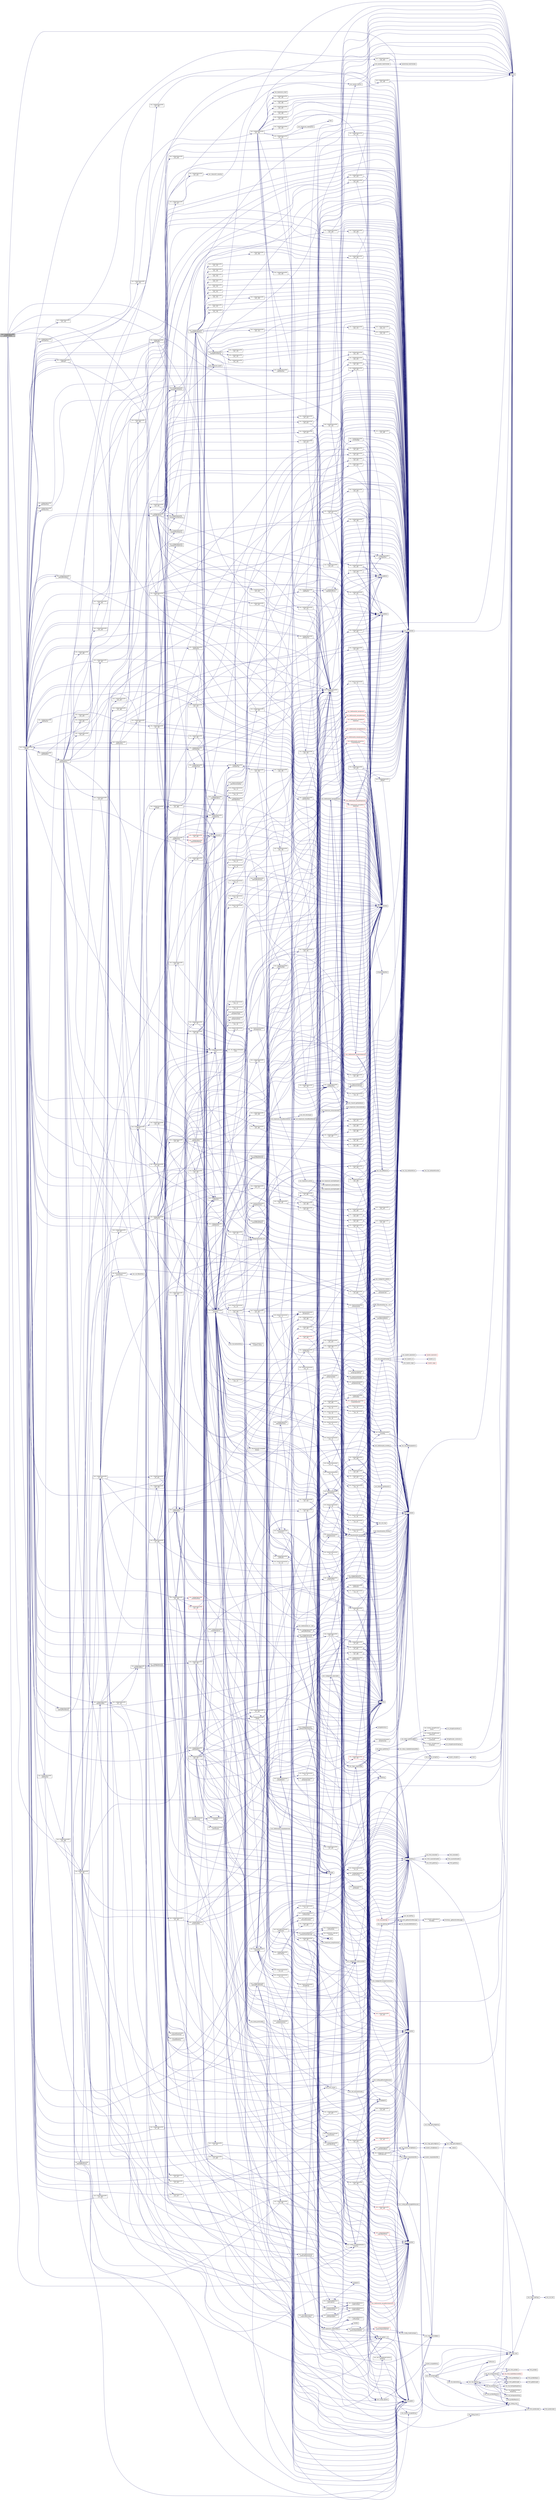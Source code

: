 digraph "omc_CodegenSparseFMI_assertCommon"
{
  edge [fontname="Helvetica",fontsize="10",labelfontname="Helvetica",labelfontsize="10"];
  node [fontname="Helvetica",fontsize="10",shape=record];
  rankdir="LR";
  Node37502 [label="omc_CodegenSparseFMI\l_assertCommon",height=0.2,width=0.4,color="black", fillcolor="grey75", style="filled", fontcolor="black"];
  Node37502 -> Node37503 [color="midnightblue",fontsize="10",style="solid",fontname="Helvetica"];
  Node37503 [label="omc_CodegenSparseFMI\l_daeExp",height=0.2,width=0.4,color="black", fillcolor="white", style="filled",URL="$d1/d2e/_codegen_sparse_f_m_i_8c.html#ab26972f772620810838d527d8554f2ac"];
  Node37503 -> Node37504 [color="midnightblue",fontsize="10",style="solid",fontname="Helvetica"];
  Node37504 [label="omc_Tpl_writeTok",height=0.2,width=0.4,color="black", fillcolor="white", style="filled",URL="$d7/d52/_tpl_8c.html#a1038a57834f028b49f38adc4d5fcd049"];
  Node37504 -> Node37505 [color="midnightblue",fontsize="10",style="solid",fontname="Helvetica"];
  Node37505 [label="strcmp",height=0.2,width=0.4,color="black", fillcolor="white", style="filled",URL="$db/d13/_c_vode_get_8m.html#ab022bbe018438998408fda94a327a547"];
  Node37503 -> Node37506 [color="midnightblue",fontsize="10",style="solid",fontname="Helvetica"];
  Node37506 [label="omc_Tpl_writeStr",height=0.2,width=0.4,color="black", fillcolor="white", style="filled",URL="$d7/d52/_tpl_8c.html#ada57037d1430be632aea182a946c3245"];
  Node37506 -> Node37505 [color="midnightblue",fontsize="10",style="solid",fontname="Helvetica"];
  Node37506 -> Node37507 [color="midnightblue",fontsize="10",style="solid",fontname="Helvetica"];
  Node37507 [label="omc_System_stringFind",height=0.2,width=0.4,color="black", fillcolor="white", style="filled",URL="$d1/d95/_system_8c.html#aaf91a54874eb5ec9ee51361de070f43f"];
  Node37507 -> Node37508 [color="midnightblue",fontsize="10",style="solid",fontname="Helvetica"];
  Node37508 [label="System_stringFind",height=0.2,width=0.4,color="black", fillcolor="white", style="filled",URL="$d8/d28/_compiler_2boot_2build_2system_8h.html#a616f6ee1c9578bea3ee5ecb840b19682"];
  Node37508 -> Node37509 [color="midnightblue",fontsize="10",style="solid",fontname="Helvetica"];
  Node37509 [label="strstr",height=0.2,width=0.4,color="black", fillcolor="white", style="filled",URL="$df/deb/3rd_party_2regex-0_812_2test_2test_8c.html#a1e5ffad39b65fa937afd3ee288ccf877"];
  Node37503 -> Node37510 [color="midnightblue",fontsize="10",style="solid",fontname="Helvetica"];
  Node37510 [label="intString",height=0.2,width=0.4,color="black", fillcolor="white", style="filled",URL="$d2/d57/build_2include_2omc_2c_2meta_2meta__modelica__builtin_8h.html#a751bf2360cb3df6de97811998890b7ea"];
  Node37503 -> Node37511 [color="midnightblue",fontsize="10",style="solid",fontname="Helvetica"];
  Node37511 [label="realString",height=0.2,width=0.4,color="black", fillcolor="white", style="filled",URL="$d2/d57/build_2include_2omc_2c_2meta_2meta__modelica__builtin_8h.html#a87fa8e77dec9dc00c51dc3bada543d0d"];
  Node37503 -> Node37512 [color="midnightblue",fontsize="10",style="solid",fontname="Helvetica"];
  Node37512 [label="omc_CodegenSparseFMI\l_daeExpSconst",height=0.2,width=0.4,color="black", fillcolor="white", style="filled",URL="$d1/d2e/_codegen_sparse_f_m_i_8c.html#af174c0a3e0a098b60ff2658f1d1d2d80"];
  Node37512 -> Node37504 [color="midnightblue",fontsize="10",style="solid",fontname="Helvetica"];
  Node37512 -> Node37513 [color="midnightblue",fontsize="10",style="solid",fontname="Helvetica"];
  Node37513 [label="omc_Util_escapeModelicaString\lToCString",height=0.2,width=0.4,color="black", fillcolor="white", style="filled",URL="$d9/d7c/_compiler_2boot_2build_2util_8c.html#a0f96a57566dff2c80b35326f8c575873"];
  Node37513 -> Node37514 [color="midnightblue",fontsize="10",style="solid",fontname="Helvetica"];
  Node37514 [label="omc_System_escapedString",height=0.2,width=0.4,color="black", fillcolor="white", style="filled",URL="$d1/d95/_system_8c.html#a170d374b1efa7c49852464d3033532fe"];
  Node37514 -> Node37515 [color="midnightblue",fontsize="10",style="solid",fontname="Helvetica"];
  Node37515 [label="System_escapedString",height=0.2,width=0.4,color="black", fillcolor="white", style="filled",URL="$d8/d28/_compiler_2boot_2build_2system_8h.html#aae4f4ade8d6d1432e5d84736552cb4e6"];
  Node37512 -> Node37506 [color="midnightblue",fontsize="10",style="solid",fontname="Helvetica"];
  Node37503 -> Node37516 [color="midnightblue",fontsize="10",style="solid",fontname="Helvetica"];
  Node37516 [label="omc_CodegenSparseFMI\l_fun__518",height=0.2,width=0.4,color="black", fillcolor="white", style="filled",URL="$d1/d2e/_codegen_sparse_f_m_i_8c.html#a67cef318ec953a01d5cc66a289b9335b"];
  Node37516 -> Node37504 [color="midnightblue",fontsize="10",style="solid",fontname="Helvetica"];
  Node37503 -> Node37517 [color="midnightblue",fontsize="10",style="solid",fontname="Helvetica"];
  Node37517 [label="omc_CodegenSparseFMI\l_daeExpCrefRhs",height=0.2,width=0.4,color="black", fillcolor="white", style="filled",URL="$d1/d2e/_codegen_sparse_f_m_i_8c.html#a1c8b7f7c630c2bb7f0ccdfe262bce698"];
  Node37517 -> Node37518 [color="midnightblue",fontsize="10",style="solid",fontname="Helvetica"];
  Node37518 [label="omc_CodegenSparseFMI\l_fun__523",height=0.2,width=0.4,color="black", fillcolor="white", style="filled",URL="$d1/d2e/_codegen_sparse_f_m_i_8c.html#ac21903386a6c12cb7ddc073d1d74c9a8"];
  Node37518 -> Node37519 [color="midnightblue",fontsize="10",style="solid",fontname="Helvetica"];
  Node37519 [label="omc_CodegenSparseFMI\l_daeExpCrefRhs2",height=0.2,width=0.4,color="black", fillcolor="white", style="filled",URL="$d1/d2e/_codegen_sparse_f_m_i_8c.html#a3fceaffa231b419c45cb8edadd4ba04a"];
  Node37519 -> Node37520 [color="midnightblue",fontsize="10",style="solid",fontname="Helvetica"];
  Node37520 [label="omc_CodegenSparseFMI\l_daeExpCrefRhsArrayBox",height=0.2,width=0.4,color="black", fillcolor="white", style="filled",URL="$d1/d2e/_codegen_sparse_f_m_i_8c.html#ac5ada71119621d15152bb6fa353e7154"];
  Node37520 -> Node37521 [color="midnightblue",fontsize="10",style="solid",fontname="Helvetica"];
  Node37521 [label="omc_CodegenSparseFMI\l_fun__536",height=0.2,width=0.4,color="black", fillcolor="white", style="filled",URL="$d1/d2e/_codegen_sparse_f_m_i_8c.html#a121754d4f9254b91062455b675e89948"];
  Node37521 -> Node37522 [color="midnightblue",fontsize="10",style="solid",fontname="Helvetica"];
  Node37522 [label="omc_CodegenSparseFMI\l_expTypeArray",height=0.2,width=0.4,color="black", fillcolor="white", style="filled",URL="$d1/d2e/_codegen_sparse_f_m_i_8c.html#a64dfaa83232c795757108208e84f0850"];
  Node37522 -> Node37523 [color="midnightblue",fontsize="10",style="solid",fontname="Helvetica"];
  Node37523 [label="omc_CodegenSparseFMI\l_expTypeFlag",height=0.2,width=0.4,color="black", fillcolor="white", style="filled",URL="$d1/d2e/_codegen_sparse_f_m_i_8c.html#a6795f6b6f55ae5a0e5b6c4283d5d4a8e"];
  Node37523 -> Node37524 [color="midnightblue",fontsize="10",style="solid",fontname="Helvetica"];
  Node37524 [label="omc_CodegenSparseFMI\l_fun__706",height=0.2,width=0.4,color="black", fillcolor="white", style="filled",URL="$d1/d2e/_codegen_sparse_f_m_i_8c.html#aa99ff9cf4eaae56f2feaa06c84e7dbba"];
  Node37524 -> Node37525 [color="midnightblue",fontsize="10",style="solid",fontname="Helvetica"];
  Node37525 [label="omc_CodegenSparseFMI\l_expTypeShort",height=0.2,width=0.4,color="black", fillcolor="white", style="filled",URL="$d1/d2e/_codegen_sparse_f_m_i_8c.html#a1c2b815a074641365b8540e30d164b5f"];
  Node37525 -> Node37504 [color="midnightblue",fontsize="10",style="solid",fontname="Helvetica"];
  Node37525 -> Node37526 [color="midnightblue",fontsize="10",style="solid",fontname="Helvetica"];
  Node37526 [label="omc_Config_acceptMetaModelica\lGrammar",height=0.2,width=0.4,color="black", fillcolor="white", style="filled",URL="$d1/d5c/_config_8c.html#abbb1ebde9dd1336640d4feb5ef557d9a"];
  Node37526 -> Node37527 [color="midnightblue",fontsize="10",style="solid",fontname="Helvetica"];
  Node37527 [label="omc_Flags_getConfigEnum",height=0.2,width=0.4,color="black", fillcolor="white", style="filled",URL="$d3/db3/_flags_8c.html#add52ff282ca5df852c1905fabb4571c9"];
  Node37527 -> Node37528 [color="midnightblue",fontsize="10",style="solid",fontname="Helvetica"];
  Node37528 [label="omc_Flags_getConfigValue",height=0.2,width=0.4,color="black", fillcolor="white", style="filled",URL="$d3/db3/_flags_8c.html#a96ba70d54b6662cf90933a207c0c6b8e"];
  Node37528 -> Node37529 [color="midnightblue",fontsize="10",style="solid",fontname="Helvetica"];
  Node37529 [label="omc_Flags_loadFlags",height=0.2,width=0.4,color="black", fillcolor="white", style="filled",URL="$d3/db3/_flags_8c.html#a760d66f53b65ac257876ca0f6308f09f"];
  Node37529 -> Node37530 [color="midnightblue",fontsize="10",style="solid",fontname="Helvetica"];
  Node37530 [label="omc_List_fold",height=0.2,width=0.4,color="black", fillcolor="white", style="filled",URL="$da/d72/_compiler_2boot_2build_2list_8c.html#a3ec1ee3a5ff53be9af368e290be09182"];
  Node37525 -> Node37531 [color="midnightblue",fontsize="10",style="solid",fontname="Helvetica"];
  Node37531 [label="omc_CodegenSparseFMI\l_fun__690",height=0.2,width=0.4,color="black", fillcolor="white", style="filled",URL="$d1/d2e/_codegen_sparse_f_m_i_8c.html#a8c8004126dd517e4a134acab7fcc43a5"];
  Node37531 -> Node37504 [color="midnightblue",fontsize="10",style="solid",fontname="Helvetica"];
  Node37525 -> Node37532 [color="midnightblue",fontsize="10",style="solid",fontname="Helvetica"];
  Node37532 [label="omc_ClassInf_getStateName",height=0.2,width=0.4,color="black", fillcolor="white", style="filled",URL="$d4/d47/_class_inf_8c.html#a13bf30a04c4c83a98a949a2fb106aa2a"];
  Node37525 -> Node37533 [color="midnightblue",fontsize="10",style="solid",fontname="Helvetica"];
  Node37533 [label="omc_CodegenUtil_underscorePath",height=0.2,width=0.4,color="black", fillcolor="white", style="filled",URL="$de/d91/_codegen_util_8c.html#a1f1383df613db73164b297470f762459"];
  Node37533 -> Node37534 [color="midnightblue",fontsize="10",style="solid",fontname="Helvetica"];
  Node37534 [label="omc_CodegenUtil_replaceDot\lAndUnderscore",height=0.2,width=0.4,color="black", fillcolor="white", style="filled",URL="$de/d91/_codegen_util_8c.html#a4a3591cd347973b3220fe437765dab23"];
  Node37534 -> Node37535 [color="midnightblue",fontsize="10",style="solid",fontname="Helvetica"];
  Node37535 [label="omc_System_stringReplace",height=0.2,width=0.4,color="black", fillcolor="white", style="filled",URL="$d1/d95/_system_8c.html#a058b959f3f74b2d76bb6b21a01cdddb1"];
  Node37535 -> Node37536 [color="midnightblue",fontsize="10",style="solid",fontname="Helvetica"];
  Node37536 [label="System_stringReplace",height=0.2,width=0.4,color="black", fillcolor="white", style="filled",URL="$d8/d28/_compiler_2boot_2build_2system_8h.html#abd9e4634afacfdd5c965aee4d8662e35"];
  Node37536 -> Node37537 [color="midnightblue",fontsize="10",style="solid",fontname="Helvetica"];
  Node37537 [label="_replace",height=0.2,width=0.4,color="black", fillcolor="white", style="filled",URL="$d0/dfd/printimpl_8c.html#a0ba59718edccbb5a0e203e2c9600a69c"];
  Node37534 -> Node37506 [color="midnightblue",fontsize="10",style="solid",fontname="Helvetica"];
  Node37534 -> Node37538 [color="midnightblue",fontsize="10",style="solid",fontname="Helvetica"];
  Node37538 [label="omc_Tpl_textString",height=0.2,width=0.4,color="black", fillcolor="white", style="filled",URL="$d7/d52/_tpl_8c.html#a3df7e553e36d815ca12207c1b633f741"];
  Node37538 -> Node37539 [color="midnightblue",fontsize="10",style="solid",fontname="Helvetica"];
  Node37539 [label="omc_Print_saveAndClearBuf",height=0.2,width=0.4,color="black", fillcolor="white", style="filled",URL="$dc/d4a/_print_8c.html#a9be4a7e0fd8ef4d0e9a96b6a7d30129b"];
  Node37539 -> Node37540 [color="midnightblue",fontsize="10",style="solid",fontname="Helvetica"];
  Node37540 [label="Print_saveAndClearBuf",height=0.2,width=0.4,color="black", fillcolor="white", style="filled",URL="$db/def/_print_8h.html#afbd06f69772f11802874118538c5e3cb"];
  Node37538 -> Node37541 [color="midnightblue",fontsize="10",style="solid",fontname="Helvetica"];
  Node37541 [label="omc_Tpl_textStringBuf",height=0.2,width=0.4,color="black", fillcolor="white", style="filled",URL="$d7/d52/_tpl_8c.html#a569b285dc7a7a3d881d4a69ee8857b85"];
  Node37541 -> Node37542 [color="midnightblue",fontsize="10",style="solid",fontname="Helvetica"];
  Node37542 [label="omc_Tpl_tokensString",height=0.2,width=0.4,color="black", fillcolor="white", style="filled",URL="$d7/d52/_tpl_8c.html#a2085a822c35dc488683fbb303c0d6546"];
  Node37542 -> Node37543 [color="midnightblue",fontsize="10",style="solid",fontname="Helvetica"];
  Node37543 [label="omc_Tpl_tokString",height=0.2,width=0.4,color="black", fillcolor="white", style="filled",URL="$d7/d52/_tpl_8c.html#aaad1c380626ef433bd8e0102f48743cf"];
  Node37543 -> Node37544 [color="midnightblue",fontsize="10",style="solid",fontname="Helvetica"];
  Node37544 [label="omc_Print_printBufNewLine",height=0.2,width=0.4,color="black", fillcolor="white", style="filled",URL="$dc/d4a/_print_8c.html#a56936142cb06c2610c5c55a0f0672826"];
  Node37544 -> Node37545 [color="midnightblue",fontsize="10",style="solid",fontname="Helvetica"];
  Node37545 [label="Print_printBufNewLine",height=0.2,width=0.4,color="black", fillcolor="white", style="filled",URL="$db/def/_print_8h.html#a3b18f8c254923287e4e0dc39d5c39a3a"];
  Node37543 -> Node37546 [color="midnightblue",fontsize="10",style="solid",fontname="Helvetica"];
  Node37546 [label="omc_Print_getBufLength",height=0.2,width=0.4,color="black", fillcolor="white", style="filled",URL="$dc/d4a/_print_8c.html#a65cb82b6b1bc6acf3a656ef9978109b2"];
  Node37546 -> Node37547 [color="midnightblue",fontsize="10",style="solid",fontname="Helvetica"];
  Node37547 [label="Print_getBufLength",height=0.2,width=0.4,color="black", fillcolor="white", style="filled",URL="$db/def/_print_8h.html#a512282b99288e8ec6b431e7dee78c76f"];
  Node37543 -> Node37548 [color="midnightblue",fontsize="10",style="solid",fontname="Helvetica"];
  Node37548 [label="omc_Print_printBufSpace",height=0.2,width=0.4,color="black", fillcolor="white", style="filled",URL="$dc/d4a/_print_8c.html#a02aa663c225bece7c208406683415d6f"];
  Node37548 -> Node37549 [color="midnightblue",fontsize="10",style="solid",fontname="Helvetica"];
  Node37549 [label="Print_printBufSpace",height=0.2,width=0.4,color="black", fillcolor="white", style="filled",URL="$db/def/_print_8h.html#a494a05754b95d4ded8cf421fe8799495"];
  Node37543 -> Node37550 [color="midnightblue",fontsize="10",style="solid",fontname="Helvetica"];
  Node37550 [label="omc_Print_printBuf",height=0.2,width=0.4,color="black", fillcolor="white", style="filled",URL="$dc/d4a/_print_8c.html#a0814578dcc1618c6b57729067765170b"];
  Node37550 -> Node37551 [color="midnightblue",fontsize="10",style="solid",fontname="Helvetica"];
  Node37551 [label="Print_printBuf",height=0.2,width=0.4,color="black", fillcolor="white", style="filled",URL="$db/def/_print_8h.html#a4e09b57c2e6549226f6669ca20a3cf07"];
  Node37543 -> Node37552 [color="midnightblue",fontsize="10",style="solid",fontname="Helvetica"];
  Node37552 [label="omc_Tpl_stringListString",height=0.2,width=0.4,color="black", fillcolor="white", style="filled",URL="$d7/d52/_tpl_8c.html#aee284774d669dd515363b1fac8b7086c"];
  Node37552 -> Node37505 [color="midnightblue",fontsize="10",style="solid",fontname="Helvetica"];
  Node37552 -> Node37546 [color="midnightblue",fontsize="10",style="solid",fontname="Helvetica"];
  Node37552 -> Node37548 [color="midnightblue",fontsize="10",style="solid",fontname="Helvetica"];
  Node37552 -> Node37550 [color="midnightblue",fontsize="10",style="solid",fontname="Helvetica"];
  Node37552 -> Node37553 [color="midnightblue",fontsize="10",style="solid",fontname="Helvetica"];
  Node37553 [label="omc_Print_hasBufNewLineAtEnd",height=0.2,width=0.4,color="red", fillcolor="white", style="filled",URL="$dc/d4a/_print_8c.html#a688e4a253785b1cd5b77e1a52c1a6dca"];
  Node37552 -> Node37555 [color="midnightblue",fontsize="10",style="solid",fontname="Helvetica"];
  Node37555 [label="omc_Flags_isSet",height=0.2,width=0.4,color="black", fillcolor="white", style="filled",URL="$d3/db3/_flags_8c.html#a34e6591659b1578969141a635ff24042"];
  Node37555 -> Node37529 [color="midnightblue",fontsize="10",style="solid",fontname="Helvetica"];
  Node37552 -> Node37556 [color="midnightblue",fontsize="10",style="solid",fontname="Helvetica"];
  Node37556 [label="omc_Debug_trace",height=0.2,width=0.4,color="black", fillcolor="white", style="filled",URL="$d6/d1d/_compiler_2boot_2build_2debug_8c.html#a465f6e24432a8b1db4c7576ea09e7259"];
  Node37556 -> Node37557 [color="midnightblue",fontsize="10",style="solid",fontname="Helvetica"];
  Node37557 [label="omc_Print_printErrorBuf",height=0.2,width=0.4,color="black", fillcolor="white", style="filled",URL="$dc/d4a/_print_8c.html#a136f27763cbad8fdab9e975d877aff4b"];
  Node37557 -> Node37558 [color="midnightblue",fontsize="10",style="solid",fontname="Helvetica"];
  Node37558 [label="Print_printErrorBuf",height=0.2,width=0.4,color="black", fillcolor="white", style="filled",URL="$db/def/_print_8h.html#ac4ef051f731ad4fd851c45be8d215b4c"];
  Node37543 -> Node37559 [color="midnightblue",fontsize="10",style="solid",fontname="Helvetica"];
  Node37559 [label="omc_Tpl_blockString",height=0.2,width=0.4,color="black", fillcolor="white", style="filled",URL="$d7/d52/_tpl_8c.html#a5439b4832f78013add9b4aa8389f2bdc"];
  Node37559 -> Node37542 [color="midnightblue",fontsize="10",style="solid",fontname="Helvetica"];
  Node37559 -> Node37548 [color="midnightblue",fontsize="10",style="solid",fontname="Helvetica"];
  Node37559 -> Node37546 [color="midnightblue",fontsize="10",style="solid",fontname="Helvetica"];
  Node37559 -> Node37543 [color="midnightblue",fontsize="10",style="solid",fontname="Helvetica"];
  Node37559 -> Node37560 [color="midnightblue",fontsize="10",style="solid",fontname="Helvetica"];
  Node37560 [label="omc_Tpl_iterSeparatorString",height=0.2,width=0.4,color="black", fillcolor="white", style="filled",URL="$d7/d52/_tpl_8c.html#aac82332fb79d7c0b20e59be6a4161452"];
  Node37560 -> Node37543 [color="midnightblue",fontsize="10",style="solid",fontname="Helvetica"];
  Node37559 -> Node37561 [color="midnightblue",fontsize="10",style="solid",fontname="Helvetica"];
  Node37561 [label="omc_Tpl_iterSeparatorAlign\lWrapString",height=0.2,width=0.4,color="black", fillcolor="white", style="filled",URL="$d7/d52/_tpl_8c.html#abf190d9e11ccd80e0749d132287e5052"];
  Node37559 -> Node37562 [color="midnightblue",fontsize="10",style="solid",fontname="Helvetica"];
  Node37562 [label="omc_Tpl_iterAlignWrapString",height=0.2,width=0.4,color="black", fillcolor="white", style="filled",URL="$d7/d52/_tpl_8c.html#a6b1e4c1278b1da42e896a4ea81cc6fd3"];
  Node37559 -> Node37555 [color="midnightblue",fontsize="10",style="solid",fontname="Helvetica"];
  Node37559 -> Node37556 [color="midnightblue",fontsize="10",style="solid",fontname="Helvetica"];
  Node37543 -> Node37563 [color="midnightblue",fontsize="10",style="solid",fontname="Helvetica"];
  Node37563 [label="listReverse",height=0.2,width=0.4,color="black", fillcolor="white", style="filled",URL="$d2/d57/build_2include_2omc_2c_2meta_2meta__modelica__builtin_8h.html#a81001ba45c298ade27540edd2589777c"];
  Node37543 -> Node37555 [color="midnightblue",fontsize="10",style="solid",fontname="Helvetica"];
  Node37543 -> Node37556 [color="midnightblue",fontsize="10",style="solid",fontname="Helvetica"];
  Node37541 -> Node37563 [color="midnightblue",fontsize="10",style="solid",fontname="Helvetica"];
  Node37541 -> Node37555 [color="midnightblue",fontsize="10",style="solid",fontname="Helvetica"];
  Node37541 -> Node37556 [color="midnightblue",fontsize="10",style="solid",fontname="Helvetica"];
  Node37538 -> Node37564 [color="midnightblue",fontsize="10",style="solid",fontname="Helvetica"];
  Node37564 [label="omc_Print_getString",height=0.2,width=0.4,color="black", fillcolor="white", style="filled",URL="$dc/d4a/_print_8c.html#a24f4e5ba012abc81ac68e0c3bfb3dfcb"];
  Node37564 -> Node37565 [color="midnightblue",fontsize="10",style="solid",fontname="Helvetica"];
  Node37565 [label="Print_getString",height=0.2,width=0.4,color="black", fillcolor="white", style="filled",URL="$db/def/_print_8h.html#adc535a7680da761472c50a3613eba8d7"];
  Node37538 -> Node37566 [color="midnightblue",fontsize="10",style="solid",fontname="Helvetica"];
  Node37566 [label="omc_Print_restoreBuf",height=0.2,width=0.4,color="black", fillcolor="white", style="filled",URL="$dc/d4a/_print_8c.html#ab5cdbbbaeeac69f9d76f10b1354c7ba2"];
  Node37566 -> Node37567 [color="midnightblue",fontsize="10",style="solid",fontname="Helvetica"];
  Node37567 [label="Print_restoreBuf",height=0.2,width=0.4,color="black", fillcolor="white", style="filled",URL="$db/def/_print_8h.html#a30efd8fc4a8cb13b594cb63bcac9407c"];
  Node37538 -> Node37555 [color="midnightblue",fontsize="10",style="solid",fontname="Helvetica"];
  Node37538 -> Node37556 [color="midnightblue",fontsize="10",style="solid",fontname="Helvetica"];
  Node37534 -> Node37568 [color="midnightblue",fontsize="10",style="solid",fontname="Helvetica"];
  Node37568 [label="omc_System_unquoteIdentifier",height=0.2,width=0.4,color="black", fillcolor="white", style="filled",URL="$d1/d95/_system_8c.html#ac678e26dc7e5e44c5a62fa720045ba0b"];
  Node37568 -> Node37569 [color="midnightblue",fontsize="10",style="solid",fontname="Helvetica"];
  Node37569 [label="System_unquoteIdentifier",height=0.2,width=0.4,color="black", fillcolor="white", style="filled",URL="$d8/d28/_compiler_2boot_2build_2system_8h.html#a2a6d691709998419f6ae991b9e754117"];
  Node37533 -> Node37504 [color="midnightblue",fontsize="10",style="solid",fontname="Helvetica"];
  Node37524 -> Node37570 [color="midnightblue",fontsize="10",style="solid",fontname="Helvetica"];
  Node37570 [label="omc_CodegenSparseFMI\l_fun__704",height=0.2,width=0.4,color="black", fillcolor="white", style="filled",URL="$d1/d2e/_codegen_sparse_f_m_i_8c.html#a819b0e086f2b4da0737832abca63ffed"];
  Node37570 -> Node37504 [color="midnightblue",fontsize="10",style="solid",fontname="Helvetica"];
  Node37570 -> Node37525 [color="midnightblue",fontsize="10",style="solid",fontname="Helvetica"];
  Node37570 -> Node37571 [color="midnightblue",fontsize="10",style="solid",fontname="Helvetica"];
  Node37571 [label="omc_CodegenSparseFMI\l_fun__703",height=0.2,width=0.4,color="black", fillcolor="white", style="filled",URL="$d1/d2e/_codegen_sparse_f_m_i_8c.html#aac64164dc707a7060695b16289c95363"];
  Node37571 -> Node37504 [color="midnightblue",fontsize="10",style="solid",fontname="Helvetica"];
  Node37571 -> Node37532 [color="midnightblue",fontsize="10",style="solid",fontname="Helvetica"];
  Node37571 -> Node37533 [color="midnightblue",fontsize="10",style="solid",fontname="Helvetica"];
  Node37571 -> Node37525 [color="midnightblue",fontsize="10",style="solid",fontname="Helvetica"];
  Node37524 -> Node37504 [color="midnightblue",fontsize="10",style="solid",fontname="Helvetica"];
  Node37524 -> Node37572 [color="midnightblue",fontsize="10",style="solid",fontname="Helvetica"];
  Node37572 [label="omc_CodegenSparseFMI\l_fun__705",height=0.2,width=0.4,color="black", fillcolor="white", style="filled",URL="$d1/d2e/_codegen_sparse_f_m_i_8c.html#a92271e2ad4042c0e75f2a0f81f09aed9"];
  Node37572 -> Node37525 [color="midnightblue",fontsize="10",style="solid",fontname="Helvetica"];
  Node37572 -> Node37504 [color="midnightblue",fontsize="10",style="solid",fontname="Helvetica"];
  Node37572 -> Node37523 [color="midnightblue",fontsize="10",style="solid",fontname="Helvetica"];
  Node37521 -> Node37573 [color="midnightblue",fontsize="10",style="solid",fontname="Helvetica"];
  Node37573 [label="omc_CodegenSparseFMI\l_tempDecl",height=0.2,width=0.4,color="black", fillcolor="white", style="filled",URL="$d1/d2e/_codegen_sparse_f_m_i_8c.html#a41b68e3e9765b2d8afc8ce6102197450"];
  Node37573 -> Node37504 [color="midnightblue",fontsize="10",style="solid",fontname="Helvetica"];
  Node37573 -> Node37574 [color="midnightblue",fontsize="10",style="solid",fontname="Helvetica"];
  Node37574 [label="omc_System_tmpTick",height=0.2,width=0.4,color="black", fillcolor="white", style="filled",URL="$d1/d95/_system_8c.html#abfcc4960d3ab4c6a88ea3a5d34d8ffe8"];
  Node37574 -> Node37575 [color="midnightblue",fontsize="10",style="solid",fontname="Helvetica"];
  Node37575 [label="omc_System_tmpTickIndex",height=0.2,width=0.4,color="black", fillcolor="white", style="filled",URL="$d1/d95/_system_8c.html#a20b3030a9ff040efb53eeaa6f1f0eb5e"];
  Node37575 -> Node37576 [color="midnightblue",fontsize="10",style="solid",fontname="Helvetica"];
  Node37576 [label="SystemImpl_tmpTickIndex",height=0.2,width=0.4,color="black", fillcolor="white", style="filled",URL="$d8/d28/_compiler_2boot_2build_2system_8h.html#a90c145e300ea9097787a310b2ba0deda"];
  Node37573 -> Node37506 [color="midnightblue",fontsize="10",style="solid",fontname="Helvetica"];
  Node37573 -> Node37510 [color="midnightblue",fontsize="10",style="solid",fontname="Helvetica"];
  Node37573 -> Node37577 [color="midnightblue",fontsize="10",style="solid",fontname="Helvetica"];
  Node37577 [label="omc_CodegenSparseFMI\l_fun__683",height=0.2,width=0.4,color="black", fillcolor="white", style="filled",URL="$d1/d2e/_codegen_sparse_f_m_i_8c.html#adb1f709f6ee5a3c64e0cb81045966ea2"];
  Node37577 -> Node37578 [color="midnightblue",fontsize="10",style="solid",fontname="Helvetica"];
  Node37578 [label="stringHashDjb2Mod",height=0.2,width=0.4,color="black", fillcolor="white", style="filled",URL="$d2/d57/build_2include_2omc_2c_2meta_2meta__modelica__builtin_8h.html#a71a925de64a6f26ca5ef2903b616e73d"];
  Node37577 -> Node37505 [color="midnightblue",fontsize="10",style="solid",fontname="Helvetica"];
  Node37577 -> Node37579 [color="midnightblue",fontsize="10",style="solid",fontname="Helvetica"];
  Node37579 [label="omc_Tpl_pushBlock",height=0.2,width=0.4,color="black", fillcolor="white", style="filled",URL="$d7/d52/_tpl_8c.html#a99d6bda0846441f21c5081261888085a"];
  Node37577 -> Node37504 [color="midnightblue",fontsize="10",style="solid",fontname="Helvetica"];
  Node37577 -> Node37580 [color="midnightblue",fontsize="10",style="solid",fontname="Helvetica"];
  Node37580 [label="omc_Tpl_writeText",height=0.2,width=0.4,color="black", fillcolor="white", style="filled",URL="$d7/d52/_tpl_8c.html#a7e5a397e973cf3de37af50d58cbb789f"];
  Node37577 -> Node37581 [color="midnightblue",fontsize="10",style="solid",fontname="Helvetica"];
  Node37581 [label="omc_Tpl_popBlock",height=0.2,width=0.4,color="black", fillcolor="white", style="filled",URL="$d7/d52/_tpl_8c.html#a6cf6c8514535aa47abb9ff6badd4f6a5"];
  Node37573 -> Node37580 [color="midnightblue",fontsize="10",style="solid",fontname="Helvetica"];
  Node37521 -> Node37538 [color="midnightblue",fontsize="10",style="solid",fontname="Helvetica"];
  Node37521 -> Node37582 [color="midnightblue",fontsize="10",style="solid",fontname="Helvetica"];
  Node37582 [label="listLength",height=0.2,width=0.4,color="black", fillcolor="white", style="filled",URL="$d2/d57/build_2include_2omc_2c_2meta_2meta__modelica__builtin_8h.html#a6983369f3c3e3e8cc41ac483c9a9baf1"];
  Node37521 -> Node37506 [color="midnightblue",fontsize="10",style="solid",fontname="Helvetica"];
  Node37521 -> Node37510 [color="midnightblue",fontsize="10",style="solid",fontname="Helvetica"];
  Node37521 -> Node37583 [color="midnightblue",fontsize="10",style="solid",fontname="Helvetica"];
  Node37583 [label="omc_Tpl_pushIter",height=0.2,width=0.4,color="black", fillcolor="white", style="filled",URL="$d7/d52/_tpl_8c.html#a79ae8e0232bfdb080d90e9f7890dc199"];
  Node37521 -> Node37584 [color="midnightblue",fontsize="10",style="solid",fontname="Helvetica"];
  Node37584 [label="omc_CodegenSparseFMI\l_lm__535",height=0.2,width=0.4,color="black", fillcolor="white", style="filled",URL="$d1/d2e/_codegen_sparse_f_m_i_8c.html#a0cc17a02391ca8d1c517dbb95fd9ffd6"];
  Node37584 -> Node37585 [color="midnightblue",fontsize="10",style="solid",fontname="Helvetica"];
  Node37585 [label="omc_CodegenSparseFMI\l_dimension",height=0.2,width=0.4,color="black", fillcolor="white", style="filled",URL="$d1/d2e/_codegen_sparse_f_m_i_8c.html#ae8cd650b009691f6530a5710a8c7226a"];
  Node37585 -> Node37506 [color="midnightblue",fontsize="10",style="solid",fontname="Helvetica"];
  Node37585 -> Node37510 [color="midnightblue",fontsize="10",style="solid",fontname="Helvetica"];
  Node37585 -> Node37504 [color="midnightblue",fontsize="10",style="solid",fontname="Helvetica"];
  Node37584 -> Node37586 [color="midnightblue",fontsize="10",style="solid",fontname="Helvetica"];
  Node37586 [label="omc_Tpl_nextIter",height=0.2,width=0.4,color="black", fillcolor="white", style="filled",URL="$d7/d52/_tpl_8c.html#ae3c38d796bafc525ba51ed985d39c720"];
  Node37521 -> Node37587 [color="midnightblue",fontsize="10",style="solid",fontname="Helvetica"];
  Node37587 [label="omc_Tpl_popIter",height=0.2,width=0.4,color="black", fillcolor="white", style="filled",URL="$d7/d52/_tpl_8c.html#abda700a6d3553ffecd4d194dea81a179"];
  Node37521 -> Node37525 [color="midnightblue",fontsize="10",style="solid",fontname="Helvetica"];
  Node37521 -> Node37580 [color="midnightblue",fontsize="10",style="solid",fontname="Helvetica"];
  Node37521 -> Node37504 [color="midnightblue",fontsize="10",style="solid",fontname="Helvetica"];
  Node37521 -> Node37588 [color="midnightblue",fontsize="10",style="solid",fontname="Helvetica"];
  Node37588 [label="omc_CodegenSparseFMI\l_arrayCrefCStr",height=0.2,width=0.4,color="black", fillcolor="white", style="filled",URL="$d1/d2e/_codegen_sparse_f_m_i_8c.html#ac511a5eb194ff694eb0a1d79e1a6c1a0"];
  Node37588 -> Node37504 [color="midnightblue",fontsize="10",style="solid",fontname="Helvetica"];
  Node37588 -> Node37589 [color="midnightblue",fontsize="10",style="solid",fontname="Helvetica"];
  Node37589 [label="omc_CodegenSparseFMI\l_arrayCrefCStr2",height=0.2,width=0.4,color="black", fillcolor="white", style="filled",URL="$d1/d2e/_codegen_sparse_f_m_i_8c.html#a2eae96c271500f6a4b91732dd4d2b9ae"];
  Node37589 -> Node37568 [color="midnightblue",fontsize="10",style="solid",fontname="Helvetica"];
  Node37589 -> Node37506 [color="midnightblue",fontsize="10",style="solid",fontname="Helvetica"];
  Node37589 -> Node37590 [color="midnightblue",fontsize="10",style="solid",fontname="Helvetica"];
  Node37590 [label="omc_CodegenSparseFMI\l_subscriptsToCStr2",height=0.2,width=0.4,color="red", fillcolor="white", style="filled",URL="$d1/d2e/_codegen_sparse_f_m_i_8c.html#afbab74c2b626dba7319b3777c0085661"];
  Node37590 -> Node37583 [color="midnightblue",fontsize="10",style="solid",fontname="Helvetica"];
  Node37590 -> Node37587 [color="midnightblue",fontsize="10",style="solid",fontname="Helvetica"];
  Node37589 -> Node37504 [color="midnightblue",fontsize="10",style="solid",fontname="Helvetica"];
  Node37519 -> Node37593 [color="midnightblue",fontsize="10",style="solid",fontname="Helvetica"];
  Node37593 [label="omc_CodegenSparseFMI\l_fun__530",height=0.2,width=0.4,color="black", fillcolor="white", style="filled",URL="$d1/d2e/_codegen_sparse_f_m_i_8c.html#adafc20d2b20410209532669c9b45ae16"];
  Node37593 -> Node37594 [color="midnightblue",fontsize="10",style="solid",fontname="Helvetica"];
  Node37594 [label="omc_SimCodeFunctionUtil\l_crefIsScalar",height=0.2,width=0.4,color="black", fillcolor="white", style="filled",URL="$d4/d6b/_sim_code_function_util_8c.html#a55a3b6e0d9d28b3f09202429b8cdd5e2"];
  Node37594 -> Node37595 [color="midnightblue",fontsize="10",style="solid",fontname="Helvetica"];
  Node37595 [label="omc_SimCodeFunctionUtil\l_inFunctionContext",height=0.2,width=0.4,color="black", fillcolor="white", style="filled",URL="$d4/d6b/_sim_code_function_util_8c.html#a5dbdff2bcab94c16861a459388614408"];
  Node37594 -> Node37596 [color="midnightblue",fontsize="10",style="solid",fontname="Helvetica"];
  Node37596 [label="omc_ComponentReference\l_crefLastSubs",height=0.2,width=0.4,color="black", fillcolor="white", style="filled",URL="$d9/d14/_component_reference_8c.html#a3f6103afac7dca99c57aa2db9673bd27"];
  Node37594 -> Node37555 [color="midnightblue",fontsize="10",style="solid",fontname="Helvetica"];
  Node37594 -> Node37597 [color="midnightblue",fontsize="10",style="solid",fontname="Helvetica"];
  Node37597 [label="omc_ComponentReference\l_crefHasScalarSubscripts",height=0.2,width=0.4,color="black", fillcolor="white", style="filled",URL="$d9/d14/_component_reference_8c.html#a6b0e1fecfd57ba5e9ad1b64d47caf553"];
  Node37597 -> Node37596 [color="midnightblue",fontsize="10",style="solid",fontname="Helvetica"];
  Node37597 -> Node37598 [color="midnightblue",fontsize="10",style="solid",fontname="Helvetica"];
  Node37598 [label="omc_Expression_subscript\lConstants",height=0.2,width=0.4,color="black", fillcolor="white", style="filled",URL="$d1/d08/_expression_8c.html#a5ff6627ae2c8b6d4dd46cf1ff5cf2873"];
  Node37597 -> Node37599 [color="midnightblue",fontsize="10",style="solid",fontname="Helvetica"];
  Node37599 [label="omc_ComponentReference\l_crefLastType",height=0.2,width=0.4,color="black", fillcolor="white", style="filled",URL="$d9/d14/_component_reference_8c.html#a4cbfe93b088d5e37d7d9bbd8c886f54d"];
  Node37597 -> Node37600 [color="midnightblue",fontsize="10",style="solid",fontname="Helvetica"];
  Node37600 [label="omc_Expression_arrayDimension",height=0.2,width=0.4,color="black", fillcolor="white", style="filled",URL="$d1/d08/_expression_8c.html#a2a1eb1eb06654bbf7faa4000e0c7cbf3"];
  Node37597 -> Node37582 [color="midnightblue",fontsize="10",style="solid",fontname="Helvetica"];
  Node37597 -> Node37601 [color="midnightblue",fontsize="10",style="solid",fontname="Helvetica"];
  Node37601 [label="void",height=0.2,width=0.4,color="black", fillcolor="white", style="filled",URL="$d1/dd1/3rd_party_2gc_2include_2gc_8h.html#acacfa47efcc44a29f7bb7d98f2a000f8"];
  Node37594 -> Node37602 [color="midnightblue",fontsize="10",style="solid",fontname="Helvetica"];
  Node37602 [label="omc_ComponentReference\l_crefHaveSubs",height=0.2,width=0.4,color="black", fillcolor="white", style="filled",URL="$d9/d14/_component_reference_8c.html#ab27cd80203a3eb7aed5caf370074271b"];
  Node37602 -> Node37507 [color="midnightblue",fontsize="10",style="solid",fontname="Helvetica"];
  Node37602 -> Node37602 [color="midnightblue",fontsize="10",style="solid",fontname="Helvetica"];
  Node37602 -> Node37601 [color="midnightblue",fontsize="10",style="solid",fontname="Helvetica"];
  Node37593 -> Node37603 [color="midnightblue",fontsize="10",style="solid",fontname="Helvetica"];
  Node37603 [label="omc_CodegenSparseFMI\l_fun__529",height=0.2,width=0.4,color="black", fillcolor="white", style="filled",URL="$d1/d2e/_codegen_sparse_f_m_i_8c.html#ada6544d8afd6465616d7ca1d6cf35919"];
  Node37603 -> Node37604 [color="midnightblue",fontsize="10",style="solid",fontname="Helvetica"];
  Node37604 [label="omc_SimCodeFunctionUtil\l_crefSubIsScalar",height=0.2,width=0.4,color="black", fillcolor="white", style="filled",URL="$d4/d6b/_sim_code_function_util_8c.html#a3fe97e4dda7791b1b4a85ef37c08432d"];
  Node37604 -> Node37605 [color="midnightblue",fontsize="10",style="solid",fontname="Helvetica"];
  Node37605 [label="omc_ComponentReference\l_crefSubs",height=0.2,width=0.4,color="black", fillcolor="white", style="filled",URL="$d9/d14/_component_reference_8c.html#a61a4b427dc6a1a1498d05f7d0afa3a72"];
  Node37605 -> Node37605 [color="midnightblue",fontsize="10",style="solid",fontname="Helvetica"];
  Node37605 -> Node37606 [color="midnightblue",fontsize="10",style="solid",fontname="Helvetica"];
  Node37606 [label="listAppend",height=0.2,width=0.4,color="black", fillcolor="white", style="filled",URL="$d2/d57/build_2include_2omc_2c_2meta_2meta__modelica__builtin_8h.html#a56b7e8a835b2d388f5984ca7378bc1ec"];
  Node37604 -> Node37607 [color="midnightblue",fontsize="10",style="solid",fontname="Helvetica"];
  Node37607 [label="omc_SimCodeFunctionUtil\l_subsToScalar",height=0.2,width=0.4,color="black", fillcolor="white", style="filled",URL="$d4/d6b/_sim_code_function_util_8c.html#ab8acad4c1fcad4770eb513f79038154e"];
  Node37603 -> Node37608 [color="midnightblue",fontsize="10",style="solid",fontname="Helvetica"];
  Node37608 [label="omc_CodegenSparseFMI\l_fun__527",height=0.2,width=0.4,color="black", fillcolor="white", style="filled",URL="$d1/d2e/_codegen_sparse_f_m_i_8c.html#a062276f7c90fb95feb046a083d2af7d3"];
  Node37608 -> Node37609 [color="midnightblue",fontsize="10",style="solid",fontname="Helvetica"];
  Node37609 [label="omc_CodegenSparseFMI\l_contextArrayCref",height=0.2,width=0.4,color="black", fillcolor="white", style="filled",URL="$d1/d2e/_codegen_sparse_f_m_i_8c.html#ad34ca042a7daae06a40d75815b95d2ce"];
  Node37609 -> Node37610 [color="midnightblue",fontsize="10",style="solid",fontname="Helvetica"];
  Node37610 [label="omc_CodegenSparseFMI\l_fun__203",height=0.2,width=0.4,color="red", fillcolor="white", style="filled",URL="$d1/d2e/_codegen_sparse_f_m_i_8c.html#a72e44c4b0be7fd2b8711758814a519e9"];
  Node37610 -> Node37504 [color="midnightblue",fontsize="10",style="solid",fontname="Helvetica"];
  Node37610 -> Node37588 [color="midnightblue",fontsize="10",style="solid",fontname="Helvetica"];
  Node37608 -> Node37522 [color="midnightblue",fontsize="10",style="solid",fontname="Helvetica"];
  Node37608 -> Node37573 [color="midnightblue",fontsize="10",style="solid",fontname="Helvetica"];
  Node37608 -> Node37538 [color="midnightblue",fontsize="10",style="solid",fontname="Helvetica"];
  Node37608 -> Node37605 [color="midnightblue",fontsize="10",style="solid",fontname="Helvetica"];
  Node37608 -> Node37612 [color="midnightblue",fontsize="10",style="solid",fontname="Helvetica"];
  Node37612 [label="omc_CodegenSparseFMI\l_daeExpCrefRhsIndexSpec",height=0.2,width=0.4,color="black", fillcolor="white", style="filled",URL="$d1/d2e/_codegen_sparse_f_m_i_8c.html#a59bd853630272057ead85a3b58914019"];
  Node37612 -> Node37582 [color="midnightblue",fontsize="10",style="solid",fontname="Helvetica"];
  Node37612 -> Node37506 [color="midnightblue",fontsize="10",style="solid",fontname="Helvetica"];
  Node37612 -> Node37510 [color="midnightblue",fontsize="10",style="solid",fontname="Helvetica"];
  Node37612 -> Node37583 [color="midnightblue",fontsize="10",style="solid",fontname="Helvetica"];
  Node37612 -> Node37613 [color="midnightblue",fontsize="10",style="solid",fontname="Helvetica"];
  Node37613 [label="omc_CodegenSparseFMI\l_lm__533",height=0.2,width=0.4,color="red", fillcolor="white", style="filled",URL="$d1/d2e/_codegen_sparse_f_m_i_8c.html#a75ebc61d138bcbb2b1fc08805df10b40"];
  Node37613 -> Node37586 [color="midnightblue",fontsize="10",style="solid",fontname="Helvetica"];
  Node37612 -> Node37587 [color="midnightblue",fontsize="10",style="solid",fontname="Helvetica"];
  Node37612 -> Node37573 [color="midnightblue",fontsize="10",style="solid",fontname="Helvetica"];
  Node37612 -> Node37504 [color="midnightblue",fontsize="10",style="solid",fontname="Helvetica"];
  Node37612 -> Node37580 [color="midnightblue",fontsize="10",style="solid",fontname="Helvetica"];
  Node37608 -> Node37504 [color="midnightblue",fontsize="10",style="solid",fontname="Helvetica"];
  Node37608 -> Node37580 [color="midnightblue",fontsize="10",style="solid",fontname="Helvetica"];
  Node37608 -> Node37615 [color="midnightblue",fontsize="10",style="solid",fontname="Helvetica"];
  Node37615 [label="omc_ComponentReference\l_crefStripLastSubs",height=0.2,width=0.4,color="black", fillcolor="white", style="filled",URL="$d9/d14/_component_reference_8c.html#a98a8360029d5518fb72089f8e09a1053"];
  Node37615 -> Node37616 [color="midnightblue",fontsize="10",style="solid",fontname="Helvetica"];
  Node37616 [label="omc_ComponentReference\l_makeCrefIdent",height=0.2,width=0.4,color="black", fillcolor="white", style="filled",URL="$d9/d14/_component_reference_8c.html#a99f05249d0101f2fc925a24367484623"];
  Node37615 -> Node37615 [color="midnightblue",fontsize="10",style="solid",fontname="Helvetica"];
  Node37615 -> Node37617 [color="midnightblue",fontsize="10",style="solid",fontname="Helvetica"];
  Node37617 [label="omc_ComponentReference\l_makeCrefQual",height=0.2,width=0.4,color="black", fillcolor="white", style="filled",URL="$d9/d14/_component_reference_8c.html#a7432b89e50552d0f7590711f64ca96e8"];
  Node37608 -> Node37618 [color="midnightblue",fontsize="10",style="solid",fontname="Helvetica"];
  Node37618 [label="omc_CodegenSparseFMI\l_contextCref",height=0.2,width=0.4,color="black", fillcolor="white", style="filled",URL="$d1/d2e/_codegen_sparse_f_m_i_8c.html#ab493323c2f5e160c78a45d11d7805406"];
  Node37618 -> Node37619 [color="midnightblue",fontsize="10",style="solid",fontname="Helvetica"];
  Node37619 [label="omc_CodegenSparseFMI\l_fun__179",height=0.2,width=0.4,color="black", fillcolor="white", style="filled",URL="$d1/d2e/_codegen_sparse_f_m_i_8c.html#aeaf3383f717379accd0391a45f02b780"];
  Node37619 -> Node37504 [color="midnightblue",fontsize="10",style="solid",fontname="Helvetica"];
  Node37619 -> Node37620 [color="midnightblue",fontsize="10",style="solid",fontname="Helvetica"];
  Node37620 [label="omc_CodegenSparseFMI\l_crefStr",height=0.2,width=0.4,color="black", fillcolor="white", style="filled",URL="$d1/d2e/_codegen_sparse_f_m_i_8c.html#aee65f4ea4fecf662864ce59800cb8248"];
  Node37620 -> Node37506 [color="midnightblue",fontsize="10",style="solid",fontname="Helvetica"];
  Node37620 -> Node37621 [color="midnightblue",fontsize="10",style="solid",fontname="Helvetica"];
  Node37621 [label="omc_CodegenSparseFMI\l_subscriptsStr",height=0.2,width=0.4,color="black", fillcolor="white", style="filled",URL="$d1/d2e/_codegen_sparse_f_m_i_8c.html#a4c5c0a822d0d62ad19094ea732c51403"];
  Node37621 -> Node37504 [color="midnightblue",fontsize="10",style="solid",fontname="Helvetica"];
  Node37621 -> Node37583 [color="midnightblue",fontsize="10",style="solid",fontname="Helvetica"];
  Node37621 -> Node37622 [color="midnightblue",fontsize="10",style="solid",fontname="Helvetica"];
  Node37622 [label="omc_CodegenSparseFMI\l_lm__200",height=0.2,width=0.4,color="black", fillcolor="white", style="filled",URL="$d1/d2e/_codegen_sparse_f_m_i_8c.html#ac9638d7a3c508a618a37ef4d721f78b4"];
  Node37622 -> Node37623 [color="midnightblue",fontsize="10",style="solid",fontname="Helvetica"];
  Node37623 [label="omc_CodegenUtil_subscriptStr",height=0.2,width=0.4,color="black", fillcolor="white", style="filled",URL="$de/d91/_codegen_util_8c.html#aa3323711c0ac6308b5b82ee9c611d4b1"];
  Node37623 -> Node37506 [color="midnightblue",fontsize="10",style="solid",fontname="Helvetica"];
  Node37623 -> Node37510 [color="midnightblue",fontsize="10",style="solid",fontname="Helvetica"];
  Node37623 -> Node37624 [color="midnightblue",fontsize="10",style="solid",fontname="Helvetica"];
  Node37624 [label="omc_CodegenUtil_dotPath",height=0.2,width=0.4,color="black", fillcolor="white", style="filled",URL="$de/d91/_codegen_util_8c.html#a7fddee9a3181f8239dd809b1aca67c78"];
  Node37624 -> Node37506 [color="midnightblue",fontsize="10",style="solid",fontname="Helvetica"];
  Node37624 -> Node37504 [color="midnightblue",fontsize="10",style="solid",fontname="Helvetica"];
  Node37623 -> Node37625 [color="midnightblue",fontsize="10",style="solid",fontname="Helvetica"];
  Node37625 [label="omc_ExpressionDump\l_printExpStr",height=0.2,width=0.4,color="black", fillcolor="white", style="filled",URL="$d8/d16/_expression_dump_8c.html#ab1b14f2e6c847006a4235d1905bb2637"];
  Node37625 -> Node37626 [color="midnightblue",fontsize="10",style="solid",fontname="Helvetica"];
  Node37626 [label="omc_Tpl_tplString2",height=0.2,width=0.4,color="red", fillcolor="white", style="filled",URL="$d7/d52/_tpl_8c.html#a19e668217f7d6c0b176843e40633cae2"];
  Node37626 -> Node37627 [color="midnightblue",fontsize="10",style="solid",fontname="Helvetica"];
  Node37627 [label="omc_Error_getNumErrorMessages",height=0.2,width=0.4,color="black", fillcolor="white", style="filled",URL="$db/da1/_compiler_2boot_2build_2error_8c.html#a6f9ff3d03e91883492e13af7fbc088ff"];
  Node37627 -> Node37628 [color="midnightblue",fontsize="10",style="solid",fontname="Helvetica"];
  Node37628 [label="omc_ErrorExt_getNumError\lMessages",height=0.2,width=0.4,color="black", fillcolor="white", style="filled",URL="$d4/dce/_error_ext_8c.html#a0195f83af0487b3e7bf35deb4225e582"];
  Node37628 -> Node37629 [color="midnightblue",fontsize="10",style="solid",fontname="Helvetica"];
  Node37629 [label="ErrorImpl__getNumErrorMessages",height=0.2,width=0.4,color="black", fillcolor="white", style="filled",URL="$d1/d40/boot_2build_2_error_ext_8h.html#a1206137921767ad0e49abe96adf7b5e3"];
  Node37626 -> Node37631 [color="midnightblue",fontsize="10",style="solid",fontname="Helvetica"];
  Node37631 [label="omc_Tpl_failIfTrue",height=0.2,width=0.4,color="black", fillcolor="white", style="filled",URL="$d7/d52/_tpl_8c.html#a4c5af303d93cb4cea7b309b336519c31"];
  Node37626 -> Node37538 [color="midnightblue",fontsize="10",style="solid",fontname="Helvetica"];
  Node37623 -> Node37504 [color="midnightblue",fontsize="10",style="solid",fontname="Helvetica"];
  Node37623 -> Node37632 [color="midnightblue",fontsize="10",style="solid",fontname="Helvetica"];
  Node37632 [label="omc_CodegenUtil_escapeCComments",height=0.2,width=0.4,color="black", fillcolor="white", style="filled",URL="$de/d91/_codegen_util_8c.html#a2f526a7e92232b4198f168fce96d377d"];
  Node37632 -> Node37535 [color="midnightblue",fontsize="10",style="solid",fontname="Helvetica"];
  Node37632 -> Node37506 [color="midnightblue",fontsize="10",style="solid",fontname="Helvetica"];
  Node37622 -> Node37586 [color="midnightblue",fontsize="10",style="solid",fontname="Helvetica"];
  Node37621 -> Node37587 [color="midnightblue",fontsize="10",style="solid",fontname="Helvetica"];
  Node37620 -> Node37505 [color="midnightblue",fontsize="10",style="solid",fontname="Helvetica"];
  Node37620 -> Node37504 [color="midnightblue",fontsize="10",style="solid",fontname="Helvetica"];
  Node37620 -> Node37620 [color="midnightblue",fontsize="10",style="solid",fontname="Helvetica"];
  Node37619 -> Node37633 [color="midnightblue",fontsize="10",style="solid",fontname="Helvetica"];
  Node37633 [label="omc_CodegenSparseFMI_cref",height=0.2,width=0.4,color="black", fillcolor="white", style="filled",URL="$d1/d2e/_codegen_sparse_f_m_i_8c.html#aed9d3c7b366610636e408303fb3049d4"];
  Node37633 -> Node37505 [color="midnightblue",fontsize="10",style="solid",fontname="Helvetica"];
  Node37633 -> Node37504 [color="midnightblue",fontsize="10",style="solid",fontname="Helvetica"];
  Node37633 -> Node37634 [color="midnightblue",fontsize="10",style="solid",fontname="Helvetica"];
  Node37634 [label="omc_CodegenSparseFMI\l_crefToCStr",height=0.2,width=0.4,color="black", fillcolor="white", style="filled",URL="$d1/d2e/_codegen_sparse_f_m_i_8c.html#a4b5f96908bb1ac251a7d59310fae3886"];
  Node37634 -> Node37580 [color="midnightblue",fontsize="10",style="solid",fontname="Helvetica"];
  Node37634 -> Node37635 [color="midnightblue",fontsize="10",style="solid",fontname="Helvetica"];
  Node37635 [label="omc_CodegenSparseFMI\l_fun__187",height=0.2,width=0.4,color="black", fillcolor="white", style="filled",URL="$d1/d2e/_codegen_sparse_f_m_i_8c.html#a6215f0e8199a8c5c78636e7aa6d769e7"];
  Node37635 -> Node37636 [color="midnightblue",fontsize="10",style="solid",fontname="Helvetica"];
  Node37636 [label="omc_CodegenSparseFMI\l_subscriptsToCStr",height=0.2,width=0.4,color="black", fillcolor="white", style="filled",URL="$d1/d2e/_codegen_sparse_f_m_i_8c.html#ad134a0ab52e0f71d743b0c40447ca959"];
  Node37636 -> Node37637 [color="midnightblue",fontsize="10",style="solid",fontname="Helvetica"];
  Node37637 [label="omc_CodegenSparseFMI\l_fun__194",height=0.2,width=0.4,color="black", fillcolor="white", style="filled",URL="$d1/d2e/_codegen_sparse_f_m_i_8c.html#a4ff82998bec6bfc678f96091f6dc0580"];
  Node37637 -> Node37505 [color="midnightblue",fontsize="10",style="solid",fontname="Helvetica"];
  Node37637 -> Node37583 [color="midnightblue",fontsize="10",style="solid",fontname="Helvetica"];
  Node37637 -> Node37638 [color="midnightblue",fontsize="10",style="solid",fontname="Helvetica"];
  Node37638 [label="omc_CodegenSparseFMI\l_lm__191",height=0.2,width=0.4,color="red", fillcolor="white", style="filled",URL="$d1/d2e/_codegen_sparse_f_m_i_8c.html#a4749e08dff52f1d9cb7f066ff69303a6"];
  Node37638 -> Node37586 [color="midnightblue",fontsize="10",style="solid",fontname="Helvetica"];
  Node37637 -> Node37587 [color="midnightblue",fontsize="10",style="solid",fontname="Helvetica"];
  Node37637 -> Node37639 [color="midnightblue",fontsize="10",style="solid",fontname="Helvetica"];
  Node37639 [label="omc_CodegenSparseFMI\l_fun__193",height=0.2,width=0.4,color="red", fillcolor="white", style="filled",URL="$d1/d2e/_codegen_sparse_f_m_i_8c.html#a6f3e9e6fb09c36f2844454565a73691a"];
  Node37639 -> Node37504 [color="midnightblue",fontsize="10",style="solid",fontname="Helvetica"];
  Node37639 -> Node37583 [color="midnightblue",fontsize="10",style="solid",fontname="Helvetica"];
  Node37639 -> Node37587 [color="midnightblue",fontsize="10",style="solid",fontname="Helvetica"];
  Node37635 -> Node37538 [color="midnightblue",fontsize="10",style="solid",fontname="Helvetica"];
  Node37635 -> Node37568 [color="midnightblue",fontsize="10",style="solid",fontname="Helvetica"];
  Node37635 -> Node37506 [color="midnightblue",fontsize="10",style="solid",fontname="Helvetica"];
  Node37635 -> Node37505 [color="midnightblue",fontsize="10",style="solid",fontname="Helvetica"];
  Node37635 -> Node37504 [color="midnightblue",fontsize="10",style="solid",fontname="Helvetica"];
  Node37635 -> Node37634 [color="midnightblue",fontsize="10",style="solid",fontname="Helvetica"];
  Node37633 -> Node37641 [color="midnightblue",fontsize="10",style="solid",fontname="Helvetica"];
  Node37641 [label="omc_CodegenSparseFMI\l_fun__185",height=0.2,width=0.4,color="black", fillcolor="white", style="filled",URL="$d1/d2e/_codegen_sparse_f_m_i_8c.html#ade4ad5f3b3dbe2ac5500d266ebe33a29"];
  Node37641 -> Node37504 [color="midnightblue",fontsize="10",style="solid",fontname="Helvetica"];
  Node37641 -> Node37580 [color="midnightblue",fontsize="10",style="solid",fontname="Helvetica"];
  Node37608 -> Node37582 [color="midnightblue",fontsize="10",style="solid",fontname="Helvetica"];
  Node37608 -> Node37506 [color="midnightblue",fontsize="10",style="solid",fontname="Helvetica"];
  Node37608 -> Node37510 [color="midnightblue",fontsize="10",style="solid",fontname="Helvetica"];
  Node37608 -> Node37583 [color="midnightblue",fontsize="10",style="solid",fontname="Helvetica"];
  Node37608 -> Node37642 [color="midnightblue",fontsize="10",style="solid",fontname="Helvetica"];
  Node37642 [label="omc_CodegenSparseFMI\l_lm__525",height=0.2,width=0.4,color="black", fillcolor="white", style="filled",URL="$d1/d2e/_codegen_sparse_f_m_i_8c.html#a32e83b0edf3e3eae1cc8b6cd14e327b2"];
  Node37642 -> Node37503 [color="midnightblue",fontsize="10",style="solid",fontname="Helvetica"];
  Node37642 -> Node37586 [color="midnightblue",fontsize="10",style="solid",fontname="Helvetica"];
  Node37608 -> Node37587 [color="midnightblue",fontsize="10",style="solid",fontname="Helvetica"];
  Node37608 -> Node37643 [color="midnightblue",fontsize="10",style="solid",fontname="Helvetica"];
  Node37643 [label="omc_CodegenSparseFMI\l_fun__526",height=0.2,width=0.4,color="black", fillcolor="white", style="filled",URL="$d1/d2e/_codegen_sparse_f_m_i_8c.html#a99b134fcfadb22af3c2a5f971609dcd1"];
  Node37643 -> Node37505 [color="midnightblue",fontsize="10",style="solid",fontname="Helvetica"];
  Node37643 -> Node37504 [color="midnightblue",fontsize="10",style="solid",fontname="Helvetica"];
  Node37643 -> Node37580 [color="midnightblue",fontsize="10",style="solid",fontname="Helvetica"];
  Node37603 -> Node37644 [color="midnightblue",fontsize="10",style="solid",fontname="Helvetica"];
  Node37644 [label="omc_CodegenSparseFMI\l_fun__528",height=0.2,width=0.4,color="black", fillcolor="white", style="filled",URL="$d1/d2e/_codegen_sparse_f_m_i_8c.html#a09b87f35ee43589eb7cbed3896f7e69f"];
  Node37644 -> Node37504 [color="midnightblue",fontsize="10",style="solid",fontname="Helvetica"];
  Node37603 -> Node37580 [color="midnightblue",fontsize="10",style="solid",fontname="Helvetica"];
  Node37603 -> Node37618 [color="midnightblue",fontsize="10",style="solid",fontname="Helvetica"];
  Node37593 -> Node37580 [color="midnightblue",fontsize="10",style="solid",fontname="Helvetica"];
  Node37518 -> Node37645 [color="midnightblue",fontsize="10",style="solid",fontname="Helvetica"];
  Node37645 [label="omc_CodegenSparseFMI\l_daeExpRecordCrefRhs",height=0.2,width=0.4,color="black", fillcolor="white", style="filled",URL="$d1/d2e/_codegen_sparse_f_m_i_8c.html#a7a5fa2c683abf9b112fce9bb14f4516e"];
  Node37645 -> Node37583 [color="midnightblue",fontsize="10",style="solid",fontname="Helvetica"];
  Node37645 -> Node37646 [color="midnightblue",fontsize="10",style="solid",fontname="Helvetica"];
  Node37646 [label="omc_CodegenSparseFMI\l_lm__538",height=0.2,width=0.4,color="black", fillcolor="white", style="filled",URL="$d1/d2e/_codegen_sparse_f_m_i_8c.html#a5132382ff9f8af0f9c81ef9fb33ce140"];
  Node37646 -> Node37647 [color="midnightblue",fontsize="10",style="solid",fontname="Helvetica"];
  Node37647 [label="omc_SimCodeFunctionUtil\l_makeCrefRecordExp",height=0.2,width=0.4,color="black", fillcolor="white", style="filled",URL="$d4/d6b/_sim_code_function_util_8c.html#aac5fee4fc1e7435c8be57a8f179c554d"];
  Node37647 -> Node37648 [color="midnightblue",fontsize="10",style="solid",fontname="Helvetica"];
  Node37648 [label="omc_ComponentReference\l_crefPrependIdent",height=0.2,width=0.4,color="black", fillcolor="white", style="filled",URL="$d9/d14/_component_reference_8c.html#ac13040cb1d63d3d5f2083ed3cfb1f76b"];
  Node37648 -> Node37617 [color="midnightblue",fontsize="10",style="solid",fontname="Helvetica"];
  Node37648 -> Node37616 [color="midnightblue",fontsize="10",style="solid",fontname="Helvetica"];
  Node37648 -> Node37648 [color="midnightblue",fontsize="10",style="solid",fontname="Helvetica"];
  Node37647 -> Node37649 [color="midnightblue",fontsize="10",style="solid",fontname="Helvetica"];
  Node37649 [label="omc_Expression_makeCrefExp",height=0.2,width=0.4,color="black", fillcolor="white", style="filled",URL="$d1/d08/_expression_8c.html#a6a4e59a0afcd003db9d1ef8da1a29082"];
  Node37649 -> Node37555 [color="midnightblue",fontsize="10",style="solid",fontname="Helvetica"];
  Node37649 -> Node37599 [color="midnightblue",fontsize="10",style="solid",fontname="Helvetica"];
  Node37649 -> Node37650 [color="midnightblue",fontsize="10",style="solid",fontname="Helvetica"];
  Node37650 [label="valueEq",height=0.2,width=0.4,color="black", fillcolor="white", style="filled",URL="$dc/dd0/build_2include_2omc_2c_2meta_2meta__modelica_8h.html#a053b78d26cb7fe728aa97ab1a575f7ad"];
  Node37649 -> Node37651 [color="midnightblue",fontsize="10",style="solid",fontname="Helvetica"];
  Node37651 [label="stringAppend",height=0.2,width=0.4,color="black", fillcolor="white", style="filled",URL="$d7/deb/build_2include_2omc_2c_2util_2modelica__string_8c.html#a751007abc59e9ca7978f2af10a0c814f"];
  Node37649 -> Node37652 [color="midnightblue",fontsize="10",style="solid",fontname="Helvetica"];
  Node37652 [label="omc_ComponentReference\l_printComponentRefStr",height=0.2,width=0.4,color="black", fillcolor="white", style="filled",URL="$d9/d14/_component_reference_8c.html#ad55924d78e0d18d1b2ba420131a7f489"];
  Node37652 -> Node37653 [color="midnightblue",fontsize="10",style="solid",fontname="Helvetica"];
  Node37653 [label="omc_ComponentReference\l_printComponentRef2Str",height=0.2,width=0.4,color="red", fillcolor="white", style="filled",URL="$d9/d14/_component_reference_8c.html#a3b4ee994a40114638276f414aef5f436"];
  Node37653 -> Node37654 [color="midnightblue",fontsize="10",style="solid",fontname="Helvetica"];
  Node37654 [label="omc_Config_modelicaOutput",height=0.2,width=0.4,color="black", fillcolor="white", style="filled",URL="$d1/d5c/_config_8c.html#a4284e37cd03c9c5a3fd200be81c3152d"];
  Node37654 -> Node37655 [color="midnightblue",fontsize="10",style="solid",fontname="Helvetica"];
  Node37655 [label="omc_Flags_getConfigBool",height=0.2,width=0.4,color="black", fillcolor="white", style="filled",URL="$d3/db3/_flags_8c.html#abc3d84cf6e1cf18f0cec0f052e7c85d9"];
  Node37655 -> Node37528 [color="midnightblue",fontsize="10",style="solid",fontname="Helvetica"];
  Node37652 -> Node37651 [color="midnightblue",fontsize="10",style="solid",fontname="Helvetica"];
  Node37652 -> Node37510 [color="midnightblue",fontsize="10",style="solid",fontname="Helvetica"];
  Node37652 -> Node37654 [color="midnightblue",fontsize="10",style="solid",fontname="Helvetica"];
  Node37652 -> Node37652 [color="midnightblue",fontsize="10",style="solid",fontname="Helvetica"];
  Node37649 -> Node37659 [color="midnightblue",fontsize="10",style="solid",fontname="Helvetica"];
  Node37659 [label="omc_Types_unparseType",height=0.2,width=0.4,color="black", fillcolor="white", style="filled",URL="$d3/df6/_types_8c.html#af91bd070b184ff08367dfc388d9259ef"];
  Node37659 -> Node37657 [color="midnightblue",fontsize="10",style="solid",fontname="Helvetica"];
  Node37657 [label="stringDelimitList",height=0.2,width=0.4,color="black", fillcolor="white", style="filled",URL="$d2/d57/build_2include_2omc_2c_2meta_2meta__modelica__builtin_8h.html#a6f570947bebe207c25a64ea25f5ca884"];
  Node37659 -> Node37658 [color="midnightblue",fontsize="10",style="solid",fontname="Helvetica"];
  Node37658 [label="omc_List_map",height=0.2,width=0.4,color="black", fillcolor="white", style="filled",URL="$da/d72/_compiler_2boot_2build_2list_8c.html#a70628b2c3fb199a118f80777135940ee"];
  Node37659 -> Node37651 [color="midnightblue",fontsize="10",style="solid",fontname="Helvetica"];
  Node37659 -> Node37660 [color="midnightblue",fontsize="10",style="solid",fontname="Helvetica"];
  Node37660 [label="omc_Config_typeinfo",height=0.2,width=0.4,color="black", fillcolor="white", style="filled",URL="$d1/d5c/_config_8c.html#a4c66800897412c64375295f2d7893c37"];
  Node37660 -> Node37655 [color="midnightblue",fontsize="10",style="solid",fontname="Helvetica"];
  Node37659 -> Node37661 [color="midnightblue",fontsize="10",style="solid",fontname="Helvetica"];
  Node37661 [label="omc_Absyn_pathString",height=0.2,width=0.4,color="black", fillcolor="white", style="filled",URL="$d0/d78/_absyn_8c.html#a8019d89e43bec6f522ed51a5feceeb83"];
  Node37661 -> Node37662 [color="midnightblue",fontsize="10",style="solid",fontname="Helvetica"];
  Node37662 [label="omc_Absyn_makeNotFullyQualified",height=0.2,width=0.4,color="black", fillcolor="white", style="filled",URL="$d0/d78/_absyn_8c.html#aa90ee78f7c8fc6fd5b988d9d6eadda59"];
  Node37661 -> Node37663 [color="midnightblue",fontsize="10",style="solid",fontname="Helvetica"];
  Node37663 [label="omc_Absyn_pathStringWork",height=0.2,width=0.4,color="black", fillcolor="white", style="filled",URL="$d0/d78/_absyn_8c.html#a5ac0f205a03658465c7029ab9217dc20"];
  Node37663 -> Node37664 [color="midnightblue",fontsize="10",style="solid",fontname="Helvetica"];
  Node37664 [label="omc_System_StringAllocator\l_constructor",height=0.2,width=0.4,color="black", fillcolor="white", style="filled",URL="$d1/d95/_system_8c.html#ad2e105aeacd5b1f062d1a0f82e45e34a"];
  Node37664 -> Node37665 [color="midnightblue",fontsize="10",style="solid",fontname="Helvetica"];
  Node37665 [label="StringAllocator_constructor",height=0.2,width=0.4,color="black", fillcolor="white", style="filled",URL="$dd/ddb/_system__includes_8h.html#a9f4da0f15063aa18a9e6ab5baa0ae36c"];
  Node37663 -> Node37666 [color="midnightblue",fontsize="10",style="solid",fontname="Helvetica"];
  Node37666 [label="omc_System_stringAllocator\lStringCopy",height=0.2,width=0.4,color="black", fillcolor="white", style="filled",URL="$d1/d95/_system_8c.html#af8847d2041f2dc8d967e8aecf3dc8c02"];
  Node37666 -> Node37667 [color="midnightblue",fontsize="10",style="solid",fontname="Helvetica"];
  Node37667 [label="om_stringAllocatorStringCopy",height=0.2,width=0.4,color="black", fillcolor="white", style="filled",URL="$dd/ddb/_system__includes_8h.html#a8e19a7a58e3c6431947680216dd4fa2a"];
  Node37663 -> Node37668 [color="midnightblue",fontsize="10",style="solid",fontname="Helvetica"];
  Node37668 [label="omc_System_stringAllocator\lResult",height=0.2,width=0.4,color="black", fillcolor="white", style="filled",URL="$d1/d95/_system_8c.html#af314a780e1ba28e87940376fefe833ca"];
  Node37668 -> Node37669 [color="midnightblue",fontsize="10",style="solid",fontname="Helvetica"];
  Node37669 [label="om_stringAllocatorResult",height=0.2,width=0.4,color="black", fillcolor="white", style="filled",URL="$dd/ddb/_system__includes_8h.html#ac5166cb81d1b1b91e6d70ab97c6c9bc3"];
  Node37663 -> Node37670 [color="midnightblue",fontsize="10",style="solid",fontname="Helvetica"];
  Node37670 [label="omc_System_StringAllocator\l_destructor",height=0.2,width=0.4,color="black", fillcolor="white", style="filled",URL="$d1/d95/_system_8c.html#abaad6ae894ae7b9dde52307668f61597"];
  Node37649 -> Node37671 [color="midnightblue",fontsize="10",style="solid",fontname="Helvetica"];
  Node37671 [label="omc_Debug_traceln",height=0.2,width=0.4,color="black", fillcolor="white", style="filled",URL="$d6/d1d/_compiler_2boot_2build_2debug_8c.html#a39cb2cfbaaec041a9681a736f5faa624"];
  Node37671 -> Node37557 [color="midnightblue",fontsize="10",style="solid",fontname="Helvetica"];
  Node37646 -> Node37503 [color="midnightblue",fontsize="10",style="solid",fontname="Helvetica"];
  Node37646 -> Node37586 [color="midnightblue",fontsize="10",style="solid",fontname="Helvetica"];
  Node37645 -> Node37587 [color="midnightblue",fontsize="10",style="solid",fontname="Helvetica"];
  Node37645 -> Node37532 [color="midnightblue",fontsize="10",style="solid",fontname="Helvetica"];
  Node37645 -> Node37533 [color="midnightblue",fontsize="10",style="solid",fontname="Helvetica"];
  Node37645 -> Node37580 [color="midnightblue",fontsize="10",style="solid",fontname="Helvetica"];
  Node37645 -> Node37504 [color="midnightblue",fontsize="10",style="solid",fontname="Helvetica"];
  Node37645 -> Node37573 [color="midnightblue",fontsize="10",style="solid",fontname="Helvetica"];
  Node37645 -> Node37538 [color="midnightblue",fontsize="10",style="solid",fontname="Helvetica"];
  Node37517 -> Node37504 [color="midnightblue",fontsize="10",style="solid",fontname="Helvetica"];
  Node37517 -> Node37672 [color="midnightblue",fontsize="10",style="solid",fontname="Helvetica"];
  Node37672 [label="omc_CodegenSparseFMI\l_crefFunctionName",height=0.2,width=0.4,color="black", fillcolor="white", style="filled",URL="$d1/d2e/_codegen_sparse_f_m_i_8c.html#a136693895f82f3478eea8fab1eea1a4d"];
  Node37672 -> Node37568 [color="midnightblue",fontsize="10",style="solid",fontname="Helvetica"];
  Node37672 -> Node37535 [color="midnightblue",fontsize="10",style="solid",fontname="Helvetica"];
  Node37672 -> Node37506 [color="midnightblue",fontsize="10",style="solid",fontname="Helvetica"];
  Node37672 -> Node37504 [color="midnightblue",fontsize="10",style="solid",fontname="Helvetica"];
  Node37517 -> Node37620 [color="midnightblue",fontsize="10",style="solid",fontname="Helvetica"];
  Node37517 -> Node37519 [color="midnightblue",fontsize="10",style="solid",fontname="Helvetica"];
  Node37503 -> Node37673 [color="midnightblue",fontsize="10",style="solid",fontname="Helvetica"];
  Node37673 [label="omc_CodegenSparseFMI\l_daeExpBinary",height=0.2,width=0.4,color="black", fillcolor="white", style="filled",URL="$d1/d2e/_codegen_sparse_f_m_i_8c.html#a2cb9117735be254ba999294fd9036b86"];
  Node37673 -> Node37503 [color="midnightblue",fontsize="10",style="solid",fontname="Helvetica"];
  Node37673 -> Node37674 [color="midnightblue",fontsize="10",style="solid",fontname="Helvetica"];
  Node37674 [label="omc_CodegenSparseFMI\l_fun__550",height=0.2,width=0.4,color="black", fillcolor="white", style="filled",URL="$d1/d2e/_codegen_sparse_f_m_i_8c.html#ac6799101bb1a54a3de54a89d7fbed728"];
  Node37674 -> Node37526 [color="midnightblue",fontsize="10",style="solid",fontname="Helvetica"];
  Node37674 -> Node37675 [color="midnightblue",fontsize="10",style="solid",fontname="Helvetica"];
  Node37675 [label="omc_CodegenSparseFMI\l_fun__540",height=0.2,width=0.4,color="black", fillcolor="white", style="filled",URL="$d1/d2e/_codegen_sparse_f_m_i_8c.html#a0883b86acb84dd04f4b960563744cfb6"];
  Node37675 -> Node37573 [color="midnightblue",fontsize="10",style="solid",fontname="Helvetica"];
  Node37674 -> Node37676 [color="midnightblue",fontsize="10",style="solid",fontname="Helvetica"];
  Node37676 [label="omc_CodegenSparseFMI\l_fun__541",height=0.2,width=0.4,color="black", fillcolor="white", style="filled",URL="$d1/d2e/_codegen_sparse_f_m_i_8c.html#a4fafd17ba1dfad918bb928b0844222ca"];
  Node37676 -> Node37580 [color="midnightblue",fontsize="10",style="solid",fontname="Helvetica"];
  Node37676 -> Node37504 [color="midnightblue",fontsize="10",style="solid",fontname="Helvetica"];
  Node37674 -> Node37580 [color="midnightblue",fontsize="10",style="solid",fontname="Helvetica"];
  Node37674 -> Node37504 [color="midnightblue",fontsize="10",style="solid",fontname="Helvetica"];
  Node37674 -> Node37677 [color="midnightblue",fontsize="10",style="solid",fontname="Helvetica"];
  Node37677 [label="omc_Expression_isHalf",height=0.2,width=0.4,color="black", fillcolor="white", style="filled",URL="$d1/d08/_expression_8c.html#aa8f1d36644ff4e017617a3bfed671783"];
  Node37674 -> Node37678 [color="midnightblue",fontsize="10",style="solid",fontname="Helvetica"];
  Node37678 [label="omc_CodegenSparseFMI\l_fun__543",height=0.2,width=0.4,color="black", fillcolor="white", style="filled",URL="$d1/d2e/_codegen_sparse_f_m_i_8c.html#a0241b4b26869254b66a6416efc3dfcd6"];
  Node37678 -> Node37679 [color="midnightblue",fontsize="10",style="solid",fontname="Helvetica"];
  Node37679 [label="omc_Expression_realExpIntLit",height=0.2,width=0.4,color="black", fillcolor="white", style="filled",URL="$d1/d08/_expression_8c.html#a511016bfcff786b7fd6465903e594c2d"];
  Node37679 -> Node37680 [color="midnightblue",fontsize="10",style="solid",fontname="Helvetica"];
  Node37680 [label="floor",height=0.2,width=0.4,color="black", fillcolor="white", style="filled",URL="$dc/de2/mcvs_atm_disp__kry__bbd__p_8m.html#a532be631bf22af7829394ffbd4ad7894"];
  Node37678 -> Node37681 [color="midnightblue",fontsize="10",style="solid",fontname="Helvetica"];
  Node37681 [label="omc_CodegenSparseFMI\l_fun__542",height=0.2,width=0.4,color="black", fillcolor="white", style="filled",URL="$d1/d2e/_codegen_sparse_f_m_i_8c.html#aa8c6f9a5f6074707a589e42893d3163d"];
  Node37681 -> Node37573 [color="midnightblue",fontsize="10",style="solid",fontname="Helvetica"];
  Node37681 -> Node37580 [color="midnightblue",fontsize="10",style="solid",fontname="Helvetica"];
  Node37681 -> Node37504 [color="midnightblue",fontsize="10",style="solid",fontname="Helvetica"];
  Node37681 -> Node37506 [color="midnightblue",fontsize="10",style="solid",fontname="Helvetica"];
  Node37681 -> Node37510 [color="midnightblue",fontsize="10",style="solid",fontname="Helvetica"];
  Node37678 -> Node37504 [color="midnightblue",fontsize="10",style="solid",fontname="Helvetica"];
  Node37678 -> Node37580 [color="midnightblue",fontsize="10",style="solid",fontname="Helvetica"];
  Node37674 -> Node37682 [color="midnightblue",fontsize="10",style="solid",fontname="Helvetica"];
  Node37682 [label="omc_CodegenSparseFMI\l_daeExpUnary",height=0.2,width=0.4,color="black", fillcolor="white", style="filled",URL="$d1/d2e/_codegen_sparse_f_m_i_8c.html#af745f9e4c3d9336e78492c5e0a87bfb5"];
  Node37682 -> Node37503 [color="midnightblue",fontsize="10",style="solid",fontname="Helvetica"];
  Node37682 -> Node37683 [color="midnightblue",fontsize="10",style="solid",fontname="Helvetica"];
  Node37683 [label="omc_CodegenSparseFMI\l_fun__552",height=0.2,width=0.4,color="black", fillcolor="white", style="filled",URL="$d1/d2e/_codegen_sparse_f_m_i_8c.html#a87f46f9f69ad4abe21a3fda0a5cac8e5"];
  Node37683 -> Node37504 [color="midnightblue",fontsize="10",style="solid",fontname="Helvetica"];
  Node37683 -> Node37580 [color="midnightblue",fontsize="10",style="solid",fontname="Helvetica"];
  Node37674 -> Node37684 [color="midnightblue",fontsize="10",style="solid",fontname="Helvetica"];
  Node37684 [label="omc_CodegenSparseFMI\l_fun__544",height=0.2,width=0.4,color="black", fillcolor="white", style="filled",URL="$d1/d2e/_codegen_sparse_f_m_i_8c.html#aafa09e755f09fd9e4cd2a585403947f7"];
  Node37684 -> Node37504 [color="midnightblue",fontsize="10",style="solid",fontname="Helvetica"];
  Node37674 -> Node37573 [color="midnightblue",fontsize="10",style="solid",fontname="Helvetica"];
  Node37674 -> Node37538 [color="midnightblue",fontsize="10",style="solid",fontname="Helvetica"];
  Node37674 -> Node37685 [color="midnightblue",fontsize="10",style="solid",fontname="Helvetica"];
  Node37685 [label="omc_CodegenSparseFMI\l_fun__545",height=0.2,width=0.4,color="black", fillcolor="white", style="filled",URL="$d1/d2e/_codegen_sparse_f_m_i_8c.html#ae7a0ba839947b235bfb2dad45fe0c782"];
  Node37685 -> Node37504 [color="midnightblue",fontsize="10",style="solid",fontname="Helvetica"];
  Node37674 -> Node37686 [color="midnightblue",fontsize="10",style="solid",fontname="Helvetica"];
  Node37686 [label="omc_CodegenSparseFMI\l_fun__546",height=0.2,width=0.4,color="black", fillcolor="white", style="filled",URL="$d1/d2e/_codegen_sparse_f_m_i_8c.html#aa78de0459b79dd0b99f00a940958fdd0"];
  Node37686 -> Node37504 [color="midnightblue",fontsize="10",style="solid",fontname="Helvetica"];
  Node37674 -> Node37687 [color="midnightblue",fontsize="10",style="solid",fontname="Helvetica"];
  Node37687 [label="omc_CodegenSparseFMI\l_fun__547",height=0.2,width=0.4,color="black", fillcolor="white", style="filled",URL="$d1/d2e/_codegen_sparse_f_m_i_8c.html#a60ea12a52abf5ddfb50238fa08c8dfb3"];
  Node37687 -> Node37504 [color="midnightblue",fontsize="10",style="solid",fontname="Helvetica"];
  Node37674 -> Node37688 [color="midnightblue",fontsize="10",style="solid",fontname="Helvetica"];
  Node37688 [label="omc_CodegenSparseFMI\l_fun__548",height=0.2,width=0.4,color="black", fillcolor="white", style="filled",URL="$d1/d2e/_codegen_sparse_f_m_i_8c.html#aa815ac88b7c81da2010538a00746fa7b"];
  Node37688 -> Node37504 [color="midnightblue",fontsize="10",style="solid",fontname="Helvetica"];
  Node37674 -> Node37689 [color="midnightblue",fontsize="10",style="solid",fontname="Helvetica"];
  Node37689 [label="omc_CodegenSparseFMI\l_fun__549",height=0.2,width=0.4,color="black", fillcolor="white", style="filled",URL="$d1/d2e/_codegen_sparse_f_m_i_8c.html#af3352e614e88bd2198d5697370b4f465"];
  Node37689 -> Node37504 [color="midnightblue",fontsize="10",style="solid",fontname="Helvetica"];
  Node37503 -> Node37682 [color="midnightblue",fontsize="10",style="solid",fontname="Helvetica"];
  Node37503 -> Node37690 [color="midnightblue",fontsize="10",style="solid",fontname="Helvetica"];
  Node37690 [label="omc_CodegenSparseFMI\l_daeExpLbinary",height=0.2,width=0.4,color="black", fillcolor="white", style="filled",URL="$d1/d2e/_codegen_sparse_f_m_i_8c.html#a0f27518bcedaf68af58ebf86d3864875"];
  Node37690 -> Node37503 [color="midnightblue",fontsize="10",style="solid",fontname="Helvetica"];
  Node37690 -> Node37691 [color="midnightblue",fontsize="10",style="solid",fontname="Helvetica"];
  Node37691 [label="omc_CodegenSparseFMI\l_fun__554",height=0.2,width=0.4,color="black", fillcolor="white", style="filled",URL="$d1/d2e/_codegen_sparse_f_m_i_8c.html#af47d334c5361bca04a49a68d69eea113"];
  Node37691 -> Node37504 [color="midnightblue",fontsize="10",style="solid",fontname="Helvetica"];
  Node37691 -> Node37580 [color="midnightblue",fontsize="10",style="solid",fontname="Helvetica"];
  Node37503 -> Node37692 [color="midnightblue",fontsize="10",style="solid",fontname="Helvetica"];
  Node37692 [label="omc_CodegenSparseFMI\l_daeExpLunary",height=0.2,width=0.4,color="black", fillcolor="white", style="filled",URL="$d1/d2e/_codegen_sparse_f_m_i_8c.html#a2aa1a5d377bfb468965ccc50a6f50cb6"];
  Node37692 -> Node37503 [color="midnightblue",fontsize="10",style="solid",fontname="Helvetica"];
  Node37692 -> Node37693 [color="midnightblue",fontsize="10",style="solid",fontname="Helvetica"];
  Node37693 [label="omc_CodegenSparseFMI\l_fun__556",height=0.2,width=0.4,color="black", fillcolor="white", style="filled",URL="$d1/d2e/_codegen_sparse_f_m_i_8c.html#a964b0731030428b53cc79f032b6f4b7a"];
  Node37693 -> Node37504 [color="midnightblue",fontsize="10",style="solid",fontname="Helvetica"];
  Node37693 -> Node37580 [color="midnightblue",fontsize="10",style="solid",fontname="Helvetica"];
  Node37503 -> Node37694 [color="midnightblue",fontsize="10",style="solid",fontname="Helvetica"];
  Node37694 [label="omc_CodegenSparseFMI\l_daeExpRelation",height=0.2,width=0.4,color="black", fillcolor="white", style="filled",URL="$d1/d2e/_codegen_sparse_f_m_i_8c.html#af5c266092524f9c43b3e5ed60bde1598"];
  Node37694 -> Node37695 [color="midnightblue",fontsize="10",style="solid",fontname="Helvetica"];
  Node37695 [label="omc_CodegenSparseFMI\l_daeExpRelationSim",height=0.2,width=0.4,color="black", fillcolor="white", style="filled",URL="$d1/d2e/_codegen_sparse_f_m_i_8c.html#af7a4eaffacd2294a72d4d75d8c1c750d"];
  Node37695 -> Node37696 [color="midnightblue",fontsize="10",style="solid",fontname="Helvetica"];
  Node37696 [label="omc_CodegenSparseFMI\l_fun__567",height=0.2,width=0.4,color="black", fillcolor="white", style="filled",URL="$d1/d2e/_codegen_sparse_f_m_i_8c.html#aef7d2649f8ac06f68ee746f6547d3e38"];
  Node37696 -> Node37697 [color="midnightblue",fontsize="10",style="solid",fontname="Helvetica"];
  Node37697 [label="omc_CodegenSparseFMI\l_fun__563",height=0.2,width=0.4,color="black", fillcolor="white", style="filled",URL="$d1/d2e/_codegen_sparse_f_m_i_8c.html#a299b039f830fdd036c59be5072bb62f8"];
  Node37697 -> Node37503 [color="midnightblue",fontsize="10",style="solid",fontname="Helvetica"];
  Node37697 -> Node37573 [color="midnightblue",fontsize="10",style="solid",fontname="Helvetica"];
  Node37697 -> Node37698 [color="midnightblue",fontsize="10",style="solid",fontname="Helvetica"];
  Node37698 [label="omc_CodegenSparseFMI\l_fun__561",height=0.2,width=0.4,color="black", fillcolor="white", style="filled",URL="$d1/d2e/_codegen_sparse_f_m_i_8c.html#a60291b67e878135e99238e7058a11b3d"];
  Node37698 -> Node37504 [color="midnightblue",fontsize="10",style="solid",fontname="Helvetica"];
  Node37698 -> Node37580 [color="midnightblue",fontsize="10",style="solid",fontname="Helvetica"];
  Node37698 -> Node37506 [color="midnightblue",fontsize="10",style="solid",fontname="Helvetica"];
  Node37698 -> Node37510 [color="midnightblue",fontsize="10",style="solid",fontname="Helvetica"];
  Node37697 -> Node37699 [color="midnightblue",fontsize="10",style="solid",fontname="Helvetica"];
  Node37699 [label="omc_CodegenSparseFMI\l_fun__562",height=0.2,width=0.4,color="black", fillcolor="white", style="filled",URL="$d1/d2e/_codegen_sparse_f_m_i_8c.html#a4422c16ee66554cfd128d0eefed3518a"];
  Node37699 -> Node37504 [color="midnightblue",fontsize="10",style="solid",fontname="Helvetica"];
  Node37699 -> Node37580 [color="midnightblue",fontsize="10",style="solid",fontname="Helvetica"];
  Node37699 -> Node37506 [color="midnightblue",fontsize="10",style="solid",fontname="Helvetica"];
  Node37699 -> Node37510 [color="midnightblue",fontsize="10",style="solid",fontname="Helvetica"];
  Node37696 -> Node37700 [color="midnightblue",fontsize="10",style="solid",fontname="Helvetica"];
  Node37700 [label="omc_CodegenSparseFMI\l_fun__566",height=0.2,width=0.4,color="black", fillcolor="white", style="filled",URL="$d1/d2e/_codegen_sparse_f_m_i_8c.html#ad34858a04dcb80cd422869b85ac7c18d"];
  Node37700 -> Node37503 [color="midnightblue",fontsize="10",style="solid",fontname="Helvetica"];
  Node37700 -> Node37573 [color="midnightblue",fontsize="10",style="solid",fontname="Helvetica"];
  Node37700 -> Node37701 [color="midnightblue",fontsize="10",style="solid",fontname="Helvetica"];
  Node37701 [label="omc_CodegenSparseFMI\l_fun__564",height=0.2,width=0.4,color="black", fillcolor="white", style="filled",URL="$d1/d2e/_codegen_sparse_f_m_i_8c.html#a1e1c006b949c72687a067382a1c65aeb"];
  Node37701 -> Node37504 [color="midnightblue",fontsize="10",style="solid",fontname="Helvetica"];
  Node37701 -> Node37580 [color="midnightblue",fontsize="10",style="solid",fontname="Helvetica"];
  Node37701 -> Node37506 [color="midnightblue",fontsize="10",style="solid",fontname="Helvetica"];
  Node37701 -> Node37510 [color="midnightblue",fontsize="10",style="solid",fontname="Helvetica"];
  Node37700 -> Node37702 [color="midnightblue",fontsize="10",style="solid",fontname="Helvetica"];
  Node37702 [label="omc_CodegenSparseFMI\l_fun__565",height=0.2,width=0.4,color="black", fillcolor="white", style="filled",URL="$d1/d2e/_codegen_sparse_f_m_i_8c.html#a91fd1838ebe24af20ca09624dcaaa171"];
  Node37702 -> Node37504 [color="midnightblue",fontsize="10",style="solid",fontname="Helvetica"];
  Node37702 -> Node37580 [color="midnightblue",fontsize="10",style="solid",fontname="Helvetica"];
  Node37702 -> Node37506 [color="midnightblue",fontsize="10",style="solid",fontname="Helvetica"];
  Node37702 -> Node37510 [color="midnightblue",fontsize="10",style="solid",fontname="Helvetica"];
  Node37694 -> Node37703 [color="midnightblue",fontsize="10",style="solid",fontname="Helvetica"];
  Node37703 [label="omc_CodegenSparseFMI\l_fun__559",height=0.2,width=0.4,color="black", fillcolor="white", style="filled",URL="$d1/d2e/_codegen_sparse_f_m_i_8c.html#a5dbc7fcb9ca1752d28d85113c0e18957"];
  Node37703 -> Node37503 [color="midnightblue",fontsize="10",style="solid",fontname="Helvetica"];
  Node37703 -> Node37704 [color="midnightblue",fontsize="10",style="solid",fontname="Helvetica"];
  Node37704 [label="omc_CodegenSparseFMI\l_fun__558",height=0.2,width=0.4,color="black", fillcolor="white", style="filled",URL="$d1/d2e/_codegen_sparse_f_m_i_8c.html#ab1c8779d9da3f76b592989cc8a27141b"];
  Node37704 -> Node37504 [color="midnightblue",fontsize="10",style="solid",fontname="Helvetica"];
  Node37704 -> Node37580 [color="midnightblue",fontsize="10",style="solid",fontname="Helvetica"];
  Node37703 -> Node37580 [color="midnightblue",fontsize="10",style="solid",fontname="Helvetica"];
  Node37503 -> Node37705 [color="midnightblue",fontsize="10",style="solid",fontname="Helvetica"];
  Node37705 [label="omc_CodegenSparseFMI\l_daeExpIf",height=0.2,width=0.4,color="black", fillcolor="white", style="filled",URL="$d1/d2e/_codegen_sparse_f_m_i_8c.html#adab7f987725ccb3a03744e1de01d4c79"];
  Node37705 -> Node37503 [color="midnightblue",fontsize="10",style="solid",fontname="Helvetica"];
  Node37705 -> Node37706 [color="midnightblue",fontsize="10",style="solid",fontname="Helvetica"];
  Node37706 [label="omc_CodegenSparseFMI\l_fun__570",height=0.2,width=0.4,color="black", fillcolor="white", style="filled",URL="$d1/d2e/_codegen_sparse_f_m_i_8c.html#a19875e621723ff052494139fa6a37e88"];
  Node37706 -> Node37707 [color="midnightblue",fontsize="10",style="solid",fontname="Helvetica"];
  Node37707 [label="omc_CodegenSparseFMI\l_fun__569",height=0.2,width=0.4,color="black", fillcolor="white", style="filled",URL="$d1/d2e/_codegen_sparse_f_m_i_8c.html#af1e71fe80146772db93efdff32fffea2"];
  Node37707 -> Node37504 [color="midnightblue",fontsize="10",style="solid",fontname="Helvetica"];
  Node37705 -> Node37708 [color="midnightblue",fontsize="10",style="solid",fontname="Helvetica"];
  Node37708 [label="omc_CodegenSparseFMI\l_fun__571",height=0.2,width=0.4,color="black", fillcolor="white", style="filled",URL="$d1/d2e/_codegen_sparse_f_m_i_8c.html#a0348f14b9c4f96e7662211b8c65d9fac"];
  Node37708 -> Node37573 [color="midnightblue",fontsize="10",style="solid",fontname="Helvetica"];
  Node37708 -> Node37709 [color="midnightblue",fontsize="10",style="solid",fontname="Helvetica"];
  Node37709 [label="omc_CodegenSparseFMI\l_expTypeFromExpArrayIf",height=0.2,width=0.4,color="black", fillcolor="white", style="filled",URL="$d1/d2e/_codegen_sparse_f_m_i_8c.html#a2697bc1dfe6ff383c66b84a36dd0f90c"];
  Node37709 -> Node37710 [color="midnightblue",fontsize="10",style="solid",fontname="Helvetica"];
  Node37710 [label="omc_CodegenSparseFMI\l_expTypeFromExpFlag",height=0.2,width=0.4,color="black", fillcolor="white", style="filled",URL="$d1/d2e/_codegen_sparse_f_m_i_8c.html#adbc93ecca162459fb5ddcde8b9ca3e58"];
  Node37710 -> Node37711 [color="midnightblue",fontsize="10",style="solid",fontname="Helvetica"];
  Node37711 [label="omc_CodegenSparseFMI\l_fun__708",height=0.2,width=0.4,color="black", fillcolor="white", style="filled",URL="$d1/d2e/_codegen_sparse_f_m_i_8c.html#a8d1db8b6d79901331acfa15a08bcdc10"];
  Node37711 -> Node37504 [color="midnightblue",fontsize="10",style="solid",fontname="Helvetica"];
  Node37710 -> Node37712 [color="midnightblue",fontsize="10",style="solid",fontname="Helvetica"];
  Node37712 [label="omc_CodegenSparseFMI\l_fun__709",height=0.2,width=0.4,color="black", fillcolor="white", style="filled",URL="$d1/d2e/_codegen_sparse_f_m_i_8c.html#a7e56352338667307c4cb8717c0d1a0cc"];
  Node37712 -> Node37504 [color="midnightblue",fontsize="10",style="solid",fontname="Helvetica"];
  Node37710 -> Node37526 [color="midnightblue",fontsize="10",style="solid",fontname="Helvetica"];
  Node37710 -> Node37713 [color="midnightblue",fontsize="10",style="solid",fontname="Helvetica"];
  Node37713 [label="omc_CodegenSparseFMI\l_fun__712",height=0.2,width=0.4,color="black", fillcolor="white", style="filled",URL="$d1/d2e/_codegen_sparse_f_m_i_8c.html#a0d0885d7a76df82969316d43f546fd9f"];
  Node37713 -> Node37714 [color="midnightblue",fontsize="10",style="solid",fontname="Helvetica"];
  Node37714 [label="omc_CodegenSparseFMI\l_fun__710",height=0.2,width=0.4,color="black", fillcolor="white", style="filled",URL="$d1/d2e/_codegen_sparse_f_m_i_8c.html#a33914082f48a0513a8267e3babf99d69"];
  Node37714 -> Node37504 [color="midnightblue",fontsize="10",style="solid",fontname="Helvetica"];
  Node37713 -> Node37715 [color="midnightblue",fontsize="10",style="solid",fontname="Helvetica"];
  Node37715 [label="omc_CodegenSparseFMI\l_fun__711",height=0.2,width=0.4,color="black", fillcolor="white", style="filled",URL="$d1/d2e/_codegen_sparse_f_m_i_8c.html#a5b0673954ed08d5b743f5594749e030f"];
  Node37715 -> Node37504 [color="midnightblue",fontsize="10",style="solid",fontname="Helvetica"];
  Node37710 -> Node37716 [color="midnightblue",fontsize="10",style="solid",fontname="Helvetica"];
  Node37716 [label="omc_CodegenSparseFMI\l_fun__713",height=0.2,width=0.4,color="black", fillcolor="white", style="filled",URL="$d1/d2e/_codegen_sparse_f_m_i_8c.html#a57831a7191600b4771f06c5106f0c651"];
  Node37716 -> Node37504 [color="midnightblue",fontsize="10",style="solid",fontname="Helvetica"];
  Node37710 -> Node37717 [color="midnightblue",fontsize="10",style="solid",fontname="Helvetica"];
  Node37717 [label="omc_CodegenSparseFMI\l_fun__714",height=0.2,width=0.4,color="black", fillcolor="white", style="filled",URL="$d1/d2e/_codegen_sparse_f_m_i_8c.html#abc8c1257029dc194d745e2ff15432622"];
  Node37717 -> Node37504 [color="midnightblue",fontsize="10",style="solid",fontname="Helvetica"];
  Node37710 -> Node37718 [color="midnightblue",fontsize="10",style="solid",fontname="Helvetica"];
  Node37718 [label="omc_CodegenSparseFMI\l_expTypeFromOpFlag",height=0.2,width=0.4,color="black", fillcolor="white", style="filled",URL="$d1/d2e/_codegen_sparse_f_m_i_8c.html#a123529656cbe07240ae01c9aded459eb"];
  Node37718 -> Node37523 [color="midnightblue",fontsize="10",style="solid",fontname="Helvetica"];
  Node37718 -> Node37719 [color="midnightblue",fontsize="10",style="solid",fontname="Helvetica"];
  Node37719 [label="omc_CodegenSparseFMI\l_fun__724",height=0.2,width=0.4,color="black", fillcolor="white", style="filled",URL="$d1/d2e/_codegen_sparse_f_m_i_8c.html#a6fd8d7e33cc9021d82d618e5f0f0b786"];
  Node37719 -> Node37504 [color="midnightblue",fontsize="10",style="solid",fontname="Helvetica"];
  Node37718 -> Node37720 [color="midnightblue",fontsize="10",style="solid",fontname="Helvetica"];
  Node37720 [label="omc_CodegenSparseFMI\l_fun__725",height=0.2,width=0.4,color="black", fillcolor="white", style="filled",URL="$d1/d2e/_codegen_sparse_f_m_i_8c.html#a67a8886eb377ac9a5b5d18f9af161dd8"];
  Node37720 -> Node37504 [color="midnightblue",fontsize="10",style="solid",fontname="Helvetica"];
  Node37718 -> Node37721 [color="midnightblue",fontsize="10",style="solid",fontname="Helvetica"];
  Node37721 [label="omc_CodegenSparseFMI\l_fun__726",height=0.2,width=0.4,color="black", fillcolor="white", style="filled",URL="$d1/d2e/_codegen_sparse_f_m_i_8c.html#a90595556f277eabaa23883aefc711493"];
  Node37721 -> Node37504 [color="midnightblue",fontsize="10",style="solid",fontname="Helvetica"];
  Node37718 -> Node37504 [color="midnightblue",fontsize="10",style="solid",fontname="Helvetica"];
  Node37710 -> Node37523 [color="midnightblue",fontsize="10",style="solid",fontname="Helvetica"];
  Node37710 -> Node37722 [color="midnightblue",fontsize="10",style="solid",fontname="Helvetica"];
  Node37722 [label="omc_Expression_typeof",height=0.2,width=0.4,color="black", fillcolor="white", style="filled",URL="$d1/d08/_expression_8c.html#a007abae479310b1b518673105ceba117"];
  Node37710 -> Node37723 [color="midnightblue",fontsize="10",style="solid",fontname="Helvetica"];
  Node37723 [label="omc_CodegenSparseFMI\l_fun__715",height=0.2,width=0.4,color="black", fillcolor="white", style="filled",URL="$d1/d2e/_codegen_sparse_f_m_i_8c.html#a16f0ab89dfd67014ecd597cab762f926"];
  Node37723 -> Node37504 [color="midnightblue",fontsize="10",style="solid",fontname="Helvetica"];
  Node37710 -> Node37724 [color="midnightblue",fontsize="10",style="solid",fontname="Helvetica"];
  Node37724 [label="omc_CodegenSparseFMI\l_fun__716",height=0.2,width=0.4,color="black", fillcolor="white", style="filled",URL="$d1/d2e/_codegen_sparse_f_m_i_8c.html#a781e541219923f6ca05a5cc4a7544e87"];
  Node37724 -> Node37504 [color="midnightblue",fontsize="10",style="solid",fontname="Helvetica"];
  Node37710 -> Node37725 [color="midnightblue",fontsize="10",style="solid",fontname="Helvetica"];
  Node37725 [label="omc_CodegenSparseFMI\l_fun__717",height=0.2,width=0.4,color="black", fillcolor="white", style="filled",URL="$d1/d2e/_codegen_sparse_f_m_i_8c.html#a9a57a0ea73d894eb29f0fa2a1d372381"];
  Node37725 -> Node37504 [color="midnightblue",fontsize="10",style="solid",fontname="Helvetica"];
  Node37710 -> Node37726 [color="midnightblue",fontsize="10",style="solid",fontname="Helvetica"];
  Node37726 [label="omc_CodegenSparseFMI\l_fun__718",height=0.2,width=0.4,color="black", fillcolor="white", style="filled",URL="$d1/d2e/_codegen_sparse_f_m_i_8c.html#a85220e1b33522ebb6d43cf6250c926f0"];
  Node37726 -> Node37504 [color="midnightblue",fontsize="10",style="solid",fontname="Helvetica"];
  Node37710 -> Node37727 [color="midnightblue",fontsize="10",style="solid",fontname="Helvetica"];
  Node37727 [label="omc_CodegenSparseFMI\l_fun__719",height=0.2,width=0.4,color="black", fillcolor="white", style="filled",URL="$d1/d2e/_codegen_sparse_f_m_i_8c.html#a72cf0837cf07e3f349656639c9657f70"];
  Node37727 -> Node37504 [color="midnightblue",fontsize="10",style="solid",fontname="Helvetica"];
  Node37710 -> Node37728 [color="midnightblue",fontsize="10",style="solid",fontname="Helvetica"];
  Node37728 [label="omc_CodegenSparseFMI\l_fun__720",height=0.2,width=0.4,color="black", fillcolor="white", style="filled",URL="$d1/d2e/_codegen_sparse_f_m_i_8c.html#a08c74ab76c8e4128a90917f3dce52312"];
  Node37728 -> Node37504 [color="midnightblue",fontsize="10",style="solid",fontname="Helvetica"];
  Node37710 -> Node37729 [color="midnightblue",fontsize="10",style="solid",fontname="Helvetica"];
  Node37729 [label="omc_CodegenSparseFMI\l_fun__721",height=0.2,width=0.4,color="black", fillcolor="white", style="filled",URL="$d1/d2e/_codegen_sparse_f_m_i_8c.html#afac7ea672709ab23e5d4cc3ea85832ad"];
  Node37729 -> Node37504 [color="midnightblue",fontsize="10",style="solid",fontname="Helvetica"];
  Node37710 -> Node37730 [color="midnightblue",fontsize="10",style="solid",fontname="Helvetica"];
  Node37730 [label="omc_CodegenSparseFMI\l_fun__722",height=0.2,width=0.4,color="black", fillcolor="white", style="filled",URL="$d1/d2e/_codegen_sparse_f_m_i_8c.html#ab5bc8c8c6b212bde0bd4d26285211530"];
  Node37730 -> Node37504 [color="midnightblue",fontsize="10",style="solid",fontname="Helvetica"];
  Node37710 -> Node37504 [color="midnightblue",fontsize="10",style="solid",fontname="Helvetica"];
  Node37710 -> Node37731 [color="midnightblue",fontsize="10",style="solid",fontname="Helvetica"];
  Node37731 [label="omc_ExpressionDumpTpl\l_dumpExp",height=0.2,width=0.4,color="black", fillcolor="white", style="filled",URL="$d3/d40/_expression_dump_tpl_8c.html#af778d6f743788d1389d2fb2e53ea7c25"];
  Node37731 -> Node37506 [color="midnightblue",fontsize="10",style="solid",fontname="Helvetica"];
  Node37731 -> Node37510 [color="midnightblue",fontsize="10",style="solid",fontname="Helvetica"];
  Node37731 -> Node37511 [color="midnightblue",fontsize="10",style="solid",fontname="Helvetica"];
  Node37731 -> Node37514 [color="midnightblue",fontsize="10",style="solid",fontname="Helvetica"];
  Node37731 -> Node37580 [color="midnightblue",fontsize="10",style="solid",fontname="Helvetica"];
  Node37731 -> Node37732 [color="midnightblue",fontsize="10",style="solid",fontname="Helvetica"];
  Node37732 [label="omc_Tpl_booleanString",height=0.2,width=0.4,color="black", fillcolor="white", style="filled",URL="$d7/d52/_tpl_8c.html#af9b68dd48a547bd03cfbb9a7bca96392"];
  Node37732 -> Node37733 [color="midnightblue",fontsize="10",style="solid",fontname="Helvetica"];
  Node37733 [label="modelica_boolean_to\l_modelica_string",height=0.2,width=0.4,color="black", fillcolor="white", style="filled",URL="$d7/deb/build_2include_2omc_2c_2util_2modelica__string_8c.html#af34691e3dee63247618d2f122b0e8477"];
  Node37731 -> Node37734 [color="midnightblue",fontsize="10",style="solid",fontname="Helvetica"];
  Node37734 [label="omc_ExpressionDumpTpl\l_dumpClockKind",height=0.2,width=0.4,color="black", fillcolor="white", style="filled",URL="$d3/d40/_expression_dump_tpl_8c.html#a1ce233522914ce9b78d4beac4ab3397e"];
  Node37734 -> Node37504 [color="midnightblue",fontsize="10",style="solid",fontname="Helvetica"];
  Node37734 -> Node37731 [color="midnightblue",fontsize="10",style="solid",fontname="Helvetica"];
  Node37734 -> Node37580 [color="midnightblue",fontsize="10",style="solid",fontname="Helvetica"];
  Node37731 -> Node37660 [color="midnightblue",fontsize="10",style="solid",fontname="Helvetica"];
  Node37731 -> Node37735 [color="midnightblue",fontsize="10",style="solid",fontname="Helvetica"];
  Node37735 [label="omc_ExpressionDumpTpl\l_fun__12",height=0.2,width=0.4,color="black", fillcolor="white", style="filled",URL="$d3/d40/_expression_dump_tpl_8c.html#affe6c4a260e97b96ad2caeb13ae18330"];
  Node37735 -> Node37504 [color="midnightblue",fontsize="10",style="solid",fontname="Helvetica"];
  Node37735 -> Node37506 [color="midnightblue",fontsize="10",style="solid",fontname="Helvetica"];
  Node37735 -> Node37510 [color="midnightblue",fontsize="10",style="solid",fontname="Helvetica"];
  Node37731 -> Node37736 [color="midnightblue",fontsize="10",style="solid",fontname="Helvetica"];
  Node37736 [label="omc_AbsynDumpTpl_dumpPath",height=0.2,width=0.4,color="black", fillcolor="white", style="filled",URL="$d8/d18/_absyn_dump_tpl_8c.html#a0c782819abbaa05fe921383709b4d68f"];
  Node37736 -> Node37504 [color="midnightblue",fontsize="10",style="solid",fontname="Helvetica"];
  Node37736 -> Node37655 [color="midnightblue",fontsize="10",style="solid",fontname="Helvetica"];
  Node37736 -> Node37737 [color="midnightblue",fontsize="10",style="solid",fontname="Helvetica"];
  Node37737 [label="omc_AbsynDumpTpl_fun__133",height=0.2,width=0.4,color="black", fillcolor="white", style="filled",URL="$d8/d18/_absyn_dump_tpl_8c.html#ab47420c26c6c625cddd300300fb5a0ca"];
  Node37737 -> Node37506 [color="midnightblue",fontsize="10",style="solid",fontname="Helvetica"];
  Node37737 -> Node37504 [color="midnightblue",fontsize="10",style="solid",fontname="Helvetica"];
  Node37737 -> Node37736 [color="midnightblue",fontsize="10",style="solid",fontname="Helvetica"];
  Node37736 -> Node37506 [color="midnightblue",fontsize="10",style="solid",fontname="Helvetica"];
  Node37736 -> Node37738 [color="midnightblue",fontsize="10",style="solid",fontname="Helvetica"];
  Node37738 [label="omc_AbsynDumpTpl_errorMsg",height=0.2,width=0.4,color="black", fillcolor="white", style="filled",URL="$d8/d18/_absyn_dump_tpl_8c.html#a530c2316d44a4634e43fbb4f8c6459bd"];
  Node37738 -> Node37739 [color="midnightblue",fontsize="10",style="solid",fontname="Helvetica"];
  Node37739 [label="omc_Tpl_addTemplateError",height=0.2,width=0.4,color="black", fillcolor="white", style="filled",URL="$d7/d52/_tpl_8c.html#a9afddc5cc7d84bccd2e6379ac0dec47d"];
  Node37738 -> Node37506 [color="midnightblue",fontsize="10",style="solid",fontname="Helvetica"];
  Node37731 -> Node37740 [color="midnightblue",fontsize="10",style="solid",fontname="Helvetica"];
  Node37740 [label="omc_ExpressionDumpTpl\l_fun__13",height=0.2,width=0.4,color="black", fillcolor="white", style="filled",URL="$d3/d40/_expression_dump_tpl_8c.html#a06128d0c3ae993db0c27f4b56ba2574d"];
  Node37740 -> Node37504 [color="midnightblue",fontsize="10",style="solid",fontname="Helvetica"];
  Node37740 -> Node37659 [color="midnightblue",fontsize="10",style="solid",fontname="Helvetica"];
  Node37740 -> Node37506 [color="midnightblue",fontsize="10",style="solid",fontname="Helvetica"];
  Node37731 -> Node37741 [color="midnightblue",fontsize="10",style="solid",fontname="Helvetica"];
  Node37741 [label="omc_ExpressionDumpTpl\l_dumpCref",height=0.2,width=0.4,color="black", fillcolor="white", style="filled",URL="$d3/d40/_expression_dump_tpl_8c.html#a544016d1e5b5b75e6233b07c7951b4c7"];
  Node37741 -> Node37742 [color="midnightblue",fontsize="10",style="solid",fontname="Helvetica"];
  Node37742 [label="omc_ExpressionDumpTpl\l_dumpSubscripts",height=0.2,width=0.4,color="black", fillcolor="white", style="filled",URL="$d3/d40/_expression_dump_tpl_8c.html#a8eb59f4997e09896e8b9f73e7d49e6c0"];
  Node37742 -> Node37655 [color="midnightblue",fontsize="10",style="solid",fontname="Helvetica"];
  Node37742 -> Node37743 [color="midnightblue",fontsize="10",style="solid",fontname="Helvetica"];
  Node37743 [label="omc_ExpressionDumpTpl\l_fun__48",height=0.2,width=0.4,color="black", fillcolor="white", style="filled",URL="$d3/d40/_expression_dump_tpl_8c.html#aa37d8338b7788d1d5500361a9c13e29e"];
  Node37743 -> Node37583 [color="midnightblue",fontsize="10",style="solid",fontname="Helvetica"];
  Node37743 -> Node37744 [color="midnightblue",fontsize="10",style="solid",fontname="Helvetica"];
  Node37744 [label="omc_ExpressionDumpTpl\l_lm__46",height=0.2,width=0.4,color="black", fillcolor="white", style="filled",URL="$d3/d40/_expression_dump_tpl_8c.html#a2f14f6f42c0a089462fb08ec2ed4a6ae"];
  Node37744 -> Node37745 [color="midnightblue",fontsize="10",style="solid",fontname="Helvetica"];
  Node37745 [label="omc_ExpressionDumpTpl\l_dumpSubscript",height=0.2,width=0.4,color="black", fillcolor="white", style="filled",URL="$d3/d40/_expression_dump_tpl_8c.html#a39a03650e28795908877a2c11ca9638b"];
  Node37745 -> Node37504 [color="midnightblue",fontsize="10",style="solid",fontname="Helvetica"];
  Node37745 -> Node37731 [color="midnightblue",fontsize="10",style="solid",fontname="Helvetica"];
  Node37744 -> Node37586 [color="midnightblue",fontsize="10",style="solid",fontname="Helvetica"];
  Node37743 -> Node37587 [color="midnightblue",fontsize="10",style="solid",fontname="Helvetica"];
  Node37743 -> Node37504 [color="midnightblue",fontsize="10",style="solid",fontname="Helvetica"];
  Node37743 -> Node37580 [color="midnightblue",fontsize="10",style="solid",fontname="Helvetica"];
  Node37743 -> Node37746 [color="midnightblue",fontsize="10",style="solid",fontname="Helvetica"];
  Node37746 [label="omc_ExpressionDumpTpl\l_lm__47",height=0.2,width=0.4,color="black", fillcolor="white", style="filled",URL="$d3/d40/_expression_dump_tpl_8c.html#a7d2beaf1a0f2f8fb37661f44585a0a72"];
  Node37746 -> Node37745 [color="midnightblue",fontsize="10",style="solid",fontname="Helvetica"];
  Node37746 -> Node37586 [color="midnightblue",fontsize="10",style="solid",fontname="Helvetica"];
  Node37741 -> Node37506 [color="midnightblue",fontsize="10",style="solid",fontname="Helvetica"];
  Node37741 -> Node37580 [color="midnightblue",fontsize="10",style="solid",fontname="Helvetica"];
  Node37741 -> Node37504 [color="midnightblue",fontsize="10",style="solid",fontname="Helvetica"];
  Node37741 -> Node37510 [color="midnightblue",fontsize="10",style="solid",fontname="Helvetica"];
  Node37741 -> Node37741 [color="midnightblue",fontsize="10",style="solid",fontname="Helvetica"];
  Node37741 -> Node37655 [color="midnightblue",fontsize="10",style="solid",fontname="Helvetica"];
  Node37741 -> Node37747 [color="midnightblue",fontsize="10",style="solid",fontname="Helvetica"];
  Node37747 [label="omc_ExpressionDumpTpl\l_fun__44",height=0.2,width=0.4,color="black", fillcolor="white", style="filled",URL="$d3/d40/_expression_dump_tpl_8c.html#a933d0452c38a35a8314cb61cf9995d36"];
  Node37747 -> Node37506 [color="midnightblue",fontsize="10",style="solid",fontname="Helvetica"];
  Node37747 -> Node37580 [color="midnightblue",fontsize="10",style="solid",fontname="Helvetica"];
  Node37747 -> Node37504 [color="midnightblue",fontsize="10",style="solid",fontname="Helvetica"];
  Node37741 -> Node37748 [color="midnightblue",fontsize="10",style="solid",fontname="Helvetica"];
  Node37748 [label="omc_ExpressionDumpTpl\l_errorMsg",height=0.2,width=0.4,color="black", fillcolor="white", style="filled",URL="$d3/d40/_expression_dump_tpl_8c.html#a8947e3917bc7e13d481f766267799bb2"];
  Node37748 -> Node37739 [color="midnightblue",fontsize="10",style="solid",fontname="Helvetica"];
  Node37748 -> Node37506 [color="midnightblue",fontsize="10",style="solid",fontname="Helvetica"];
  Node37731 -> Node37749 [color="midnightblue",fontsize="10",style="solid",fontname="Helvetica"];
  Node37749 [label="omc_ExpressionDumpTpl\l_dumpOperand",height=0.2,width=0.4,color="black", fillcolor="white", style="filled",URL="$d3/d40/_expression_dump_tpl_8c.html#a1a884af00e04d69e1722481f55dd1eb3"];
  Node37749 -> Node37731 [color="midnightblue",fontsize="10",style="solid",fontname="Helvetica"];
  Node37749 -> Node37750 [color="midnightblue",fontsize="10",style="solid",fontname="Helvetica"];
  Node37750 [label="omc_Expression_shouldParenthesize",height=0.2,width=0.4,color="black", fillcolor="white", style="filled",URL="$d1/d08/_expression_8c.html#a3dbf71af713da0e823a00785336a1f76"];
  Node37750 -> Node37751 [color="midnightblue",fontsize="10",style="solid",fontname="Helvetica"];
  Node37751 [label="omc_Util_intCompare",height=0.2,width=0.4,color="black", fillcolor="white", style="filled",URL="$d9/d7c/_compiler_2boot_2build_2util_8c.html#a8c1b9eb65476185bd4d9073249caefa4"];
  Node37750 -> Node37752 [color="midnightblue",fontsize="10",style="solid",fontname="Helvetica"];
  Node37752 [label="omc_Expression_priority",height=0.2,width=0.4,color="black", fillcolor="white", style="filled",URL="$d1/d08/_expression_8c.html#a8bfe14d69275fe9b26723ee3fdea7136"];
  Node37752 -> Node37753 [color="midnightblue",fontsize="10",style="solid",fontname="Helvetica"];
  Node37753 [label="omc_Expression_priorityBinopRhs",height=0.2,width=0.4,color="black", fillcolor="white", style="filled",URL="$d1/d08/_expression_8c.html#a28f4dfe2a73b971c949cd302f3d525aa"];
  Node37752 -> Node37754 [color="midnightblue",fontsize="10",style="solid",fontname="Helvetica"];
  Node37754 [label="omc_Expression_priorityBinopLhs",height=0.2,width=0.4,color="black", fillcolor="white", style="filled",URL="$d1/d08/_expression_8c.html#abdb2ff3a5532e88d24b37b572439df76"];
  Node37752 -> Node37755 [color="midnightblue",fontsize="10",style="solid",fontname="Helvetica"];
  Node37755 [label="omc_Expression_priorityLBinop",height=0.2,width=0.4,color="black", fillcolor="white", style="filled",URL="$d1/d08/_expression_8c.html#a5a55e0684549a694ea4a5eba5f7b78e1"];
  Node37750 -> Node37756 [color="midnightblue",fontsize="10",style="solid",fontname="Helvetica"];
  Node37756 [label="omc_Expression_shouldParenthesize2",height=0.2,width=0.4,color="black", fillcolor="white", style="filled",URL="$d1/d08/_expression_8c.html#a29912d8d44d4db87a4999e5de90c4900"];
  Node37756 -> Node37757 [color="midnightblue",fontsize="10",style="solid",fontname="Helvetica"];
  Node37757 [label="omc_Expression_isAssociativeExp",height=0.2,width=0.4,color="black", fillcolor="white", style="filled",URL="$d1/d08/_expression_8c.html#a0015c2f7e628189f9231d0ad8532a117"];
  Node37757 -> Node37758 [color="midnightblue",fontsize="10",style="solid",fontname="Helvetica"];
  Node37758 [label="omc_Expression_isAssociativeOp",height=0.2,width=0.4,color="black", fillcolor="white", style="filled",URL="$d1/d08/_expression_8c.html#a41db43f61405f36f0bdef2113d25e5b7"];
  Node37749 -> Node37759 [color="midnightblue",fontsize="10",style="solid",fontname="Helvetica"];
  Node37759 [label="omc_ExpressionDumpTpl\l_fun__52",height=0.2,width=0.4,color="black", fillcolor="white", style="filled",URL="$d3/d40/_expression_dump_tpl_8c.html#a2cc01b5f2513a8e79bd17b34a769690d"];
  Node37759 -> Node37580 [color="midnightblue",fontsize="10",style="solid",fontname="Helvetica"];
  Node37759 -> Node37504 [color="midnightblue",fontsize="10",style="solid",fontname="Helvetica"];
  Node37731 -> Node37760 [color="midnightblue",fontsize="10",style="solid",fontname="Helvetica"];
  Node37760 [label="omc_ExpressionDumpTpl\l_dumpBinOp",height=0.2,width=0.4,color="black", fillcolor="white", style="filled",URL="$d3/d40/_expression_dump_tpl_8c.html#ac1193e9d625c1e31161b415eb44f3f0c"];
  Node37760 -> Node37660 [color="midnightblue",fontsize="10",style="solid",fontname="Helvetica"];
  Node37760 -> Node37761 [color="midnightblue",fontsize="10",style="solid",fontname="Helvetica"];
  Node37761 [label="omc_ExpressionDumpTpl\l_fun__56",height=0.2,width=0.4,color="black", fillcolor="white", style="filled",URL="$d3/d40/_expression_dump_tpl_8c.html#ace9a63a0486fefa204d6cf2a4577afda"];
  Node37761 -> Node37762 [color="midnightblue",fontsize="10",style="solid",fontname="Helvetica"];
  Node37762 [label="omc_ExpressionDumpTpl\l_fun__54",height=0.2,width=0.4,color="black", fillcolor="white", style="filled",URL="$d3/d40/_expression_dump_tpl_8c.html#ac1fed56fb92bf816b1bb3a34ac44f888"];
  Node37762 -> Node37504 [color="midnightblue",fontsize="10",style="solid",fontname="Helvetica"];
  Node37762 -> Node37748 [color="midnightblue",fontsize="10",style="solid",fontname="Helvetica"];
  Node37761 -> Node37763 [color="midnightblue",fontsize="10",style="solid",fontname="Helvetica"];
  Node37763 [label="omc_ExpressionDumpTpl\l_fun__55",height=0.2,width=0.4,color="black", fillcolor="white", style="filled",URL="$d3/d40/_expression_dump_tpl_8c.html#afceb0c1c2acc074dbba56aec4e883260"];
  Node37763 -> Node37504 [color="midnightblue",fontsize="10",style="solid",fontname="Helvetica"];
  Node37763 -> Node37748 [color="midnightblue",fontsize="10",style="solid",fontname="Helvetica"];
  Node37731 -> Node37504 [color="midnightblue",fontsize="10",style="solid",fontname="Helvetica"];
  Node37731 -> Node37764 [color="midnightblue",fontsize="10",style="solid",fontname="Helvetica"];
  Node37764 [label="omc_ExpressionDumpTpl\l_dumpUnaryOp",height=0.2,width=0.4,color="black", fillcolor="white", style="filled",URL="$d3/d40/_expression_dump_tpl_8c.html#afe66d50bbe55696f8332a7858f254e17"];
  Node37764 -> Node37504 [color="midnightblue",fontsize="10",style="solid",fontname="Helvetica"];
  Node37764 -> Node37748 [color="midnightblue",fontsize="10",style="solid",fontname="Helvetica"];
  Node37731 -> Node37765 [color="midnightblue",fontsize="10",style="solid",fontname="Helvetica"];
  Node37765 [label="omc_ExpressionDumpTpl\l_dumpLogicalBinOp",height=0.2,width=0.4,color="black", fillcolor="white", style="filled",URL="$d3/d40/_expression_dump_tpl_8c.html#a4c8bb0da10028f3ff7d406893f4477cc"];
  Node37765 -> Node37504 [color="midnightblue",fontsize="10",style="solid",fontname="Helvetica"];
  Node37765 -> Node37748 [color="midnightblue",fontsize="10",style="solid",fontname="Helvetica"];
  Node37731 -> Node37766 [color="midnightblue",fontsize="10",style="solid",fontname="Helvetica"];
  Node37766 [label="omc_ExpressionDumpTpl\l_dumpLogicalUnaryOp",height=0.2,width=0.4,color="black", fillcolor="white", style="filled",URL="$d3/d40/_expression_dump_tpl_8c.html#a39273db86a20f67834cff86c76ec887d"];
  Node37766 -> Node37504 [color="midnightblue",fontsize="10",style="solid",fontname="Helvetica"];
  Node37766 -> Node37748 [color="midnightblue",fontsize="10",style="solid",fontname="Helvetica"];
  Node37731 -> Node37767 [color="midnightblue",fontsize="10",style="solid",fontname="Helvetica"];
  Node37767 [label="omc_ExpressionDumpTpl\l_dumpRelationOp",height=0.2,width=0.4,color="black", fillcolor="white", style="filled",URL="$d3/d40/_expression_dump_tpl_8c.html#a9198d5cf9a9e4e73b3d30042dcb49d80"];
  Node37767 -> Node37504 [color="midnightblue",fontsize="10",style="solid",fontname="Helvetica"];
  Node37767 -> Node37748 [color="midnightblue",fontsize="10",style="solid",fontname="Helvetica"];
  Node37731 -> Node37731 [color="midnightblue",fontsize="10",style="solid",fontname="Helvetica"];
  Node37731 -> Node37768 [color="midnightblue",fontsize="10",style="solid",fontname="Helvetica"];
  Node37768 [label="omc_AbsynDumpTpl_dumpPath\lNoQual",height=0.2,width=0.4,color="black", fillcolor="white", style="filled",URL="$d8/d18/_absyn_dump_tpl_8c.html#a2d4323f5d812d3d41f446509f1e0758e"];
  Node37768 -> Node37736 [color="midnightblue",fontsize="10",style="solid",fontname="Helvetica"];
  Node37731 -> Node37769 [color="midnightblue",fontsize="10",style="solid",fontname="Helvetica"];
  Node37769 [label="omc_ExpressionDumpTpl\l_dumpExpList",height=0.2,width=0.4,color="black", fillcolor="white", style="filled",URL="$d3/d40/_expression_dump_tpl_8c.html#a86d2467f7a10deb2ce5427ad5fbeb516"];
  Node37731 -> Node37770 [color="midnightblue",fontsize="10",style="solid",fontname="Helvetica"];
  Node37770 [label="omc_ExpressionDumpTpl\l_fun__14",height=0.2,width=0.4,color="black", fillcolor="white", style="filled",URL="$d3/d40/_expression_dump_tpl_8c.html#ac52fb7609223bb91955645ee193ef474"];
  Node37770 -> Node37504 [color="midnightblue",fontsize="10",style="solid",fontname="Helvetica"];
  Node37770 -> Node37659 [color="midnightblue",fontsize="10",style="solid",fontname="Helvetica"];
  Node37770 -> Node37506 [color="midnightblue",fontsize="10",style="solid",fontname="Helvetica"];
  Node37731 -> Node37655 [color="midnightblue",fontsize="10",style="solid",fontname="Helvetica"];
  Node37731 -> Node37771 [color="midnightblue",fontsize="10",style="solid",fontname="Helvetica"];
  Node37771 [label="omc_ExpressionDumpTpl\l_fun__17",height=0.2,width=0.4,color="black", fillcolor="white", style="filled",URL="$d3/d40/_expression_dump_tpl_8c.html#a0cf847a9f906826b87aa46dc8d768daa"];
  Node37771 -> Node37769 [color="midnightblue",fontsize="10",style="solid",fontname="Helvetica"];
  Node37771 -> Node37660 [color="midnightblue",fontsize="10",style="solid",fontname="Helvetica"];
  Node37771 -> Node37772 [color="midnightblue",fontsize="10",style="solid",fontname="Helvetica"];
  Node37772 [label="omc_ExpressionDumpTpl\l_fun__16",height=0.2,width=0.4,color="black", fillcolor="white", style="filled",URL="$d3/d40/_expression_dump_tpl_8c.html#a748f66c0b547c0bdf3af55b2e924bdf5"];
  Node37772 -> Node37773 [color="midnightblue",fontsize="10",style="solid",fontname="Helvetica"];
  Node37773 [label="omc_ExpressionDumpTpl\l_fun__15",height=0.2,width=0.4,color="black", fillcolor="white", style="filled",URL="$d3/d40/_expression_dump_tpl_8c.html#a87a2c361741a7f496f10a8f41c9f14c0"];
  Node37773 -> Node37504 [color="midnightblue",fontsize="10",style="solid",fontname="Helvetica"];
  Node37773 -> Node37659 [color="midnightblue",fontsize="10",style="solid",fontname="Helvetica"];
  Node37773 -> Node37506 [color="midnightblue",fontsize="10",style="solid",fontname="Helvetica"];
  Node37771 -> Node37504 [color="midnightblue",fontsize="10",style="solid",fontname="Helvetica"];
  Node37771 -> Node37580 [color="midnightblue",fontsize="10",style="solid",fontname="Helvetica"];
  Node37731 -> Node37774 [color="midnightblue",fontsize="10",style="solid",fontname="Helvetica"];
  Node37774 [label="omc_ExpressionDumpTpl\l_fun__19",height=0.2,width=0.4,color="black", fillcolor="white", style="filled",URL="$d3/d40/_expression_dump_tpl_8c.html#a7a120a343a4bf0cc0432d20ac04490e9"];
  Node37774 -> Node37775 [color="midnightblue",fontsize="10",style="solid",fontname="Helvetica"];
  Node37775 [label="omc_ExpressionDumpTpl\l_fun__18",height=0.2,width=0.4,color="black", fillcolor="white", style="filled",URL="$d3/d40/_expression_dump_tpl_8c.html#adeb0811dc5530325f6236c43b95442fc"];
  Node37775 -> Node37504 [color="midnightblue",fontsize="10",style="solid",fontname="Helvetica"];
  Node37775 -> Node37659 [color="midnightblue",fontsize="10",style="solid",fontname="Helvetica"];
  Node37775 -> Node37506 [color="midnightblue",fontsize="10",style="solid",fontname="Helvetica"];
  Node37731 -> Node37583 [color="midnightblue",fontsize="10",style="solid",fontname="Helvetica"];
  Node37731 -> Node37776 [color="midnightblue",fontsize="10",style="solid",fontname="Helvetica"];
  Node37776 [label="omc_ExpressionDumpTpl\l_lm__20",height=0.2,width=0.4,color="black", fillcolor="white", style="filled",URL="$d3/d40/_expression_dump_tpl_8c.html#abdffe72228db9417a5f1c1b49a870844"];
  Node37776 -> Node37769 [color="midnightblue",fontsize="10",style="solid",fontname="Helvetica"];
  Node37776 -> Node37586 [color="midnightblue",fontsize="10",style="solid",fontname="Helvetica"];
  Node37731 -> Node37587 [color="midnightblue",fontsize="10",style="solid",fontname="Helvetica"];
  Node37731 -> Node37777 [color="midnightblue",fontsize="10",style="solid",fontname="Helvetica"];
  Node37777 [label="omc_ExpressionDumpTpl\l_fun__21",height=0.2,width=0.4,color="black", fillcolor="white", style="filled",URL="$d3/d40/_expression_dump_tpl_8c.html#aab5039cc2c785dd95dee934df532d5e1"];
  Node37777 -> Node37504 [color="midnightblue",fontsize="10",style="solid",fontname="Helvetica"];
  Node37777 -> Node37659 [color="midnightblue",fontsize="10",style="solid",fontname="Helvetica"];
  Node37777 -> Node37506 [color="midnightblue",fontsize="10",style="solid",fontname="Helvetica"];
  Node37731 -> Node37778 [color="midnightblue",fontsize="10",style="solid",fontname="Helvetica"];
  Node37778 [label="omc_ExpressionDumpTpl\l_fun__22",height=0.2,width=0.4,color="black", fillcolor="white", style="filled",URL="$d3/d40/_expression_dump_tpl_8c.html#aa118d51c5a93ecfe049aea4a1fef13e4"];
  Node37778 -> Node37749 [color="midnightblue",fontsize="10",style="solid",fontname="Helvetica"];
  Node37778 -> Node37504 [color="midnightblue",fontsize="10",style="solid",fontname="Helvetica"];
  Node37731 -> Node37779 [color="midnightblue",fontsize="10",style="solid",fontname="Helvetica"];
  Node37779 [label="omc_ExpressionDumpTpl\l_dumpType",height=0.2,width=0.4,color="black", fillcolor="white", style="filled",URL="$d3/d40/_expression_dump_tpl_8c.html#ae82574c552debbdca32804f78ba4fa58"];
  Node37779 -> Node37504 [color="midnightblue",fontsize="10",style="solid",fontname="Helvetica"];
  Node37779 -> Node37736 [color="midnightblue",fontsize="10",style="solid",fontname="Helvetica"];
  Node37779 -> Node37780 [color="midnightblue",fontsize="10",style="solid",fontname="Helvetica"];
  Node37780 [label="omc_ExpressionDumpTpl\l_dumpDimensions",height=0.2,width=0.4,color="black", fillcolor="white", style="filled",URL="$d3/d40/_expression_dump_tpl_8c.html#ab530cdc30f460dcd54e61d375cd1ad1d"];
  Node37780 -> Node37583 [color="midnightblue",fontsize="10",style="solid",fontname="Helvetica"];
  Node37780 -> Node37781 [color="midnightblue",fontsize="10",style="solid",fontname="Helvetica"];
  Node37781 [label="omc_ExpressionDumpTpl\l_lm__67",height=0.2,width=0.4,color="black", fillcolor="white", style="filled",URL="$d3/d40/_expression_dump_tpl_8c.html#aff0988108a010d30d26914c2bf738055"];
  Node37781 -> Node37782 [color="midnightblue",fontsize="10",style="solid",fontname="Helvetica"];
  Node37782 [label="omc_ExpressionDumpTpl\l_dumpDimension",height=0.2,width=0.4,color="black", fillcolor="white", style="filled",URL="$d3/d40/_expression_dump_tpl_8c.html#a3087579e9bb92a204b70bf66c1a52957"];
  Node37782 -> Node37506 [color="midnightblue",fontsize="10",style="solid",fontname="Helvetica"];
  Node37782 -> Node37510 [color="midnightblue",fontsize="10",style="solid",fontname="Helvetica"];
  Node37782 -> Node37736 [color="midnightblue",fontsize="10",style="solid",fontname="Helvetica"];
  Node37782 -> Node37731 [color="midnightblue",fontsize="10",style="solid",fontname="Helvetica"];
  Node37782 -> Node37504 [color="midnightblue",fontsize="10",style="solid",fontname="Helvetica"];
  Node37781 -> Node37586 [color="midnightblue",fontsize="10",style="solid",fontname="Helvetica"];
  Node37780 -> Node37587 [color="midnightblue",fontsize="10",style="solid",fontname="Helvetica"];
  Node37779 -> Node37779 [color="midnightblue",fontsize="10",style="solid",fontname="Helvetica"];
  Node37779 -> Node37580 [color="midnightblue",fontsize="10",style="solid",fontname="Helvetica"];
  Node37779 -> Node37783 [color="midnightblue",fontsize="10",style="solid",fontname="Helvetica"];
  Node37783 [label="omc_ExpressionDumpTpl\l_dumpClassState",height=0.2,width=0.4,color="black", fillcolor="white", style="filled",URL="$d3/d40/_expression_dump_tpl_8c.html#a22871ddb5dbbffda79c934c2b4fcda0a"];
  Node37783 -> Node37532 [color="midnightblue",fontsize="10",style="solid",fontname="Helvetica"];
  Node37783 -> Node37736 [color="midnightblue",fontsize="10",style="solid",fontname="Helvetica"];
  Node37779 -> Node37583 [color="midnightblue",fontsize="10",style="solid",fontname="Helvetica"];
  Node37779 -> Node37784 [color="midnightblue",fontsize="10",style="solid",fontname="Helvetica"];
  Node37784 [label="omc_ExpressionDumpTpl\l_lm__62",height=0.2,width=0.4,color="black", fillcolor="white", style="filled",URL="$d3/d40/_expression_dump_tpl_8c.html#a2bb53e88cdd3de0c352b3c716f30d665"];
  Node37784 -> Node37785 [color="midnightblue",fontsize="10",style="solid",fontname="Helvetica"];
  Node37785 [label="omc_ExpressionDumpTpl\l_dumpFuncArg",height=0.2,width=0.4,color="black", fillcolor="white", style="filled",URL="$d3/d40/_expression_dump_tpl_8c.html#af04d498010055934eeb3f556430d9598"];
  Node37785 -> Node37506 [color="midnightblue",fontsize="10",style="solid",fontname="Helvetica"];
  Node37784 -> Node37586 [color="midnightblue",fontsize="10",style="solid",fontname="Helvetica"];
  Node37779 -> Node37587 [color="midnightblue",fontsize="10",style="solid",fontname="Helvetica"];
  Node37779 -> Node37786 [color="midnightblue",fontsize="10",style="solid",fontname="Helvetica"];
  Node37786 [label="omc_ExpressionDumpTpl\l_lm__63",height=0.2,width=0.4,color="black", fillcolor="white", style="filled",URL="$d3/d40/_expression_dump_tpl_8c.html#a141a74ac0bcb7dd9d3725e8296358b3c"];
  Node37786 -> Node37779 [color="midnightblue",fontsize="10",style="solid",fontname="Helvetica"];
  Node37786 -> Node37586 [color="midnightblue",fontsize="10",style="solid",fontname="Helvetica"];
  Node37779 -> Node37787 [color="midnightblue",fontsize="10",style="solid",fontname="Helvetica"];
  Node37787 [label="omc_ExpressionDumpTpl\l_lm__64",height=0.2,width=0.4,color="black", fillcolor="white", style="filled",URL="$d3/d40/_expression_dump_tpl_8c.html#ad0932e5170e8aec8edca57a9f0e2dcbd"];
  Node37787 -> Node37779 [color="midnightblue",fontsize="10",style="solid",fontname="Helvetica"];
  Node37787 -> Node37586 [color="midnightblue",fontsize="10",style="solid",fontname="Helvetica"];
  Node37779 -> Node37506 [color="midnightblue",fontsize="10",style="solid",fontname="Helvetica"];
  Node37731 -> Node37788 [color="midnightblue",fontsize="10",style="solid",fontname="Helvetica"];
  Node37788 [label="omc_ExpressionDumpTpl\l_parenthesizeSubExp",height=0.2,width=0.4,color="black", fillcolor="white", style="filled",URL="$d3/d40/_expression_dump_tpl_8c.html#a4842661877d296c8d4c280a3e90d9b02"];
  Node37788 -> Node37504 [color="midnightblue",fontsize="10",style="solid",fontname="Helvetica"];
  Node37731 -> Node37789 [color="midnightblue",fontsize="10",style="solid",fontname="Helvetica"];
  Node37789 [label="omc_ExpressionDumpTpl\l_fun__23",height=0.2,width=0.4,color="black", fillcolor="white", style="filled",URL="$d3/d40/_expression_dump_tpl_8c.html#a09c2a70d61cf58265fa3e0854c602d71"];
  Node37789 -> Node37504 [color="midnightblue",fontsize="10",style="solid",fontname="Helvetica"];
  Node37731 -> Node37790 [color="midnightblue",fontsize="10",style="solid",fontname="Helvetica"];
  Node37790 [label="omc_ExpressionDumpTpl\l_fun__24",height=0.2,width=0.4,color="black", fillcolor="white", style="filled",URL="$d3/d40/_expression_dump_tpl_8c.html#a79ec80cf025cf2b6c7cd9e5ea83714c8"];
  Node37790 -> Node37504 [color="midnightblue",fontsize="10",style="solid",fontname="Helvetica"];
  Node37731 -> Node37791 [color="midnightblue",fontsize="10",style="solid",fontname="Helvetica"];
  Node37791 [label="omc_ExpressionDumpTpl\l_fun__25",height=0.2,width=0.4,color="black", fillcolor="white", style="filled",URL="$d3/d40/_expression_dump_tpl_8c.html#a33eb04fba0ebf74590cea9c67cfe6a31"];
  Node37791 -> Node37504 [color="midnightblue",fontsize="10",style="solid",fontname="Helvetica"];
  Node37731 -> Node37792 [color="midnightblue",fontsize="10",style="solid",fontname="Helvetica"];
  Node37792 [label="omc_ExpressionDumpTpl\l_fun__26",height=0.2,width=0.4,color="black", fillcolor="white", style="filled",URL="$d3/d40/_expression_dump_tpl_8c.html#ae0b05b9a89be65629fd63f7d66e83f20"];
  Node37792 -> Node37504 [color="midnightblue",fontsize="10",style="solid",fontname="Helvetica"];
  Node37731 -> Node37793 [color="midnightblue",fontsize="10",style="solid",fontname="Helvetica"];
  Node37793 [label="omc_ExpressionDumpTpl\l_fun__27",height=0.2,width=0.4,color="black", fillcolor="white", style="filled",URL="$d3/d40/_expression_dump_tpl_8c.html#aa793e882f219592b278df7b040aa836a"];
  Node37793 -> Node37504 [color="midnightblue",fontsize="10",style="solid",fontname="Helvetica"];
  Node37731 -> Node37794 [color="midnightblue",fontsize="10",style="solid",fontname="Helvetica"];
  Node37794 [label="omc_ExpressionDumpTpl\l_fun__28",height=0.2,width=0.4,color="black", fillcolor="white", style="filled",URL="$d3/d40/_expression_dump_tpl_8c.html#ac8ef864741a568aede7a9c79bf469329"];
  Node37794 -> Node37504 [color="midnightblue",fontsize="10",style="solid",fontname="Helvetica"];
  Node37731 -> Node37795 [color="midnightblue",fontsize="10",style="solid",fontname="Helvetica"];
  Node37795 [label="omc_ExpressionDumpTpl\l_fun__29",height=0.2,width=0.4,color="black", fillcolor="white", style="filled",URL="$d3/d40/_expression_dump_tpl_8c.html#a0b24fe540dc6aa17c91f9a74ba369b9d"];
  Node37795 -> Node37504 [color="midnightblue",fontsize="10",style="solid",fontname="Helvetica"];
  Node37731 -> Node37796 [color="midnightblue",fontsize="10",style="solid",fontname="Helvetica"];
  Node37796 [label="omc_ExpressionDumpTpl\l_fun__30",height=0.2,width=0.4,color="black", fillcolor="white", style="filled",URL="$d3/d40/_expression_dump_tpl_8c.html#ac0a15ec5445028869869ed3fe1af5ba3"];
  Node37796 -> Node37504 [color="midnightblue",fontsize="10",style="solid",fontname="Helvetica"];
  Node37796 -> Node37659 [color="midnightblue",fontsize="10",style="solid",fontname="Helvetica"];
  Node37796 -> Node37506 [color="midnightblue",fontsize="10",style="solid",fontname="Helvetica"];
  Node37731 -> Node37797 [color="midnightblue",fontsize="10",style="solid",fontname="Helvetica"];
  Node37797 [label="omc_ExpressionDumpTpl\l_fun__31",height=0.2,width=0.4,color="black", fillcolor="white", style="filled",URL="$d3/d40/_expression_dump_tpl_8c.html#aafcbeff7759cd577fbb03b6ad9e360a4"];
  Node37797 -> Node37504 [color="midnightblue",fontsize="10",style="solid",fontname="Helvetica"];
  Node37797 -> Node37731 [color="midnightblue",fontsize="10",style="solid",fontname="Helvetica"];
  Node37731 -> Node37798 [color="midnightblue",fontsize="10",style="solid",fontname="Helvetica"];
  Node37798 [label="omc_Dump_printCodeStr",height=0.2,width=0.4,color="black", fillcolor="white", style="filled",URL="$d8/d4d/_dump_8c.html#a04541c9bec8f712a178aaf2649bb669d"];
  Node37798 -> Node37799 [color="midnightblue",fontsize="10",style="solid",fontname="Helvetica"];
  Node37799 [label="omc_Tpl_tplString",height=0.2,width=0.4,color="black", fillcolor="white", style="filled",URL="$d7/d52/_tpl_8c.html#aa1d15a30935372710f07a5ba3276dc70"];
  Node37799 -> Node37627 [color="midnightblue",fontsize="10",style="solid",fontname="Helvetica"];
  Node37799 -> Node37800 [color="midnightblue",fontsize="10",style="solid",fontname="Helvetica"];
  Node37800 [label="omc_Tpl_tplCallWithFailError",height=0.2,width=0.4,color="black", fillcolor="white", style="filled",URL="$d7/d52/_tpl_8c.html#a97b981684a5f0c8f870746abdde666d7"];
  Node37799 -> Node37631 [color="midnightblue",fontsize="10",style="solid",fontname="Helvetica"];
  Node37799 -> Node37538 [color="midnightblue",fontsize="10",style="solid",fontname="Helvetica"];
  Node37731 -> Node37801 [color="midnightblue",fontsize="10",style="solid",fontname="Helvetica"];
  Node37801 [label="omc_ExpressionDumpTpl\l_lm__32",height=0.2,width=0.4,color="black", fillcolor="white", style="filled",URL="$d3/d40/_expression_dump_tpl_8c.html#a33bfddbcf63617cc7b2f8ef4c65ec294"];
  Node37801 -> Node37802 [color="midnightblue",fontsize="10",style="solid",fontname="Helvetica"];
  Node37802 [label="omc_ExpressionDumpTpl\l_dumpReductionIterator",height=0.2,width=0.4,color="black", fillcolor="white", style="filled",URL="$d3/d40/_expression_dump_tpl_8c.html#ad1328f76fa4a36f621521517d6a85a8b"];
  Node37802 -> Node37731 [color="midnightblue",fontsize="10",style="solid",fontname="Helvetica"];
  Node37802 -> Node37506 [color="midnightblue",fontsize="10",style="solid",fontname="Helvetica"];
  Node37802 -> Node37504 [color="midnightblue",fontsize="10",style="solid",fontname="Helvetica"];
  Node37802 -> Node37580 [color="midnightblue",fontsize="10",style="solid",fontname="Helvetica"];
  Node37801 -> Node37586 [color="midnightblue",fontsize="10",style="solid",fontname="Helvetica"];
  Node37731 -> Node37803 [color="midnightblue",fontsize="10",style="solid",fontname="Helvetica"];
  Node37803 [label="omc_ExpressionDumpTpl\l_fun__33",height=0.2,width=0.4,color="black", fillcolor="white", style="filled",URL="$d3/d40/_expression_dump_tpl_8c.html#ab5c320f3810f66036d70c25b233c7bc5"];
  Node37803 -> Node37504 [color="midnightblue",fontsize="10",style="solid",fontname="Helvetica"];
  Node37731 -> Node37804 [color="midnightblue",fontsize="10",style="solid",fontname="Helvetica"];
  Node37804 [label="omc_ExpressionDumpTpl\l_dumpMatchType",height=0.2,width=0.4,color="black", fillcolor="white", style="filled",URL="$d3/d40/_expression_dump_tpl_8c.html#a3850c331b29441cc308a8ebab05c7988"];
  Node37804 -> Node37504 [color="midnightblue",fontsize="10",style="solid",fontname="Helvetica"];
  Node37731 -> Node37805 [color="midnightblue",fontsize="10",style="solid",fontname="Helvetica"];
  Node37805 [label="omc_ExpressionDumpTpl\l_lm__34",height=0.2,width=0.4,color="black", fillcolor="white", style="filled",URL="$d3/d40/_expression_dump_tpl_8c.html#aae4450fab6085b186a942ee4db9b67c0"];
  Node37805 -> Node37806 [color="midnightblue",fontsize="10",style="solid",fontname="Helvetica"];
  Node37806 [label="omc_ExpressionDumpTpl\l_dumpMatchCase",height=0.2,width=0.4,color="black", fillcolor="white", style="filled",URL="$d3/d40/_expression_dump_tpl_8c.html#a2737c071ac89e15e060be136eec32ea4"];
  Node37806 -> Node37807 [color="midnightblue",fontsize="10",style="solid",fontname="Helvetica"];
  Node37807 [label="omc_ExpressionDumpTpl\l_dumpPatterns",height=0.2,width=0.4,color="black", fillcolor="white", style="filled",URL="$d3/d40/_expression_dump_tpl_8c.html#a5f9b4ab99512f48ae9138c9acac84fbe"];
  Node37807 -> Node37583 [color="midnightblue",fontsize="10",style="solid",fontname="Helvetica"];
  Node37807 -> Node37808 [color="midnightblue",fontsize="10",style="solid",fontname="Helvetica"];
  Node37808 [label="omc_ExpressionDumpTpl\l_lm__73",height=0.2,width=0.4,color="black", fillcolor="white", style="filled",URL="$d3/d40/_expression_dump_tpl_8c.html#adfbad4dc499f47024c66c145617b6a3f"];
  Node37808 -> Node37809 [color="midnightblue",fontsize="10",style="solid",fontname="Helvetica"];
  Node37809 [label="omc_ExpressionDumpTpl\l_dumpPattern",height=0.2,width=0.4,color="black", fillcolor="white", style="filled",URL="$d3/d40/_expression_dump_tpl_8c.html#ae1a97487782e8d4090e9e28f4218b9e7"];
  Node37809 -> Node37504 [color="midnightblue",fontsize="10",style="solid",fontname="Helvetica"];
  Node37809 -> Node37506 [color="midnightblue",fontsize="10",style="solid",fontname="Helvetica"];
  Node37809 -> Node37809 [color="midnightblue",fontsize="10",style="solid",fontname="Helvetica"];
  Node37809 -> Node37807 [color="midnightblue",fontsize="10",style="solid",fontname="Helvetica"];
  Node37809 -> Node37736 [color="midnightblue",fontsize="10",style="solid",fontname="Helvetica"];
  Node37809 -> Node37580 [color="midnightblue",fontsize="10",style="solid",fontname="Helvetica"];
  Node37809 -> Node37583 [color="midnightblue",fontsize="10",style="solid",fontname="Helvetica"];
  Node37809 -> Node37810 [color="midnightblue",fontsize="10",style="solid",fontname="Helvetica"];
  Node37810 [label="omc_ExpressionDumpTpl\l_lm__75",height=0.2,width=0.4,color="black", fillcolor="white", style="filled",URL="$d3/d40/_expression_dump_tpl_8c.html#ab38f4c0dd84615b6d4f43df3804cb0b5"];
  Node37810 -> Node37811 [color="midnightblue",fontsize="10",style="solid",fontname="Helvetica"];
  Node37811 [label="omc_ExpressionDumpTpl\l_dumpNamedPattern",height=0.2,width=0.4,color="black", fillcolor="white", style="filled",URL="$d3/d40/_expression_dump_tpl_8c.html#a741cc1cc3c587929631d4e851f2f8c38"];
  Node37811 -> Node37506 [color="midnightblue",fontsize="10",style="solid",fontname="Helvetica"];
  Node37811 -> Node37504 [color="midnightblue",fontsize="10",style="solid",fontname="Helvetica"];
  Node37811 -> Node37809 [color="midnightblue",fontsize="10",style="solid",fontname="Helvetica"];
  Node37810 -> Node37586 [color="midnightblue",fontsize="10",style="solid",fontname="Helvetica"];
  Node37809 -> Node37587 [color="midnightblue",fontsize="10",style="solid",fontname="Helvetica"];
  Node37809 -> Node37731 [color="midnightblue",fontsize="10",style="solid",fontname="Helvetica"];
  Node37808 -> Node37586 [color="midnightblue",fontsize="10",style="solid",fontname="Helvetica"];
  Node37807 -> Node37587 [color="midnightblue",fontsize="10",style="solid",fontname="Helvetica"];
  Node37806 -> Node37731 [color="midnightblue",fontsize="10",style="solid",fontname="Helvetica"];
  Node37806 -> Node37504 [color="midnightblue",fontsize="10",style="solid",fontname="Helvetica"];
  Node37806 -> Node37580 [color="midnightblue",fontsize="10",style="solid",fontname="Helvetica"];
  Node37806 -> Node37812 [color="midnightblue",fontsize="10",style="solid",fontname="Helvetica"];
  Node37812 [label="omc_DAEDumpTpl_dumpStatements",height=0.2,width=0.4,color="black", fillcolor="white", style="filled",URL="$dd/d24/_d_a_e_dump_tpl_8c.html#a39c9230d83dbd0e7677b11dbabd01209"];
  Node37812 -> Node37583 [color="midnightblue",fontsize="10",style="solid",fontname="Helvetica"];
  Node37812 -> Node37813 [color="midnightblue",fontsize="10",style="solid",fontname="Helvetica"];
  Node37813 [label="omc_DAEDumpTpl_lm__180",height=0.2,width=0.4,color="black", fillcolor="white", style="filled",URL="$dd/d24/_d_a_e_dump_tpl_8c.html#ab0099cf4f1208332a821bc3982c806eb"];
  Node37813 -> Node37814 [color="midnightblue",fontsize="10",style="solid",fontname="Helvetica"];
  Node37814 [label="omc_DAEDumpTpl_dumpStatement",height=0.2,width=0.4,color="black", fillcolor="white", style="filled",URL="$dd/d24/_d_a_e_dump_tpl_8c.html#a4f22226fc01f94e9f7dde7575f6f71a3"];
  Node37814 -> Node37815 [color="midnightblue",fontsize="10",style="solid",fontname="Helvetica"];
  Node37815 [label="omc_DAEDumpTpl_dumpAssignment",height=0.2,width=0.4,color="red", fillcolor="white", style="filled",URL="$dd/d24/_d_a_e_dump_tpl_8c.html#a57357ad8890756a232314abf9b5214de"];
  Node37815 -> Node37580 [color="midnightblue",fontsize="10",style="solid",fontname="Helvetica"];
  Node37815 -> Node37504 [color="midnightblue",fontsize="10",style="solid",fontname="Helvetica"];
  Node37814 -> Node37822 [color="midnightblue",fontsize="10",style="solid",fontname="Helvetica"];
  Node37822 [label="omc_DAEDumpTpl_dumpTuple\lAssignStatement",height=0.2,width=0.4,color="red", fillcolor="white", style="filled",URL="$dd/d24/_d_a_e_dump_tpl_8c.html#aa84bdbcb82d221f5c54cb51e922dd546"];
  Node37822 -> Node37583 [color="midnightblue",fontsize="10",style="solid",fontname="Helvetica"];
  Node37822 -> Node37587 [color="midnightblue",fontsize="10",style="solid",fontname="Helvetica"];
  Node37822 -> Node37504 [color="midnightblue",fontsize="10",style="solid",fontname="Helvetica"];
  Node37822 -> Node37580 [color="midnightblue",fontsize="10",style="solid",fontname="Helvetica"];
  Node37814 -> Node37824 [color="midnightblue",fontsize="10",style="solid",fontname="Helvetica"];
  Node37824 [label="omc_DAEDumpTpl_dumpArray\lAssignStatement",height=0.2,width=0.4,color="red", fillcolor="white", style="filled",URL="$dd/d24/_d_a_e_dump_tpl_8c.html#a3980fc7430770e292fc6a51af5f46c55"];
  Node37824 -> Node37580 [color="midnightblue",fontsize="10",style="solid",fontname="Helvetica"];
  Node37824 -> Node37504 [color="midnightblue",fontsize="10",style="solid",fontname="Helvetica"];
  Node37814 -> Node37825 [color="midnightblue",fontsize="10",style="solid",fontname="Helvetica"];
  Node37825 [label="omc_DAEDumpTpl_dumpIfStatement",height=0.2,width=0.4,color="red", fillcolor="white", style="filled",URL="$dd/d24/_d_a_e_dump_tpl_8c.html#a2759d77e25e8bd3b174f7e0c969dda23"];
  Node37825 -> Node37583 [color="midnightblue",fontsize="10",style="solid",fontname="Helvetica"];
  Node37825 -> Node37587 [color="midnightblue",fontsize="10",style="solid",fontname="Helvetica"];
  Node37825 -> Node37504 [color="midnightblue",fontsize="10",style="solid",fontname="Helvetica"];
  Node37825 -> Node37580 [color="midnightblue",fontsize="10",style="solid",fontname="Helvetica"];
  Node37825 -> Node37579 [color="midnightblue",fontsize="10",style="solid",fontname="Helvetica"];
  Node37825 -> Node37829 [color="midnightblue",fontsize="10",style="solid",fontname="Helvetica"];
  Node37829 [label="omc_Tpl_softNewLine",height=0.2,width=0.4,color="black", fillcolor="white", style="filled",URL="$d7/d52/_tpl_8c.html#a4af96d109f0c655c66046cf20edcebcd"];
  Node37829 -> Node37830 [color="midnightblue",fontsize="10",style="solid",fontname="Helvetica"];
  Node37830 [label="omc_Tpl_isAtStartOfLine",height=0.2,width=0.4,color="black", fillcolor="white", style="filled",URL="$d7/d52/_tpl_8c.html#a2bc2d55a944d62577b3596f42906ee58"];
  Node37830 -> Node37831 [color="midnightblue",fontsize="10",style="solid",fontname="Helvetica"];
  Node37831 [label="omc_Tpl_isAtStartOfLineTok",height=0.2,width=0.4,color="black", fillcolor="white", style="filled",URL="$d7/d52/_tpl_8c.html#a1b27a1e34bf7c6c0e2b26e628b21c9f7"];
  Node37825 -> Node37581 [color="midnightblue",fontsize="10",style="solid",fontname="Helvetica"];
  Node37814 -> Node37833 [color="midnightblue",fontsize="10",style="solid",fontname="Helvetica"];
  Node37833 [label="omc_DAEDumpTpl_dumpForStatement",height=0.2,width=0.4,color="red", fillcolor="white", style="filled",URL="$dd/d24/_d_a_e_dump_tpl_8c.html#abd3b4c89f4a949c74377f011375f7f01"];
  Node37833 -> Node37583 [color="midnightblue",fontsize="10",style="solid",fontname="Helvetica"];
  Node37833 -> Node37587 [color="midnightblue",fontsize="10",style="solid",fontname="Helvetica"];
  Node37833 -> Node37504 [color="midnightblue",fontsize="10",style="solid",fontname="Helvetica"];
  Node37833 -> Node37506 [color="midnightblue",fontsize="10",style="solid",fontname="Helvetica"];
  Node37833 -> Node37580 [color="midnightblue",fontsize="10",style="solid",fontname="Helvetica"];
  Node37833 -> Node37579 [color="midnightblue",fontsize="10",style="solid",fontname="Helvetica"];
  Node37833 -> Node37829 [color="midnightblue",fontsize="10",style="solid",fontname="Helvetica"];
  Node37833 -> Node37581 [color="midnightblue",fontsize="10",style="solid",fontname="Helvetica"];
  Node37814 -> Node37835 [color="midnightblue",fontsize="10",style="solid",fontname="Helvetica"];
  Node37835 [label="omc_DAEDumpTpl_dumpWhile\lStatement",height=0.2,width=0.4,color="red", fillcolor="white", style="filled",URL="$dd/d24/_d_a_e_dump_tpl_8c.html#aaf50e0e816170e8f467e6c285d2d5cb4"];
  Node37835 -> Node37583 [color="midnightblue",fontsize="10",style="solid",fontname="Helvetica"];
  Node37835 -> Node37587 [color="midnightblue",fontsize="10",style="solid",fontname="Helvetica"];
  Node37835 -> Node37504 [color="midnightblue",fontsize="10",style="solid",fontname="Helvetica"];
  Node37835 -> Node37580 [color="midnightblue",fontsize="10",style="solid",fontname="Helvetica"];
  Node37835 -> Node37579 [color="midnightblue",fontsize="10",style="solid",fontname="Helvetica"];
  Node37835 -> Node37829 [color="midnightblue",fontsize="10",style="solid",fontname="Helvetica"];
  Node37835 -> Node37581 [color="midnightblue",fontsize="10",style="solid",fontname="Helvetica"];
  Node37814 -> Node37837 [color="midnightblue",fontsize="10",style="solid",fontname="Helvetica"];
  Node37837 [label="omc_DAEDumpTpl_dumpWhenStatement",height=0.2,width=0.4,color="red", fillcolor="white", style="filled",URL="$dd/d24/_d_a_e_dump_tpl_8c.html#a45cdb39dce31ce8e8d4c8f269941726f"];
  Node37837 -> Node37583 [color="midnightblue",fontsize="10",style="solid",fontname="Helvetica"];
  Node37837 -> Node37587 [color="midnightblue",fontsize="10",style="solid",fontname="Helvetica"];
  Node37814 -> Node37841 [color="midnightblue",fontsize="10",style="solid",fontname="Helvetica"];
  Node37841 [label="omc_DAEDumpTpl_dumpAssert",height=0.2,width=0.4,color="red", fillcolor="white", style="filled",URL="$dd/d24/_d_a_e_dump_tpl_8c.html#a09377f454f822ef1eaaa38349be649f0"];
  Node37841 -> Node37504 [color="midnightblue",fontsize="10",style="solid",fontname="Helvetica"];
  Node37841 -> Node37580 [color="midnightblue",fontsize="10",style="solid",fontname="Helvetica"];
  Node37814 -> Node37843 [color="midnightblue",fontsize="10",style="solid",fontname="Helvetica"];
  Node37843 [label="omc_DAEDumpTpl_dumpTerminate",height=0.2,width=0.4,color="red", fillcolor="white", style="filled",URL="$dd/d24/_d_a_e_dump_tpl_8c.html#ae898cf503e9f2fa2bf692b4d69f54877"];
  Node37843 -> Node37504 [color="midnightblue",fontsize="10",style="solid",fontname="Helvetica"];
  Node37843 -> Node37580 [color="midnightblue",fontsize="10",style="solid",fontname="Helvetica"];
  Node37814 -> Node37844 [color="midnightblue",fontsize="10",style="solid",fontname="Helvetica"];
  Node37844 [label="omc_DAEDumpTpl_dumpReinit\lStatement",height=0.2,width=0.4,color="red", fillcolor="white", style="filled",URL="$dd/d24/_d_a_e_dump_tpl_8c.html#a10135ee2455f37b36d53f45e34a436cf"];
  Node37844 -> Node37504 [color="midnightblue",fontsize="10",style="solid",fontname="Helvetica"];
  Node37844 -> Node37580 [color="midnightblue",fontsize="10",style="solid",fontname="Helvetica"];
  Node37814 -> Node37845 [color="midnightblue",fontsize="10",style="solid",fontname="Helvetica"];
  Node37845 [label="omc_DAEDumpTpl_dumpNoRetCall",height=0.2,width=0.4,color="red", fillcolor="white", style="filled",URL="$dd/d24/_d_a_e_dump_tpl_8c.html#abcb0364e4a61d6422634be8a15652adf"];
  Node37845 -> Node37580 [color="midnightblue",fontsize="10",style="solid",fontname="Helvetica"];
  Node37845 -> Node37504 [color="midnightblue",fontsize="10",style="solid",fontname="Helvetica"];
  Node37814 -> Node37504 [color="midnightblue",fontsize="10",style="solid",fontname="Helvetica"];
  Node37814 -> Node37847 [color="midnightblue",fontsize="10",style="solid",fontname="Helvetica"];
  Node37847 [label="omc_DAEDumpTpl_errorMsg",height=0.2,width=0.4,color="black", fillcolor="white", style="filled",URL="$dd/d24/_d_a_e_dump_tpl_8c.html#acc75dd7eb010c135bbeffd0695e486dc"];
  Node37847 -> Node37739 [color="midnightblue",fontsize="10",style="solid",fontname="Helvetica"];
  Node37847 -> Node37506 [color="midnightblue",fontsize="10",style="solid",fontname="Helvetica"];
  Node37813 -> Node37586 [color="midnightblue",fontsize="10",style="solid",fontname="Helvetica"];
  Node37812 -> Node37587 [color="midnightblue",fontsize="10",style="solid",fontname="Helvetica"];
  Node37806 -> Node37579 [color="midnightblue",fontsize="10",style="solid",fontname="Helvetica"];
  Node37806 -> Node37829 [color="midnightblue",fontsize="10",style="solid",fontname="Helvetica"];
  Node37806 -> Node37581 [color="midnightblue",fontsize="10",style="solid",fontname="Helvetica"];
  Node37805 -> Node37586 [color="midnightblue",fontsize="10",style="solid",fontname="Helvetica"];
  Node37731 -> Node37579 [color="midnightblue",fontsize="10",style="solid",fontname="Helvetica"];
  Node37731 -> Node37829 [color="midnightblue",fontsize="10",style="solid",fontname="Helvetica"];
  Node37731 -> Node37581 [color="midnightblue",fontsize="10",style="solid",fontname="Helvetica"];
  Node37731 -> Node37848 [color="midnightblue",fontsize="10",style="solid",fontname="Helvetica"];
  Node37848 [label="omc_ExpressionDumpTpl\l_fun__35",height=0.2,width=0.4,color="black", fillcolor="white", style="filled",URL="$d3/d40/_expression_dump_tpl_8c.html#a246eb8a0b40ae620c33aeb28dc0571c9"];
  Node37848 -> Node37731 [color="midnightblue",fontsize="10",style="solid",fontname="Helvetica"];
  Node37848 -> Node37504 [color="midnightblue",fontsize="10",style="solid",fontname="Helvetica"];
  Node37848 -> Node37506 [color="midnightblue",fontsize="10",style="solid",fontname="Helvetica"];
  Node37848 -> Node37510 [color="midnightblue",fontsize="10",style="solid",fontname="Helvetica"];
  Node37731 -> Node37849 [color="midnightblue",fontsize="10",style="solid",fontname="Helvetica"];
  Node37849 [label="omc_ExpressionDumpTpl\l_fun__36",height=0.2,width=0.4,color="black", fillcolor="white", style="filled",URL="$d3/d40/_expression_dump_tpl_8c.html#a8293437eb5642f58df809b5a15bf6289"];
  Node37849 -> Node37504 [color="midnightblue",fontsize="10",style="solid",fontname="Helvetica"];
  Node37731 -> Node37809 [color="midnightblue",fontsize="10",style="solid",fontname="Helvetica"];
  Node37731 -> Node37748 [color="midnightblue",fontsize="10",style="solid",fontname="Helvetica"];
  Node37710 -> Node37850 [color="midnightblue",fontsize="10",style="solid",fontname="Helvetica"];
  Node37850 [label="omc_CodegenSparseFMI\l_error",height=0.2,width=0.4,color="black", fillcolor="white", style="filled",URL="$d1/d2e/_codegen_sparse_f_m_i_8c.html#aa310830da2e1ecd7edc53fbbbb0b8df4"];
  Node37850 -> Node37851 [color="midnightblue",fontsize="10",style="solid",fontname="Helvetica"];
  Node37851 [label="omc_Tpl_addSourceTemplate\lError",height=0.2,width=0.4,color="black", fillcolor="white", style="filled",URL="$d7/d52/_tpl_8c.html#ad5588ef8965b11d3e9cb9829a3b76c94"];
  Node37850 -> Node37504 [color="midnightblue",fontsize="10",style="solid",fontname="Helvetica"];
  Node37850 -> Node37852 [color="midnightblue",fontsize="10",style="solid",fontname="Helvetica"];
  Node37852 [label="omc_Error_infoStr",height=0.2,width=0.4,color="black", fillcolor="white", style="filled",URL="$db/da1/_compiler_2boot_2build_2error_8c.html#a10cc72f611e7b81b3a327aa48da0c015"];
  Node37852 -> Node37651 [color="midnightblue",fontsize="10",style="solid",fontname="Helvetica"];
  Node37852 -> Node37853 [color="midnightblue",fontsize="10",style="solid",fontname="Helvetica"];
  Node37853 [label="omc_Util_testsuiteFriendly",height=0.2,width=0.4,color="black", fillcolor="white", style="filled",URL="$d9/d7c/_compiler_2boot_2build_2util_8c.html#ad7f719bd6355b185d211a8c8ff0cc7be"];
  Node37853 -> Node37854 [color="midnightblue",fontsize="10",style="solid",fontname="Helvetica"];
  Node37854 [label="omc_Util_testsuiteFriendly2",height=0.2,width=0.4,color="black", fillcolor="white", style="filled",URL="$d9/d7c/_compiler_2boot_2build_2util_8c.html#ab96745984cab835c8ae43a8f02fb268b"];
  Node37854 -> Node37855 [color="midnightblue",fontsize="10",style="solid",fontname="Helvetica"];
  Node37855 [label="omc_System_basename",height=0.2,width=0.4,color="black", fillcolor="white", style="filled",URL="$d1/d95/_system_8c.html#acb158f48d2d963dbc65eb161259659a7"];
  Node37855 -> Node37856 [color="midnightblue",fontsize="10",style="solid",fontname="Helvetica"];
  Node37856 [label="System_basename",height=0.2,width=0.4,color="red", fillcolor="white", style="filled",URL="$d8/d28/_compiler_2boot_2build_2system_8h.html#a7b722b53b1ba7f3ffdc3624727daa000"];
  Node37854 -> Node37861 [color="midnightblue",fontsize="10",style="solid",fontname="Helvetica"];
  Node37861 [label="omc_System_os",height=0.2,width=0.4,color="black", fillcolor="white", style="filled",URL="$d1/d95/_system_8c.html#ab4261551580fc07778c15d3b0cb0cdfd"];
  Node37861 -> Node37862 [color="midnightblue",fontsize="10",style="solid",fontname="Helvetica"];
  Node37862 [label="System_os",height=0.2,width=0.4,color="black", fillcolor="white", style="filled",URL="$d8/d28/_compiler_2boot_2build_2system_8h.html#a967ce96198372dc665f235bb728adb6f"];
  Node37854 -> Node37535 [color="midnightblue",fontsize="10",style="solid",fontname="Helvetica"];
  Node37854 -> Node37863 [color="midnightblue",fontsize="10",style="solid",fontname="Helvetica"];
  Node37863 [label="omc_System_regex",height=0.2,width=0.4,color="black", fillcolor="white", style="filled",URL="$d1/d95/_system_8c.html#af4ee178a494a93c0aba547ce82e7f403"];
  Node37863 -> Node37864 [color="midnightblue",fontsize="10",style="solid",fontname="Helvetica"];
  Node37864 [label="System_regex",height=0.2,width=0.4,color="red", fillcolor="white", style="filled",URL="$d8/d28/_compiler_2boot_2build_2system_8h.html#a7c20ab6d7ecb2cb478fb5739f8581bf3"];
  Node37853 -> Node37870 [color="midnightblue",fontsize="10",style="solid",fontname="Helvetica"];
  Node37870 [label="omc_Config_getRunningTestsuite",height=0.2,width=0.4,color="black", fillcolor="white", style="filled",URL="$d1/d5c/_config_8c.html#afa2f208e09cd9979df49295043109099"];
  Node37870 -> Node37871 [color="midnightblue",fontsize="10",style="solid",fontname="Helvetica"];
  Node37871 [label="omc_Flags_getConfigString",height=0.2,width=0.4,color="black", fillcolor="white", style="filled",URL="$d3/db3/_flags_8c.html#a1bdc57ee7db1a86ebd954e1aa4d04c0c"];
  Node37871 -> Node37528 [color="midnightblue",fontsize="10",style="solid",fontname="Helvetica"];
  Node37853 -> Node37872 [color="midnightblue",fontsize="10",style="solid",fontname="Helvetica"];
  Node37872 [label="omc_Config_getRunningWSMTestsuite",height=0.2,width=0.4,color="black", fillcolor="white", style="filled",URL="$d1/d5c/_config_8c.html#a9b4cae615bdffda9b7abbe6e04b1e6a5"];
  Node37872 -> Node37655 [color="midnightblue",fontsize="10",style="solid",fontname="Helvetica"];
  Node37852 -> Node37510 [color="midnightblue",fontsize="10",style="solid",fontname="Helvetica"];
  Node37850 -> Node37506 [color="midnightblue",fontsize="10",style="solid",fontname="Helvetica"];
  Node37710 -> Node37873 [color="midnightblue",fontsize="10",style="solid",fontname="Helvetica"];
  Node37873 [label="omc_Tpl_sourceInfo",height=0.2,width=0.4,color="black", fillcolor="white", style="filled",URL="$d7/d52/_tpl_8c.html#a8a187b1be8ff955570284667e296c266"];
  Node37710 -> Node37538 [color="midnightblue",fontsize="10",style="solid",fontname="Helvetica"];
  Node37708 -> Node37538 [color="midnightblue",fontsize="10",style="solid",fontname="Helvetica"];
  Node37708 -> Node37580 [color="midnightblue",fontsize="10",style="solid",fontname="Helvetica"];
  Node37708 -> Node37504 [color="midnightblue",fontsize="10",style="solid",fontname="Helvetica"];
  Node37708 -> Node37579 [color="midnightblue",fontsize="10",style="solid",fontname="Helvetica"];
  Node37708 -> Node37829 [color="midnightblue",fontsize="10",style="solid",fontname="Helvetica"];
  Node37708 -> Node37581 [color="midnightblue",fontsize="10",style="solid",fontname="Helvetica"];
  Node37503 -> Node37874 [color="midnightblue",fontsize="10",style="solid",fontname="Helvetica"];
  Node37874 [label="omc_CodegenSparseFMI\l_daeExpCall",height=0.2,width=0.4,color="black", fillcolor="white", style="filled",URL="$d1/d2e/_codegen_sparse_f_m_i_8c.html#a48a7b37bcd95aafb972b82321fa96aac"];
  Node37874 -> Node37505 [color="midnightblue",fontsize="10",style="solid",fontname="Helvetica"];
  Node37874 -> Node37503 [color="midnightblue",fontsize="10",style="solid",fontname="Helvetica"];
  Node37874 -> Node37513 [color="midnightblue",fontsize="10",style="solid",fontname="Helvetica"];
  Node37874 -> Node37506 [color="midnightblue",fontsize="10",style="solid",fontname="Helvetica"];
  Node37874 -> Node37504 [color="midnightblue",fontsize="10",style="solid",fontname="Helvetica"];
  Node37874 -> Node37580 [color="midnightblue",fontsize="10",style="solid",fontname="Helvetica"];
  Node37874 -> Node37875 [color="midnightblue",fontsize="10",style="solid",fontname="Helvetica"];
  Node37875 [label="omc_CodegenSparseFMI\l_fun__573",height=0.2,width=0.4,color="black", fillcolor="white", style="filled",URL="$d1/d2e/_codegen_sparse_f_m_i_8c.html#a683cf7b7dbab7bb7cb32ea4f410d6bb1"];
  Node37875 -> Node37504 [color="midnightblue",fontsize="10",style="solid",fontname="Helvetica"];
  Node37874 -> Node37573 [color="midnightblue",fontsize="10",style="solid",fontname="Helvetica"];
  Node37874 -> Node37538 [color="midnightblue",fontsize="10",style="solid",fontname="Helvetica"];
  Node37874 -> Node37633 [color="midnightblue",fontsize="10",style="solid",fontname="Helvetica"];
  Node37874 -> Node37731 [color="midnightblue",fontsize="10",style="solid",fontname="Helvetica"];
  Node37874 -> Node37850 [color="midnightblue",fontsize="10",style="solid",fontname="Helvetica"];
  Node37874 -> Node37873 [color="midnightblue",fontsize="10",style="solid",fontname="Helvetica"];
  Node37874 -> Node37876 [color="midnightblue",fontsize="10",style="solid",fontname="Helvetica"];
  Node37876 [label="omc_CodegenSparseFMI\l_daeExpCallPre",height=0.2,width=0.4,color="black", fillcolor="white", style="filled",URL="$d1/d2e/_codegen_sparse_f_m_i_8c.html#a14fa316eb180ca150badd71a2b426953"];
  Node37876 -> Node37504 [color="midnightblue",fontsize="10",style="solid",fontname="Helvetica"];
  Node37876 -> Node37633 [color="midnightblue",fontsize="10",style="solid",fontname="Helvetica"];
  Node37876 -> Node37503 [color="midnightblue",fontsize="10",style="solid",fontname="Helvetica"];
  Node37876 -> Node37580 [color="midnightblue",fontsize="10",style="solid",fontname="Helvetica"];
  Node37876 -> Node37731 [color="midnightblue",fontsize="10",style="solid",fontname="Helvetica"];
  Node37876 -> Node37850 [color="midnightblue",fontsize="10",style="solid",fontname="Helvetica"];
  Node37876 -> Node37873 [color="midnightblue",fontsize="10",style="solid",fontname="Helvetica"];
  Node37876 -> Node37538 [color="midnightblue",fontsize="10",style="solid",fontname="Helvetica"];
  Node37874 -> Node37526 [color="midnightblue",fontsize="10",style="solid",fontname="Helvetica"];
  Node37874 -> Node37877 [color="midnightblue",fontsize="10",style="solid",fontname="Helvetica"];
  Node37877 [label="omc_CodegenSparseFMI\l_fun__574",height=0.2,width=0.4,color="black", fillcolor="white", style="filled",URL="$d1/d2e/_codegen_sparse_f_m_i_8c.html#a29b55e0bfeff9e4ac7904eb0e50236fa"];
  Node37877 -> Node37504 [color="midnightblue",fontsize="10",style="solid",fontname="Helvetica"];
  Node37877 -> Node37580 [color="midnightblue",fontsize="10",style="solid",fontname="Helvetica"];
  Node37874 -> Node37878 [color="midnightblue",fontsize="10",style="solid",fontname="Helvetica"];
  Node37878 [label="omc_SimCodeFunctionUtil\l_createAssertforSqrt",height=0.2,width=0.4,color="black", fillcolor="white", style="filled",URL="$d4/d6b/_sim_code_function_util_8c.html#ad0188502fdee73556263f8fbf67dae83"];
  Node37874 -> Node37879 [color="midnightblue",fontsize="10",style="solid",fontname="Helvetica"];
  Node37879 [label="omc_SimCodeFunctionUtil\l_createDAEString",height=0.2,width=0.4,color="black", fillcolor="white", style="filled",URL="$d4/d6b/_sim_code_function_util_8c.html#a184092f90de02019fdbde7bf0ecefb1f"];
  Node37874 -> Node37502 [color="midnightblue",fontsize="10",style="solid",fontname="Helvetica"];
  Node37874 -> Node37525 [color="midnightblue",fontsize="10",style="solid",fontname="Helvetica"];
  Node37874 -> Node37880 [color="midnightblue",fontsize="10",style="solid",fontname="Helvetica"];
  Node37880 [label="omc_CodegenSparseFMI\l_expTypeFromExpArray",height=0.2,width=0.4,color="black", fillcolor="white", style="filled",URL="$d1/d2e/_codegen_sparse_f_m_i_8c.html#af6660b49088ea4f392da75790c7e7f44"];
  Node37880 -> Node37710 [color="midnightblue",fontsize="10",style="solid",fontname="Helvetica"];
  Node37874 -> Node37881 [color="midnightblue",fontsize="10",style="solid",fontname="Helvetica"];
  Node37881 [label="omc_CodegenSparseFMI\l_expTypeFromExpModelica",height=0.2,width=0.4,color="black", fillcolor="white", style="filled",URL="$d1/d2e/_codegen_sparse_f_m_i_8c.html#a56656e234095847e1163437e0248bd60"];
  Node37881 -> Node37710 [color="midnightblue",fontsize="10",style="solid",fontname="Helvetica"];
  Node37874 -> Node37583 [color="midnightblue",fontsize="10",style="solid",fontname="Helvetica"];
  Node37874 -> Node37882 [color="midnightblue",fontsize="10",style="solid",fontname="Helvetica"];
  Node37882 [label="omc_CodegenSparseFMI\l_lm__575",height=0.2,width=0.4,color="black", fillcolor="white", style="filled",URL="$d1/d2e/_codegen_sparse_f_m_i_8c.html#a88ecf3a6232cff443bc5d54993d50fc8"];
  Node37882 -> Node37503 [color="midnightblue",fontsize="10",style="solid",fontname="Helvetica"];
  Node37882 -> Node37586 [color="midnightblue",fontsize="10",style="solid",fontname="Helvetica"];
  Node37874 -> Node37587 [color="midnightblue",fontsize="10",style="solid",fontname="Helvetica"];
  Node37874 -> Node37522 [color="midnightblue",fontsize="10",style="solid",fontname="Helvetica"];
  Node37874 -> Node37582 [color="midnightblue",fontsize="10",style="solid",fontname="Helvetica"];
  Node37874 -> Node37510 [color="midnightblue",fontsize="10",style="solid",fontname="Helvetica"];
  Node37874 -> Node37883 [color="midnightblue",fontsize="10",style="solid",fontname="Helvetica"];
  Node37883 [label="omc_CodegenSparseFMI\l_lm__576",height=0.2,width=0.4,color="black", fillcolor="white", style="filled",URL="$d1/d2e/_codegen_sparse_f_m_i_8c.html#a40ec6104238226b95ab6a66b9cfeebaf"];
  Node37883 -> Node37503 [color="midnightblue",fontsize="10",style="solid",fontname="Helvetica"];
  Node37883 -> Node37586 [color="midnightblue",fontsize="10",style="solid",fontname="Helvetica"];
  Node37874 -> Node37884 [color="midnightblue",fontsize="10",style="solid",fontname="Helvetica"];
  Node37884 [label="omc_CodegenSparseFMI\l_expTypeFromExpShort",height=0.2,width=0.4,color="black", fillcolor="white", style="filled",URL="$d1/d2e/_codegen_sparse_f_m_i_8c.html#a18f2f01d115494fe932d0d54e1434945"];
  Node37884 -> Node37710 [color="midnightblue",fontsize="10",style="solid",fontname="Helvetica"];
  Node37874 -> Node37885 [color="midnightblue",fontsize="10",style="solid",fontname="Helvetica"];
  Node37885 [label="omc_CodegenSparseFMI\l_unboxRecord",height=0.2,width=0.4,color="black", fillcolor="white", style="filled",URL="$d1/d2e/_codegen_sparse_f_m_i_8c.html#a0a292ac8dbc72f68dadcfe905a72e054"];
  Node37885 -> Node37886 [color="midnightblue",fontsize="10",style="solid",fontname="Helvetica"];
  Node37886 [label="omc_CodegenSparseFMI\l_fun__344",height=0.2,width=0.4,color="black", fillcolor="white", style="filled",URL="$d1/d2e/_codegen_sparse_f_m_i_8c.html#adeea0d31a92d17725165676f64baeb88"];
  Node37886 -> Node37504 [color="midnightblue",fontsize="10",style="solid",fontname="Helvetica"];
  Node37886 -> Node37533 [color="midnightblue",fontsize="10",style="solid",fontname="Helvetica"];
  Node37886 -> Node37573 [color="midnightblue",fontsize="10",style="solid",fontname="Helvetica"];
  Node37886 -> Node37538 [color="midnightblue",fontsize="10",style="solid",fontname="Helvetica"];
  Node37886 -> Node37583 [color="midnightblue",fontsize="10",style="solid",fontname="Helvetica"];
  Node37886 -> Node37887 [color="midnightblue",fontsize="10",style="solid",fontname="Helvetica"];
  Node37887 [label="omc_CodegenSparseFMI\l_lm__343",height=0.2,width=0.4,color="black", fillcolor="white", style="filled",URL="$d1/d2e/_codegen_sparse_f_m_i_8c.html#ad0356e857a06ed891c439b0b3e21783d"];
  Node37887 -> Node37888 [color="midnightblue",fontsize="10",style="solid",fontname="Helvetica"];
  Node37888 [label="omc_Tpl_getIteri__i0",height=0.2,width=0.4,color="black", fillcolor="white", style="filled",URL="$d7/d52/_tpl_8c.html#a5ea76e329a6adbbec62206d9e8b62373"];
  Node37888 -> Node37555 [color="midnightblue",fontsize="10",style="solid",fontname="Helvetica"];
  Node37888 -> Node37556 [color="midnightblue",fontsize="10",style="solid",fontname="Helvetica"];
  Node37887 -> Node37889 [color="midnightblue",fontsize="10",style="solid",fontname="Helvetica"];
  Node37889 [label="omc_CodegenSparseFMI\l_mmcTypeShort",height=0.2,width=0.4,color="black", fillcolor="white", style="filled",URL="$d1/d2e/_codegen_sparse_f_m_i_8c.html#a9b9583abcb6a384b56b776734384c43c"];
  Node37889 -> Node37504 [color="midnightblue",fontsize="10",style="solid",fontname="Helvetica"];
  Node37887 -> Node37573 [color="midnightblue",fontsize="10",style="solid",fontname="Helvetica"];
  Node37887 -> Node37890 [color="midnightblue",fontsize="10",style="solid",fontname="Helvetica"];
  Node37890 [label="omc_CodegenSparseFMI\l_unboxVariable",height=0.2,width=0.4,color="black", fillcolor="white", style="filled",URL="$d1/d2e/_codegen_sparse_f_m_i_8c.html#a464877e50ff1529a7e348175cdc5cf43"];
  Node37890 -> Node37891 [color="midnightblue",fontsize="10",style="solid",fontname="Helvetica"];
  Node37891 [label="omc_CodegenSparseFMI\l_fun__341",height=0.2,width=0.4,color="black", fillcolor="white", style="filled",URL="$d1/d2e/_codegen_sparse_f_m_i_8c.html#aa562e32b81769f5461797dafeb6ae663"];
  Node37891 -> Node37506 [color="midnightblue",fontsize="10",style="solid",fontname="Helvetica"];
  Node37891 -> Node37885 [color="midnightblue",fontsize="10",style="solid",fontname="Helvetica"];
  Node37891 -> Node37889 [color="midnightblue",fontsize="10",style="solid",fontname="Helvetica"];
  Node37891 -> Node37504 [color="midnightblue",fontsize="10",style="solid",fontname="Helvetica"];
  Node37891 -> Node37580 [color="midnightblue",fontsize="10",style="solid",fontname="Helvetica"];
  Node37891 -> Node37573 [color="midnightblue",fontsize="10",style="solid",fontname="Helvetica"];
  Node37891 -> Node37538 [color="midnightblue",fontsize="10",style="solid",fontname="Helvetica"];
  Node37887 -> Node37538 [color="midnightblue",fontsize="10",style="solid",fontname="Helvetica"];
  Node37887 -> Node37580 [color="midnightblue",fontsize="10",style="solid",fontname="Helvetica"];
  Node37887 -> Node37504 [color="midnightblue",fontsize="10",style="solid",fontname="Helvetica"];
  Node37887 -> Node37506 [color="midnightblue",fontsize="10",style="solid",fontname="Helvetica"];
  Node37887 -> Node37510 [color="midnightblue",fontsize="10",style="solid",fontname="Helvetica"];
  Node37887 -> Node37829 [color="midnightblue",fontsize="10",style="solid",fontname="Helvetica"];
  Node37887 -> Node37586 [color="midnightblue",fontsize="10",style="solid",fontname="Helvetica"];
  Node37886 -> Node37587 [color="midnightblue",fontsize="10",style="solid",fontname="Helvetica"];
  Node37886 -> Node37580 [color="midnightblue",fontsize="10",style="solid",fontname="Helvetica"];
  Node37874 -> Node37892 [color="midnightblue",fontsize="10",style="solid",fontname="Helvetica"];
  Node37892 [label="omc_CodegenSparseFMI\l_lm__577",height=0.2,width=0.4,color="black", fillcolor="white", style="filled",URL="$d1/d2e/_codegen_sparse_f_m_i_8c.html#aa4835158f163790c1f9e865fa1b20423"];
  Node37892 -> Node37503 [color="midnightblue",fontsize="10",style="solid",fontname="Helvetica"];
  Node37892 -> Node37586 [color="midnightblue",fontsize="10",style="solid",fontname="Helvetica"];
  Node37874 -> Node37533 [color="midnightblue",fontsize="10",style="solid",fontname="Helvetica"];
  Node37874 -> Node37893 [color="midnightblue",fontsize="10",style="solid",fontname="Helvetica"];
  Node37893 [label="omc_CodegenSparseFMI\l_fun__579",height=0.2,width=0.4,color="black", fillcolor="white", style="filled",URL="$d1/d2e/_codegen_sparse_f_m_i_8c.html#a02d0ef7744aec998f69a051212a7add0"];
  Node37893 -> Node37580 [color="midnightblue",fontsize="10",style="solid",fontname="Helvetica"];
  Node37893 -> Node37504 [color="midnightblue",fontsize="10",style="solid",fontname="Helvetica"];
  Node37893 -> Node37894 [color="midnightblue",fontsize="10",style="solid",fontname="Helvetica"];
  Node37894 [label="omc_CodegenSparseFMI\l_fun__578",height=0.2,width=0.4,color="black", fillcolor="white", style="filled",URL="$d1/d2e/_codegen_sparse_f_m_i_8c.html#aa463d6900948624494cc52eb28d95eaf"];
  Node37894 -> Node37895 [color="midnightblue",fontsize="10",style="solid",fontname="Helvetica"];
  Node37895 [label="omc_CodegenSparseFMI\l_expTypeModelica",height=0.2,width=0.4,color="black", fillcolor="white", style="filled",URL="$d1/d2e/_codegen_sparse_f_m_i_8c.html#a252419fe27a11229395e393874d01995"];
  Node37895 -> Node37523 [color="midnightblue",fontsize="10",style="solid",fontname="Helvetica"];
  Node37874 -> Node37896 [color="midnightblue",fontsize="10",style="solid",fontname="Helvetica"];
  Node37896 [label="omc_CodegenSparseFMI\l_fun__580",height=0.2,width=0.4,color="black", fillcolor="white", style="filled",URL="$d1/d2e/_codegen_sparse_f_m_i_8c.html#a0ef60ec99cbbae665d2fe27050a63faf"];
  Node37896 -> Node37573 [color="midnightblue",fontsize="10",style="solid",fontname="Helvetica"];
  Node37896 -> Node37538 [color="midnightblue",fontsize="10",style="solid",fontname="Helvetica"];
  Node37874 -> Node37897 [color="midnightblue",fontsize="10",style="solid",fontname="Helvetica"];
  Node37897 [label="omc_CodegenSparseFMI\l_fun__582",height=0.2,width=0.4,color="black", fillcolor="white", style="filled",URL="$d1/d2e/_codegen_sparse_f_m_i_8c.html#aad157456296b65e23bc395aa62fd8ddd"];
  Node37897 -> Node37898 [color="midnightblue",fontsize="10",style="solid",fontname="Helvetica"];
  Node37898 [label="omc_CodegenSparseFMI\l_fun__581",height=0.2,width=0.4,color="black", fillcolor="white", style="filled",URL="$d1/d2e/_codegen_sparse_f_m_i_8c.html#a0732699e4e7646babd7a8ccb5efd3df9"];
  Node37898 -> Node37504 [color="midnightblue",fontsize="10",style="solid",fontname="Helvetica"];
  Node37898 -> Node37580 [color="midnightblue",fontsize="10",style="solid",fontname="Helvetica"];
  Node37874 -> Node37899 [color="midnightblue",fontsize="10",style="solid",fontname="Helvetica"];
  Node37899 [label="omc_CodegenSparseFMI\l_fun__583",height=0.2,width=0.4,color="black", fillcolor="white", style="filled",URL="$d1/d2e/_codegen_sparse_f_m_i_8c.html#ad875c675c9820933ba22d68536561339"];
  Node37899 -> Node37580 [color="midnightblue",fontsize="10",style="solid",fontname="Helvetica"];
  Node37899 -> Node37504 [color="midnightblue",fontsize="10",style="solid",fontname="Helvetica"];
  Node37874 -> Node37900 [color="midnightblue",fontsize="10",style="solid",fontname="Helvetica"];
  Node37900 [label="omc_CodegenSparseFMI\l_daeExpCallBuiltinPrefix",height=0.2,width=0.4,color="black", fillcolor="white", style="filled",URL="$d1/d2e/_codegen_sparse_f_m_i_8c.html#a54b0692ad9e02dca87ff5fa73694872d"];
  Node37900 -> Node37504 [color="midnightblue",fontsize="10",style="solid",fontname="Helvetica"];
  Node37874 -> Node37901 [color="midnightblue",fontsize="10",style="solid",fontname="Helvetica"];
  Node37901 [label="omc_CodegenSparseFMI\l_fun__585",height=0.2,width=0.4,color="black", fillcolor="white", style="filled",URL="$d1/d2e/_codegen_sparse_f_m_i_8c.html#a1b6af0c46eeecae5e786ba1fce89397d"];
  Node37901 -> Node37902 [color="midnightblue",fontsize="10",style="solid",fontname="Helvetica"];
  Node37902 [label="omc_CodegenSparseFMI\l_fun__584",height=0.2,width=0.4,color="black", fillcolor="white", style="filled",URL="$d1/d2e/_codegen_sparse_f_m_i_8c.html#a6c3e5f81dc164339ee489c0f49dc6362"];
  Node37902 -> Node37504 [color="midnightblue",fontsize="10",style="solid",fontname="Helvetica"];
  Node37902 -> Node37580 [color="midnightblue",fontsize="10",style="solid",fontname="Helvetica"];
  Node37874 -> Node37903 [color="midnightblue",fontsize="10",style="solid",fontname="Helvetica"];
  Node37903 [label="omc_CodegenSparseFMI\l_fun__587",height=0.2,width=0.4,color="black", fillcolor="white", style="filled",URL="$d1/d2e/_codegen_sparse_f_m_i_8c.html#a0edc73303cc267c5bec7347ce181ef41"];
  Node37903 -> Node37504 [color="midnightblue",fontsize="10",style="solid",fontname="Helvetica"];
  Node37903 -> Node37904 [color="midnightblue",fontsize="10",style="solid",fontname="Helvetica"];
  Node37904 [label="omc_CodegenSparseFMI\l_fun__586",height=0.2,width=0.4,color="black", fillcolor="white", style="filled",URL="$d1/d2e/_codegen_sparse_f_m_i_8c.html#a3cdaf9e15fb99ea65aabd4d11db45283"];
  Node37904 -> Node37580 [color="midnightblue",fontsize="10",style="solid",fontname="Helvetica"];
  Node37904 -> Node37504 [color="midnightblue",fontsize="10",style="solid",fontname="Helvetica"];
  Node37903 -> Node37580 [color="midnightblue",fontsize="10",style="solid",fontname="Helvetica"];
  Node37503 -> Node37905 [color="midnightblue",fontsize="10",style="solid",fontname="Helvetica"];
  Node37905 [label="omc_CodegenSparseFMI\l_daeExpArray",height=0.2,width=0.4,color="black", fillcolor="white", style="filled",URL="$d1/d2e/_codegen_sparse_f_m_i_8c.html#a88f664ab98fd5d6d05ad0e1958fa159f"];
  Node37905 -> Node37906 [color="midnightblue",fontsize="10",style="solid",fontname="Helvetica"];
  Node37906 [label="omc_CodegenSparseFMI\l_fun__590",height=0.2,width=0.4,color="black", fillcolor="white", style="filled",URL="$d1/d2e/_codegen_sparse_f_m_i_8c.html#a4e2b3f81a2aabdecdcbcb77f5f6adb63"];
  Node37906 -> Node37504 [color="midnightblue",fontsize="10",style="solid",fontname="Helvetica"];
  Node37905 -> Node37583 [color="midnightblue",fontsize="10",style="solid",fontname="Helvetica"];
  Node37905 -> Node37907 [color="midnightblue",fontsize="10",style="solid",fontname="Helvetica"];
  Node37907 [label="omc_CodegenSparseFMI\l_lm__592",height=0.2,width=0.4,color="black", fillcolor="white", style="filled",URL="$d1/d2e/_codegen_sparse_f_m_i_8c.html#a2e9ed496758b97468e8f6941914f675c"];
  Node37907 -> Node37908 [color="midnightblue",fontsize="10",style="solid",fontname="Helvetica"];
  Node37908 [label="omc_CodegenSparseFMI\l_fun__591",height=0.2,width=0.4,color="black", fillcolor="white", style="filled",URL="$d1/d2e/_codegen_sparse_f_m_i_8c.html#aed19efe8494b119985985a3a0dd21306"];
  Node37908 -> Node37504 [color="midnightblue",fontsize="10",style="solid",fontname="Helvetica"];
  Node37908 -> Node37881 [color="midnightblue",fontsize="10",style="solid",fontname="Helvetica"];
  Node37907 -> Node37580 [color="midnightblue",fontsize="10",style="solid",fontname="Helvetica"];
  Node37907 -> Node37503 [color="midnightblue",fontsize="10",style="solid",fontname="Helvetica"];
  Node37907 -> Node37586 [color="midnightblue",fontsize="10",style="solid",fontname="Helvetica"];
  Node37905 -> Node37587 [color="midnightblue",fontsize="10",style="solid",fontname="Helvetica"];
  Node37905 -> Node37580 [color="midnightblue",fontsize="10",style="solid",fontname="Helvetica"];
  Node37503 -> Node37909 [color="midnightblue",fontsize="10",style="solid",fontname="Helvetica"];
  Node37909 [label="omc_CodegenSparseFMI\l_daeExpMatrix",height=0.2,width=0.4,color="black", fillcolor="white", style="filled",URL="$d1/d2e/_codegen_sparse_f_m_i_8c.html#a6f74e3aeec53ec03a5f219a12576dca4"];
  Node37909 -> Node37522 [color="midnightblue",fontsize="10",style="solid",fontname="Helvetica"];
  Node37909 -> Node37573 [color="midnightblue",fontsize="10",style="solid",fontname="Helvetica"];
  Node37909 -> Node37538 [color="midnightblue",fontsize="10",style="solid",fontname="Helvetica"];
  Node37909 -> Node37504 [color="midnightblue",fontsize="10",style="solid",fontname="Helvetica"];
  Node37909 -> Node37580 [color="midnightblue",fontsize="10",style="solid",fontname="Helvetica"];
  Node37909 -> Node37583 [color="midnightblue",fontsize="10",style="solid",fontname="Helvetica"];
  Node37909 -> Node37910 [color="midnightblue",fontsize="10",style="solid",fontname="Helvetica"];
  Node37910 [label="omc_CodegenSparseFMI\l_lm__594",height=0.2,width=0.4,color="black", fillcolor="white", style="filled",URL="$d1/d2e/_codegen_sparse_f_m_i_8c.html#a6851ce9fae595fa7b523b79ce247f9ea"];
  Node37910 -> Node37573 [color="midnightblue",fontsize="10",style="solid",fontname="Helvetica"];
  Node37910 -> Node37538 [color="midnightblue",fontsize="10",style="solid",fontname="Helvetica"];
  Node37910 -> Node37911 [color="midnightblue",fontsize="10",style="solid",fontname="Helvetica"];
  Node37911 [label="omc_CodegenSparseFMI\l_daeExpMatrixRow",height=0.2,width=0.4,color="black", fillcolor="white", style="filled",URL="$d1/d2e/_codegen_sparse_f_m_i_8c.html#aaa8e0e4a311cbf73da7a14c47f4570ac"];
  Node37911 -> Node37583 [color="midnightblue",fontsize="10",style="solid",fontname="Helvetica"];
  Node37911 -> Node37912 [color="midnightblue",fontsize="10",style="solid",fontname="Helvetica"];
  Node37912 [label="omc_CodegenSparseFMI\l_lm__596",height=0.2,width=0.4,color="black", fillcolor="white", style="filled",URL="$d1/d2e/_codegen_sparse_f_m_i_8c.html#a14d5df57654fa55b92d5aff9036ec0ab"];
  Node37912 -> Node37503 [color="midnightblue",fontsize="10",style="solid",fontname="Helvetica"];
  Node37912 -> Node37573 [color="midnightblue",fontsize="10",style="solid",fontname="Helvetica"];
  Node37912 -> Node37504 [color="midnightblue",fontsize="10",style="solid",fontname="Helvetica"];
  Node37912 -> Node37580 [color="midnightblue",fontsize="10",style="solid",fontname="Helvetica"];
  Node37912 -> Node37506 [color="midnightblue",fontsize="10",style="solid",fontname="Helvetica"];
  Node37912 -> Node37586 [color="midnightblue",fontsize="10",style="solid",fontname="Helvetica"];
  Node37911 -> Node37587 [color="midnightblue",fontsize="10",style="solid",fontname="Helvetica"];
  Node37911 -> Node37504 [color="midnightblue",fontsize="10",style="solid",fontname="Helvetica"];
  Node37911 -> Node37580 [color="midnightblue",fontsize="10",style="solid",fontname="Helvetica"];
  Node37910 -> Node37504 [color="midnightblue",fontsize="10",style="solid",fontname="Helvetica"];
  Node37910 -> Node37580 [color="midnightblue",fontsize="10",style="solid",fontname="Helvetica"];
  Node37910 -> Node37582 [color="midnightblue",fontsize="10",style="solid",fontname="Helvetica"];
  Node37910 -> Node37506 [color="midnightblue",fontsize="10",style="solid",fontname="Helvetica"];
  Node37910 -> Node37510 [color="midnightblue",fontsize="10",style="solid",fontname="Helvetica"];
  Node37910 -> Node37586 [color="midnightblue",fontsize="10",style="solid",fontname="Helvetica"];
  Node37909 -> Node37587 [color="midnightblue",fontsize="10",style="solid",fontname="Helvetica"];
  Node37909 -> Node37582 [color="midnightblue",fontsize="10",style="solid",fontname="Helvetica"];
  Node37909 -> Node37506 [color="midnightblue",fontsize="10",style="solid",fontname="Helvetica"];
  Node37909 -> Node37510 [color="midnightblue",fontsize="10",style="solid",fontname="Helvetica"];
  Node37503 -> Node37913 [color="midnightblue",fontsize="10",style="solid",fontname="Helvetica"];
  Node37913 [label="omc_CodegenSparseFMI\l_daeExpRange",height=0.2,width=0.4,color="black", fillcolor="white", style="filled",URL="$d1/d2e/_codegen_sparse_f_m_i_8c.html#ab06fb091af14bb2ea0472c05fb26c075"];
  Node37913 -> Node37522 [color="midnightblue",fontsize="10",style="solid",fontname="Helvetica"];
  Node37913 -> Node37503 [color="midnightblue",fontsize="10",style="solid",fontname="Helvetica"];
  Node37913 -> Node37573 [color="midnightblue",fontsize="10",style="solid",fontname="Helvetica"];
  Node37913 -> Node37538 [color="midnightblue",fontsize="10",style="solid",fontname="Helvetica"];
  Node37913 -> Node37504 [color="midnightblue",fontsize="10",style="solid",fontname="Helvetica"];
  Node37913 -> Node37580 [color="midnightblue",fontsize="10",style="solid",fontname="Helvetica"];
  Node37503 -> Node37914 [color="midnightblue",fontsize="10",style="solid",fontname="Helvetica"];
  Node37914 [label="omc_CodegenSparseFMI\l_daeExpCast",height=0.2,width=0.4,color="black", fillcolor="white", style="filled",URL="$d1/d2e/_codegen_sparse_f_m_i_8c.html#a4925df985f63c7b864fc53ff465f925e"];
  Node37914 -> Node37503 [color="midnightblue",fontsize="10",style="solid",fontname="Helvetica"];
  Node37914 -> Node37915 [color="midnightblue",fontsize="10",style="solid",fontname="Helvetica"];
  Node37915 [label="omc_CodegenSparseFMI\l_fun__599",height=0.2,width=0.4,color="black", fillcolor="white", style="filled",URL="$d1/d2e/_codegen_sparse_f_m_i_8c.html#a14a73d3864b1e1c85a4c478eb1a305b1"];
  Node37915 -> Node37504 [color="midnightblue",fontsize="10",style="solid",fontname="Helvetica"];
  Node37915 -> Node37580 [color="midnightblue",fontsize="10",style="solid",fontname="Helvetica"];
  Node37915 -> Node37522 [color="midnightblue",fontsize="10",style="solid",fontname="Helvetica"];
  Node37915 -> Node37573 [color="midnightblue",fontsize="10",style="solid",fontname="Helvetica"];
  Node37915 -> Node37538 [color="midnightblue",fontsize="10",style="solid",fontname="Helvetica"];
  Node37915 -> Node37525 [color="midnightblue",fontsize="10",style="solid",fontname="Helvetica"];
  Node37915 -> Node37884 [color="midnightblue",fontsize="10",style="solid",fontname="Helvetica"];
  Node37503 -> Node37916 [color="midnightblue",fontsize="10",style="solid",fontname="Helvetica"];
  Node37916 [label="omc_CodegenSparseFMI\l_daeExpAsub",height=0.2,width=0.4,color="black", fillcolor="white", style="filled",URL="$d1/d2e/_codegen_sparse_f_m_i_8c.html#ab042430b0f630bd548c9122206a41a76"];
  Node37916 -> Node37884 [color="midnightblue",fontsize="10",style="solid",fontname="Helvetica"];
  Node37916 -> Node37538 [color="midnightblue",fontsize="10",style="solid",fontname="Helvetica"];
  Node37916 -> Node37917 [color="midnightblue",fontsize="10",style="solid",fontname="Helvetica"];
  Node37917 [label="omc_CodegenSparseFMI\l_fun__606",height=0.2,width=0.4,color="black", fillcolor="white", style="filled",URL="$d1/d2e/_codegen_sparse_f_m_i_8c.html#a57e7ee8cc6cf0e5de142a92a92caf6d0"];
  Node37917 -> Node37505 [color="midnightblue",fontsize="10",style="solid",fontname="Helvetica"];
  Node37917 -> Node37918 [color="midnightblue",fontsize="10",style="solid",fontname="Helvetica"];
  Node37918 [label="omc_CodegenSparseFMI\l_fun__601",height=0.2,width=0.4,color="black", fillcolor="white", style="filled",URL="$d1/d2e/_codegen_sparse_f_m_i_8c.html#a7e7064f5d085e776607bd7e91ba97557"];
  Node37918 -> Node37503 [color="midnightblue",fontsize="10",style="solid",fontname="Helvetica"];
  Node37918 -> Node37504 [color="midnightblue",fontsize="10",style="solid",fontname="Helvetica"];
  Node37918 -> Node37580 [color="midnightblue",fontsize="10",style="solid",fontname="Helvetica"];
  Node37917 -> Node37919 [color="midnightblue",fontsize="10",style="solid",fontname="Helvetica"];
  Node37919 [label="omc_CodegenSparseFMI\l_fun__605",height=0.2,width=0.4,color="black", fillcolor="white", style="filled",URL="$d1/d2e/_codegen_sparse_f_m_i_8c.html#a9bd0f333ed74be93d8bd6468cde56736"];
  Node37919 -> Node37884 [color="midnightblue",fontsize="10",style="solid",fontname="Helvetica"];
  Node37919 -> Node37573 [color="midnightblue",fontsize="10",style="solid",fontname="Helvetica"];
  Node37919 -> Node37538 [color="midnightblue",fontsize="10",style="solid",fontname="Helvetica"];
  Node37919 -> Node37503 [color="midnightblue",fontsize="10",style="solid",fontname="Helvetica"];
  Node37919 -> Node37583 [color="midnightblue",fontsize="10",style="solid",fontname="Helvetica"];
  Node37919 -> Node37920 [color="midnightblue",fontsize="10",style="solid",fontname="Helvetica"];
  Node37920 [label="omc_CodegenSparseFMI\l_lm__602",height=0.2,width=0.4,color="black", fillcolor="white", style="filled",URL="$d1/d2e/_codegen_sparse_f_m_i_8c.html#a033ed9fe3cb36fea59e62007c6a4d090"];
  Node37920 -> Node37888 [color="midnightblue",fontsize="10",style="solid",fontname="Helvetica"];
  Node37920 -> Node37503 [color="midnightblue",fontsize="10",style="solid",fontname="Helvetica"];
  Node37920 -> Node37504 [color="midnightblue",fontsize="10",style="solid",fontname="Helvetica"];
  Node37920 -> Node37506 [color="midnightblue",fontsize="10",style="solid",fontname="Helvetica"];
  Node37920 -> Node37510 [color="midnightblue",fontsize="10",style="solid",fontname="Helvetica"];
  Node37920 -> Node37579 [color="midnightblue",fontsize="10",style="solid",fontname="Helvetica"];
  Node37920 -> Node37580 [color="midnightblue",fontsize="10",style="solid",fontname="Helvetica"];
  Node37920 -> Node37829 [color="midnightblue",fontsize="10",style="solid",fontname="Helvetica"];
  Node37920 -> Node37581 [color="midnightblue",fontsize="10",style="solid",fontname="Helvetica"];
  Node37920 -> Node37586 [color="midnightblue",fontsize="10",style="solid",fontname="Helvetica"];
  Node37919 -> Node37587 [color="midnightblue",fontsize="10",style="solid",fontname="Helvetica"];
  Node37919 -> Node37504 [color="midnightblue",fontsize="10",style="solid",fontname="Helvetica"];
  Node37919 -> Node37580 [color="midnightblue",fontsize="10",style="solid",fontname="Helvetica"];
  Node37919 -> Node37829 [color="midnightblue",fontsize="10",style="solid",fontname="Helvetica"];
  Node37919 -> Node37921 [color="midnightblue",fontsize="10",style="solid",fontname="Helvetica"];
  Node37921 [label="omc_SimCodeFunctionUtil\l_incrementInt",height=0.2,width=0.4,color="black", fillcolor="white", style="filled",URL="$d4/d6b/_sim_code_function_util_8c.html#ac4e88b0e4f7ee9acb9ff52b145af1a97"];
  Node37919 -> Node37506 [color="midnightblue",fontsize="10",style="solid",fontname="Helvetica"];
  Node37919 -> Node37510 [color="midnightblue",fontsize="10",style="solid",fontname="Helvetica"];
  Node37919 -> Node37922 [color="midnightblue",fontsize="10",style="solid",fontname="Helvetica"];
  Node37922 [label="omc_SimCodeFunctionUtil\l_buildCrefExpFromAsub",height=0.2,width=0.4,color="black", fillcolor="white", style="filled",URL="$d4/d6b/_sim_code_function_util_8c.html#a217330fea46dcf95b9e6469e554c748b"];
  Node37922 -> Node37658 [color="midnightblue",fontsize="10",style="solid",fontname="Helvetica"];
  Node37922 -> Node37923 [color="midnightblue",fontsize="10",style="solid",fontname="Helvetica"];
  Node37923 [label="omc_ComponentReference\l_subscriptCref",height=0.2,width=0.4,color="black", fillcolor="white", style="filled",URL="$d9/d14/_component_reference_8c.html#a7edfcb5632b851e2a5a647aa58c2f56f"];
  Node37923 -> Node37606 [color="midnightblue",fontsize="10",style="solid",fontname="Helvetica"];
  Node37923 -> Node37616 [color="midnightblue",fontsize="10",style="solid",fontname="Helvetica"];
  Node37923 -> Node37923 [color="midnightblue",fontsize="10",style="solid",fontname="Helvetica"];
  Node37923 -> Node37617 [color="midnightblue",fontsize="10",style="solid",fontname="Helvetica"];
  Node37922 -> Node37649 [color="midnightblue",fontsize="10",style="solid",fontname="Helvetica"];
  Node37922 -> Node37601 [color="midnightblue",fontsize="10",style="solid",fontname="Helvetica"];
  Node37919 -> Node37517 [color="midnightblue",fontsize="10",style="solid",fontname="Helvetica"];
  Node37919 -> Node37924 [color="midnightblue",fontsize="10",style="solid",fontname="Helvetica"];
  Node37924 [label="omc_CodegenSparseFMI\l_fun__603",height=0.2,width=0.4,color="black", fillcolor="white", style="filled",URL="$d1/d2e/_codegen_sparse_f_m_i_8c.html#adbd2857da6df0e479b3bd77c5b7a8f7d"];
  Node37924 -> Node37580 [color="midnightblue",fontsize="10",style="solid",fontname="Helvetica"];
  Node37924 -> Node37925 [color="midnightblue",fontsize="10",style="solid",fontname="Helvetica"];
  Node37925 [label="omc_CodegenSparseFMI\l_arrayScalarRhs",height=0.2,width=0.4,color="black", fillcolor="white", style="filled",URL="$d1/d2e/_codegen_sparse_f_m_i_8c.html#ab4de96fd8fb5647ef325ca122a4753f3"];
  Node37925 -> Node37522 [color="midnightblue",fontsize="10",style="solid",fontname="Helvetica"];
  Node37925 -> Node37582 [color="midnightblue",fontsize="10",style="solid",fontname="Helvetica"];
  Node37925 -> Node37506 [color="midnightblue",fontsize="10",style="solid",fontname="Helvetica"];
  Node37925 -> Node37510 [color="midnightblue",fontsize="10",style="solid",fontname="Helvetica"];
  Node37925 -> Node37583 [color="midnightblue",fontsize="10",style="solid",fontname="Helvetica"];
  Node37925 -> Node37926 [color="midnightblue",fontsize="10",style="solid",fontname="Helvetica"];
  Node37926 [label="omc_CodegenSparseFMI\l_lm__668",height=0.2,width=0.4,color="black", fillcolor="white", style="filled",URL="$d1/d2e/_codegen_sparse_f_m_i_8c.html#a76351725b41da0af498aadf54b92c275"];
  Node37926 -> Node37503 [color="midnightblue",fontsize="10",style="solid",fontname="Helvetica"];
  Node37926 -> Node37586 [color="midnightblue",fontsize="10",style="solid",fontname="Helvetica"];
  Node37925 -> Node37587 [color="midnightblue",fontsize="10",style="solid",fontname="Helvetica"];
  Node37925 -> Node37538 [color="midnightblue",fontsize="10",style="solid",fontname="Helvetica"];
  Node37925 -> Node37927 [color="midnightblue",fontsize="10",style="solid",fontname="Helvetica"];
  Node37927 [label="omc_CodegenSparseFMI\l_fun__669",height=0.2,width=0.4,color="black", fillcolor="white", style="filled",URL="$d1/d2e/_codegen_sparse_f_m_i_8c.html#ae7b1a21bafdaaffecb55d9e7e42bb064"];
  Node37927 -> Node37505 [color="midnightblue",fontsize="10",style="solid",fontname="Helvetica"];
  Node37927 -> Node37504 [color="midnightblue",fontsize="10",style="solid",fontname="Helvetica"];
  Node37927 -> Node37506 [color="midnightblue",fontsize="10",style="solid",fontname="Helvetica"];
  Node37927 -> Node37580 [color="midnightblue",fontsize="10",style="solid",fontname="Helvetica"];
  Node37924 -> Node37538 [color="midnightblue",fontsize="10",style="solid",fontname="Helvetica"];
  Node37919 -> Node37928 [color="midnightblue",fontsize="10",style="solid",fontname="Helvetica"];
  Node37928 [label="omc_CodegenSparseFMI\l_lm__604",height=0.2,width=0.4,color="black", fillcolor="white", style="filled",URL="$d1/d2e/_codegen_sparse_f_m_i_8c.html#a1ea19ba89eb6b92706330d280b4a28c4"];
  Node37928 -> Node37503 [color="midnightblue",fontsize="10",style="solid",fontname="Helvetica"];
  Node37928 -> Node37586 [color="midnightblue",fontsize="10",style="solid",fontname="Helvetica"];
  Node37503 -> Node37929 [color="midnightblue",fontsize="10",style="solid",fontname="Helvetica"];
  Node37929 [label="omc_CodegenSparseFMI\l_daeExpSize",height=0.2,width=0.4,color="black", fillcolor="white", style="filled",URL="$d1/d2e/_codegen_sparse_f_m_i_8c.html#a65806134dc2b86c56ad13bd542641799"];
  Node37929 -> Node37503 [color="midnightblue",fontsize="10",style="solid",fontname="Helvetica"];
  Node37929 -> Node37573 [color="midnightblue",fontsize="10",style="solid",fontname="Helvetica"];
  Node37929 -> Node37522 [color="midnightblue",fontsize="10",style="solid",fontname="Helvetica"];
  Node37929 -> Node37580 [color="midnightblue",fontsize="10",style="solid",fontname="Helvetica"];
  Node37929 -> Node37504 [color="midnightblue",fontsize="10",style="solid",fontname="Helvetica"];
  Node37503 -> Node37930 [color="midnightblue",fontsize="10",style="solid",fontname="Helvetica"];
  Node37930 [label="omc_CodegenSparseFMI\l_daeExpReduction",height=0.2,width=0.4,color="black", fillcolor="white", style="filled",URL="$d1/d2e/_codegen_sparse_f_m_i_8c.html#a215e1cfa638090eb2c87b8d31be99cf0"];
  Node37930 -> Node37526 [color="midnightblue",fontsize="10",style="solid",fontname="Helvetica"];
  Node37930 -> Node37931 [color="midnightblue",fontsize="10",style="solid",fontname="Helvetica"];
  Node37931 [label="omc_CodegenSparseFMI\l_fun__610",height=0.2,width=0.4,color="black", fillcolor="white", style="filled",URL="$d1/d2e/_codegen_sparse_f_m_i_8c.html#ad12134b1a7f9ceeb02f0aa7a4e618660"];
  Node37931 -> Node37573 [color="midnightblue",fontsize="10",style="solid",fontname="Helvetica"];
  Node37930 -> Node37881 [color="midnightblue",fontsize="10",style="solid",fontname="Helvetica"];
  Node37930 -> Node37880 [color="midnightblue",fontsize="10",style="solid",fontname="Helvetica"];
  Node37930 -> Node37538 [color="midnightblue",fontsize="10",style="solid",fontname="Helvetica"];
  Node37930 -> Node37932 [color="midnightblue",fontsize="10",style="solid",fontname="Helvetica"];
  Node37932 [label="omc_CodegenSparseFMI\l_fun__611",height=0.2,width=0.4,color="black", fillcolor="white", style="filled",URL="$d1/d2e/_codegen_sparse_f_m_i_8c.html#a874ae9ecc6bbe8c5c07be6bd74aee20f"];
  Node37932 -> Node37505 [color="midnightblue",fontsize="10",style="solid",fontname="Helvetica"];
  Node37932 -> Node37573 [color="midnightblue",fontsize="10",style="solid",fontname="Helvetica"];
  Node37932 -> Node37538 [color="midnightblue",fontsize="10",style="solid",fontname="Helvetica"];
  Node37930 -> Node37933 [color="midnightblue",fontsize="10",style="solid",fontname="Helvetica"];
  Node37933 [label="omc_CodegenSparseFMI\l_fun__612",height=0.2,width=0.4,color="black", fillcolor="white", style="filled",URL="$d1/d2e/_codegen_sparse_f_m_i_8c.html#a412ecbdbf3dc8fe36e8540424f1c6d1e"];
  Node37933 -> Node37505 [color="midnightblue",fontsize="10",style="solid",fontname="Helvetica"];
  Node37933 -> Node37573 [color="midnightblue",fontsize="10",style="solid",fontname="Helvetica"];
  Node37930 -> Node37934 [color="midnightblue",fontsize="10",style="solid",fontname="Helvetica"];
  Node37934 [label="omc_CodegenSparseFMI\l_fun__613",height=0.2,width=0.4,color="black", fillcolor="white", style="filled",URL="$d1/d2e/_codegen_sparse_f_m_i_8c.html#a6a55dc5bd593c9e1940a3abf5a404951"];
  Node37934 -> Node37505 [color="midnightblue",fontsize="10",style="solid",fontname="Helvetica"];
  Node37934 -> Node37573 [color="midnightblue",fontsize="10",style="solid",fontname="Helvetica"];
  Node37930 -> Node37935 [color="midnightblue",fontsize="10",style="solid",fontname="Helvetica"];
  Node37935 [label="omc_CodegenSparseFMI\l_fun__614",height=0.2,width=0.4,color="black", fillcolor="white", style="filled",URL="$d1/d2e/_codegen_sparse_f_m_i_8c.html#a75c0fad06f839de8edc2c4d723b8d030"];
  Node37935 -> Node37573 [color="midnightblue",fontsize="10",style="solid",fontname="Helvetica"];
  Node37930 -> Node37503 [color="midnightblue",fontsize="10",style="solid",fontname="Helvetica"];
  Node37930 -> Node37722 [color="midnightblue",fontsize="10",style="solid",fontname="Helvetica"];
  Node37930 -> Node37936 [color="midnightblue",fontsize="10",style="solid",fontname="Helvetica"];
  Node37936 [label="omc_CodegenSparseFMI\l_expTypeArrayIf",height=0.2,width=0.4,color="black", fillcolor="white", style="filled",URL="$d1/d2e/_codegen_sparse_f_m_i_8c.html#a6cf71251aee4987d56de6df5906298c1"];
  Node37936 -> Node37523 [color="midnightblue",fontsize="10",style="solid",fontname="Helvetica"];
  Node37930 -> Node37504 [color="midnightblue",fontsize="10",style="solid",fontname="Helvetica"];
  Node37930 -> Node37580 [color="midnightblue",fontsize="10",style="solid",fontname="Helvetica"];
  Node37930 -> Node37573 [color="midnightblue",fontsize="10",style="solid",fontname="Helvetica"];
  Node37930 -> Node37937 [color="midnightblue",fontsize="10",style="solid",fontname="Helvetica"];
  Node37937 [label="omc_CodegenSparseFMI\l_fun__615",height=0.2,width=0.4,color="black", fillcolor="white", style="filled",URL="$d1/d2e/_codegen_sparse_f_m_i_8c.html#a4f803aabaab19a1cd9d97beb59ea7a68"];
  Node37937 -> Node37505 [color="midnightblue",fontsize="10",style="solid",fontname="Helvetica"];
  Node37937 -> Node37573 [color="midnightblue",fontsize="10",style="solid",fontname="Helvetica"];
  Node37930 -> Node37938 [color="midnightblue",fontsize="10",style="solid",fontname="Helvetica"];
  Node37938 [label="omc_CodegenSparseFMI\l_fun__617",height=0.2,width=0.4,color="black", fillcolor="white", style="filled",URL="$d1/d2e/_codegen_sparse_f_m_i_8c.html#aa08069808fe588458678d9549eb3b245"];
  Node37938 -> Node37505 [color="midnightblue",fontsize="10",style="solid",fontname="Helvetica"];
  Node37938 -> Node37939 [color="midnightblue",fontsize="10",style="solid",fontname="Helvetica"];
  Node37939 [label="omc_CodegenSparseFMI\l_fun__616",height=0.2,width=0.4,color="black", fillcolor="white", style="filled",URL="$d1/d2e/_codegen_sparse_f_m_i_8c.html#a635859e8c511453505953fab612853b3"];
  Node37939 -> Node37940 [color="midnightblue",fontsize="10",style="solid",fontname="Helvetica"];
  Node37940 [label="omc_ValuesUtil_valueExp",height=0.2,width=0.4,color="black", fillcolor="white", style="filled",URL="$da/d15/_values_util_8c.html#a82f2b40edbc61de2df64c8dcae271670"];
  Node37939 -> Node37503 [color="midnightblue",fontsize="10",style="solid",fontname="Helvetica"];
  Node37930 -> Node37941 [color="midnightblue",fontsize="10",style="solid",fontname="Helvetica"];
  Node37941 [label="omc_CodegenSparseFMI\l_fun__618",height=0.2,width=0.4,color="black", fillcolor="white", style="filled",URL="$d1/d2e/_codegen_sparse_f_m_i_8c.html#a6b9efcf5bb1e83e9d6d64821e5b15530"];
  Node37941 -> Node37503 [color="midnightblue",fontsize="10",style="solid",fontname="Helvetica"];
  Node37941 -> Node37504 [color="midnightblue",fontsize="10",style="solid",fontname="Helvetica"];
  Node37930 -> Node37942 [color="midnightblue",fontsize="10",style="solid",fontname="Helvetica"];
  Node37942 [label="omc_CodegenSparseFMI\l_fun__619",height=0.2,width=0.4,color="black", fillcolor="white", style="filled",URL="$d1/d2e/_codegen_sparse_f_m_i_8c.html#a9750c65e739c2b9f97962bfd893165c6"];
  Node37942 -> Node37505 [color="midnightblue",fontsize="10",style="solid",fontname="Helvetica"];
  Node37942 -> Node37504 [color="midnightblue",fontsize="10",style="solid",fontname="Helvetica"];
  Node37942 -> Node37580 [color="midnightblue",fontsize="10",style="solid",fontname="Helvetica"];
  Node37930 -> Node37943 [color="midnightblue",fontsize="10",style="solid",fontname="Helvetica"];
  Node37943 [label="omc_CodegenSparseFMI\l_fun__620",height=0.2,width=0.4,color="black", fillcolor="white", style="filled",URL="$d1/d2e/_codegen_sparse_f_m_i_8c.html#a6a0fb4899d852e64d386284cd24cac2c"];
  Node37943 -> Node37505 [color="midnightblue",fontsize="10",style="solid",fontname="Helvetica"];
  Node37943 -> Node37504 [color="midnightblue",fontsize="10",style="solid",fontname="Helvetica"];
  Node37943 -> Node37580 [color="midnightblue",fontsize="10",style="solid",fontname="Helvetica"];
  Node37930 -> Node37944 [color="midnightblue",fontsize="10",style="solid",fontname="Helvetica"];
  Node37944 [label="omc_CodegenSparseFMI\l_fun__623",height=0.2,width=0.4,color="black", fillcolor="white", style="filled",URL="$d1/d2e/_codegen_sparse_f_m_i_8c.html#ad252a6b0c4628a8f587fbfdf6b702226"];
  Node37944 -> Node37505 [color="midnightblue",fontsize="10",style="solid",fontname="Helvetica"];
  Node37944 -> Node37504 [color="midnightblue",fontsize="10",style="solid",fontname="Helvetica"];
  Node37944 -> Node37580 [color="midnightblue",fontsize="10",style="solid",fontname="Helvetica"];
  Node37944 -> Node37945 [color="midnightblue",fontsize="10",style="solid",fontname="Helvetica"];
  Node37945 [label="omc_CodegenSparseFMI\l_fun__622",height=0.2,width=0.4,color="black", fillcolor="white", style="filled",URL="$d1/d2e/_codegen_sparse_f_m_i_8c.html#ae5c95b0ba06e68ed18a5d60da4cda046"];
  Node37945 -> Node37503 [color="midnightblue",fontsize="10",style="solid",fontname="Helvetica"];
  Node37945 -> Node37946 [color="midnightblue",fontsize="10",style="solid",fontname="Helvetica"];
  Node37946 [label="omc_CodegenSparseFMI\l_fun__621",height=0.2,width=0.4,color="black", fillcolor="white", style="filled",URL="$d1/d2e/_codegen_sparse_f_m_i_8c.html#a8bc79a07dce22fd86e8c01376a4499f7"];
  Node37946 -> Node37504 [color="midnightblue",fontsize="10",style="solid",fontname="Helvetica"];
  Node37946 -> Node37580 [color="midnightblue",fontsize="10",style="solid",fontname="Helvetica"];
  Node37946 -> Node37579 [color="midnightblue",fontsize="10",style="solid",fontname="Helvetica"];
  Node37946 -> Node37581 [color="midnightblue",fontsize="10",style="solid",fontname="Helvetica"];
  Node37930 -> Node37947 [color="midnightblue",fontsize="10",style="solid",fontname="Helvetica"];
  Node37947 [label="omc_CodegenSparseFMI\l_fun__625",height=0.2,width=0.4,color="black", fillcolor="white", style="filled",URL="$d1/d2e/_codegen_sparse_f_m_i_8c.html#adc7a219e3b514b5ba50e7d2f0b909554"];
  Node37947 -> Node37505 [color="midnightblue",fontsize="10",style="solid",fontname="Helvetica"];
  Node37947 -> Node37580 [color="midnightblue",fontsize="10",style="solid",fontname="Helvetica"];
  Node37947 -> Node37504 [color="midnightblue",fontsize="10",style="solid",fontname="Helvetica"];
  Node37947 -> Node37948 [color="midnightblue",fontsize="10",style="solid",fontname="Helvetica"];
  Node37948 [label="omc_CodegenSparseFMI\l_fun__624",height=0.2,width=0.4,color="black", fillcolor="white", style="filled",URL="$d1/d2e/_codegen_sparse_f_m_i_8c.html#a8e8b3c135f4471a90d6892a5e8465b26"];
  Node37948 -> Node37580 [color="midnightblue",fontsize="10",style="solid",fontname="Helvetica"];
  Node37948 -> Node37504 [color="midnightblue",fontsize="10",style="solid",fontname="Helvetica"];
  Node37948 -> Node37949 [color="midnightblue",fontsize="10",style="solid",fontname="Helvetica"];
  Node37949 [label="omc_CodegenSparseFMI\l_dotPath",height=0.2,width=0.4,color="black", fillcolor="white", style="filled",URL="$d1/d2e/_codegen_sparse_f_m_i_8c.html#a356322e5521b2f8123655d9256720bdc"];
  Node37949 -> Node37506 [color="midnightblue",fontsize="10",style="solid",fontname="Helvetica"];
  Node37949 -> Node37504 [color="midnightblue",fontsize="10",style="solid",fontname="Helvetica"];
  Node37948 -> Node37829 [color="midnightblue",fontsize="10",style="solid",fontname="Helvetica"];
  Node37930 -> Node37950 [color="midnightblue",fontsize="10",style="solid",fontname="Helvetica"];
  Node37950 [label="omc_CodegenSparseFMI\l_contextIteratorName",height=0.2,width=0.4,color="black", fillcolor="white", style="filled",URL="$d1/d2e/_codegen_sparse_f_m_i_8c.html#acdadc4ae9863ef00c99b462a5202ac0f"];
  Node37950 -> Node37951 [color="midnightblue",fontsize="10",style="solid",fontname="Helvetica"];
  Node37951 [label="omc_CodegenSparseFMI\l_fun__181",height=0.2,width=0.4,color="black", fillcolor="white", style="filled",URL="$d1/d2e/_codegen_sparse_f_m_i_8c.html#a462934b0fa7fecb81a3a3e12034d7321"];
  Node37951 -> Node37504 [color="midnightblue",fontsize="10",style="solid",fontname="Helvetica"];
  Node37951 -> Node37506 [color="midnightblue",fontsize="10",style="solid",fontname="Helvetica"];
  Node37930 -> Node37952 [color="midnightblue",fontsize="10",style="solid",fontname="Helvetica"];
  Node37952 [label="omc_CodegenSparseFMI\l_fun__627",height=0.2,width=0.4,color="black", fillcolor="white", style="filled",URL="$d1/d2e/_codegen_sparse_f_m_i_8c.html#a73089056befc7e24ce635ad3fbc22c35"];
  Node37952 -> Node37505 [color="midnightblue",fontsize="10",style="solid",fontname="Helvetica"];
  Node37952 -> Node37504 [color="midnightblue",fontsize="10",style="solid",fontname="Helvetica"];
  Node37952 -> Node37580 [color="midnightblue",fontsize="10",style="solid",fontname="Helvetica"];
  Node37952 -> Node37579 [color="midnightblue",fontsize="10",style="solid",fontname="Helvetica"];
  Node37952 -> Node37581 [color="midnightblue",fontsize="10",style="solid",fontname="Helvetica"];
  Node37952 -> Node37526 [color="midnightblue",fontsize="10",style="solid",fontname="Helvetica"];
  Node37952 -> Node37953 [color="midnightblue",fontsize="10",style="solid",fontname="Helvetica"];
  Node37953 [label="omc_CodegenSparseFMI\l_fun__626",height=0.2,width=0.4,color="black", fillcolor="white", style="filled",URL="$d1/d2e/_codegen_sparse_f_m_i_8c.html#af14b7d5acbdbf06bb3fee017e46d2ce2"];
  Node37953 -> Node37580 [color="midnightblue",fontsize="10",style="solid",fontname="Helvetica"];
  Node37953 -> Node37504 [color="midnightblue",fontsize="10",style="solid",fontname="Helvetica"];
  Node37930 -> Node37954 [color="midnightblue",fontsize="10",style="solid",fontname="Helvetica"];
  Node37954 [label="omc_CodegenSparseFMI\l_fun__629",height=0.2,width=0.4,color="black", fillcolor="white", style="filled",URL="$d1/d2e/_codegen_sparse_f_m_i_8c.html#a2fab86f07714a7eae4e21ef3d5b8f864"];
  Node37954 -> Node37505 [color="midnightblue",fontsize="10",style="solid",fontname="Helvetica"];
  Node37954 -> Node37504 [color="midnightblue",fontsize="10",style="solid",fontname="Helvetica"];
  Node37954 -> Node37526 [color="midnightblue",fontsize="10",style="solid",fontname="Helvetica"];
  Node37954 -> Node37955 [color="midnightblue",fontsize="10",style="solid",fontname="Helvetica"];
  Node37955 [label="omc_CodegenSparseFMI\l_fun__628",height=0.2,width=0.4,color="black", fillcolor="white", style="filled",URL="$d1/d2e/_codegen_sparse_f_m_i_8c.html#a6fbf4009c42440c66974cdaea19041c7"];
  Node37955 -> Node37504 [color="midnightblue",fontsize="10",style="solid",fontname="Helvetica"];
  Node37955 -> Node37580 [color="midnightblue",fontsize="10",style="solid",fontname="Helvetica"];
  Node37930 -> Node37579 [color="midnightblue",fontsize="10",style="solid",fontname="Helvetica"];
  Node37930 -> Node37829 [color="midnightblue",fontsize="10",style="solid",fontname="Helvetica"];
  Node37930 -> Node37956 [color="midnightblue",fontsize="10",style="solid",fontname="Helvetica"];
  Node37956 [label="omc_CodegenSparseFMI\l_fun__630",height=0.2,width=0.4,color="black", fillcolor="white", style="filled",URL="$d1/d2e/_codegen_sparse_f_m_i_8c.html#a35738e806ee3d865ffdccf3634c2d937"];
  Node37956 -> Node37580 [color="midnightblue",fontsize="10",style="solid",fontname="Helvetica"];
  Node37956 -> Node37504 [color="midnightblue",fontsize="10",style="solid",fontname="Helvetica"];
  Node37930 -> Node37957 [color="midnightblue",fontsize="10",style="solid",fontname="Helvetica"];
  Node37957 [label="omc_CodegenSparseFMI\l_fun__631",height=0.2,width=0.4,color="black", fillcolor="white", style="filled",URL="$d1/d2e/_codegen_sparse_f_m_i_8c.html#a29d54cf422c73ff97ffb48adb2bf9ad3"];
  Node37957 -> Node37580 [color="midnightblue",fontsize="10",style="solid",fontname="Helvetica"];
  Node37957 -> Node37504 [color="midnightblue",fontsize="10",style="solid",fontname="Helvetica"];
  Node37930 -> Node37581 [color="midnightblue",fontsize="10",style="solid",fontname="Helvetica"];
  Node37930 -> Node37958 [color="midnightblue",fontsize="10",style="solid",fontname="Helvetica"];
  Node37958 [label="omc_CodegenSparseFMI\l_fun__632",height=0.2,width=0.4,color="black", fillcolor="white", style="filled",URL="$d1/d2e/_codegen_sparse_f_m_i_8c.html#afbe26e1cd9c5562bc205ac5b4cb55578"];
  Node37958 -> Node37504 [color="midnightblue",fontsize="10",style="solid",fontname="Helvetica"];
  Node37958 -> Node37580 [color="midnightblue",fontsize="10",style="solid",fontname="Helvetica"];
  Node37930 -> Node37959 [color="midnightblue",fontsize="10",style="solid",fontname="Helvetica"];
  Node37959 [label="omc_CodegenSparseFMI\l_fun__633",height=0.2,width=0.4,color="black", fillcolor="white", style="filled",URL="$d1/d2e/_codegen_sparse_f_m_i_8c.html#a69a671b4938377898b566f59eb488c91"];
  Node37959 -> Node37504 [color="midnightblue",fontsize="10",style="solid",fontname="Helvetica"];
  Node37959 -> Node37580 [color="midnightblue",fontsize="10",style="solid",fontname="Helvetica"];
  Node37930 -> Node37731 [color="midnightblue",fontsize="10",style="solid",fontname="Helvetica"];
  Node37930 -> Node37850 [color="midnightblue",fontsize="10",style="solid",fontname="Helvetica"];
  Node37930 -> Node37873 [color="midnightblue",fontsize="10",style="solid",fontname="Helvetica"];
  Node37503 -> Node37960 [color="midnightblue",fontsize="10",style="solid",fontname="Helvetica"];
  Node37960 [label="omc_CodegenSparseFMI\l_daeExpList",height=0.2,width=0.4,color="black", fillcolor="white", style="filled",URL="$d1/d2e/_codegen_sparse_f_m_i_8c.html#a2f666b582c610d5c8b23988ecba9664b"];
  Node37960 -> Node37573 [color="midnightblue",fontsize="10",style="solid",fontname="Helvetica"];
  Node37960 -> Node37961 [color="midnightblue",fontsize="10",style="solid",fontname="Helvetica"];
  Node37961 [label="omc_CodegenSparseFMI\l_daeExpListToCons",height=0.2,width=0.4,color="black", fillcolor="white", style="filled",URL="$d1/d2e/_codegen_sparse_f_m_i_8c.html#a1d1ae6cb82e69292e58b8c65e002ea55"];
  Node37961 -> Node37504 [color="midnightblue",fontsize="10",style="solid",fontname="Helvetica"];
  Node37961 -> Node37503 [color="midnightblue",fontsize="10",style="solid",fontname="Helvetica"];
  Node37961 -> Node37961 [color="midnightblue",fontsize="10",style="solid",fontname="Helvetica"];
  Node37961 -> Node37580 [color="midnightblue",fontsize="10",style="solid",fontname="Helvetica"];
  Node37960 -> Node37580 [color="midnightblue",fontsize="10",style="solid",fontname="Helvetica"];
  Node37960 -> Node37504 [color="midnightblue",fontsize="10",style="solid",fontname="Helvetica"];
  Node37503 -> Node37962 [color="midnightblue",fontsize="10",style="solid",fontname="Helvetica"];
  Node37962 [label="omc_CodegenSparseFMI\l_daeExpCons",height=0.2,width=0.4,color="black", fillcolor="white", style="filled",URL="$d1/d2e/_codegen_sparse_f_m_i_8c.html#ab881b9f7dbddb69fe91bb74c9c5c54c1"];
  Node37962 -> Node37573 [color="midnightblue",fontsize="10",style="solid",fontname="Helvetica"];
  Node37962 -> Node37503 [color="midnightblue",fontsize="10",style="solid",fontname="Helvetica"];
  Node37962 -> Node37580 [color="midnightblue",fontsize="10",style="solid",fontname="Helvetica"];
  Node37962 -> Node37504 [color="midnightblue",fontsize="10",style="solid",fontname="Helvetica"];
  Node37503 -> Node37963 [color="midnightblue",fontsize="10",style="solid",fontname="Helvetica"];
  Node37963 [label="omc_CodegenSparseFMI\l_daeExpMetaTuple",height=0.2,width=0.4,color="black", fillcolor="white", style="filled",URL="$d1/d2e/_codegen_sparse_f_m_i_8c.html#a37dab4d4c7bc7fd838505c060a8b9049"];
  Node37963 -> Node37582 [color="midnightblue",fontsize="10",style="solid",fontname="Helvetica"];
  Node37963 -> Node37964 [color="midnightblue",fontsize="10",style="solid",fontname="Helvetica"];
  Node37964 [label="omc_CodegenSparseFMI\l_daeExpMetaHelperBoxStart",height=0.2,width=0.4,color="black", fillcolor="white", style="filled",URL="$d1/d2e/_codegen_sparse_f_m_i_8c.html#a930ce15b16aaf40077267f942ba223a2"];
  Node37964 -> Node37506 [color="midnightblue",fontsize="10",style="solid",fontname="Helvetica"];
  Node37964 -> Node37510 [color="midnightblue",fontsize="10",style="solid",fontname="Helvetica"];
  Node37964 -> Node37504 [color="midnightblue",fontsize="10",style="solid",fontname="Helvetica"];
  Node37963 -> Node37583 [color="midnightblue",fontsize="10",style="solid",fontname="Helvetica"];
  Node37963 -> Node37965 [color="midnightblue",fontsize="10",style="solid",fontname="Helvetica"];
  Node37965 [label="omc_CodegenSparseFMI\l_lm__674",height=0.2,width=0.4,color="black", fillcolor="white", style="filled",URL="$d1/d2e/_codegen_sparse_f_m_i_8c.html#ad52f1b672015908228e495a9b9ff40ca"];
  Node37965 -> Node37503 [color="midnightblue",fontsize="10",style="solid",fontname="Helvetica"];
  Node37965 -> Node37586 [color="midnightblue",fontsize="10",style="solid",fontname="Helvetica"];
  Node37963 -> Node37587 [color="midnightblue",fontsize="10",style="solid",fontname="Helvetica"];
  Node37963 -> Node37573 [color="midnightblue",fontsize="10",style="solid",fontname="Helvetica"];
  Node37963 -> Node37580 [color="midnightblue",fontsize="10",style="solid",fontname="Helvetica"];
  Node37963 -> Node37504 [color="midnightblue",fontsize="10",style="solid",fontname="Helvetica"];
  Node37963 -> Node37966 [color="midnightblue",fontsize="10",style="solid",fontname="Helvetica"];
  Node37966 [label="omc_CodegenSparseFMI\l_fun__675",height=0.2,width=0.4,color="black", fillcolor="white", style="filled",URL="$d1/d2e/_codegen_sparse_f_m_i_8c.html#ab5b6729efb76ec9129948a2ab521771f"];
  Node37966 -> Node37504 [color="midnightblue",fontsize="10",style="solid",fontname="Helvetica"];
  Node37503 -> Node37967 [color="midnightblue",fontsize="10",style="solid",fontname="Helvetica"];
  Node37967 [label="omc_CodegenSparseFMI\l_daeExpMetaOption",height=0.2,width=0.4,color="black", fillcolor="white", style="filled",URL="$d1/d2e/_codegen_sparse_f_m_i_8c.html#ae536b39241762561555271004c37440e"];
  Node37967 -> Node37504 [color="midnightblue",fontsize="10",style="solid",fontname="Helvetica"];
  Node37967 -> Node37503 [color="midnightblue",fontsize="10",style="solid",fontname="Helvetica"];
  Node37967 -> Node37580 [color="midnightblue",fontsize="10",style="solid",fontname="Helvetica"];
  Node37503 -> Node37968 [color="midnightblue",fontsize="10",style="solid",fontname="Helvetica"];
  Node37968 [label="omc_CodegenSparseFMI\l_daeExpMetarecordcall",height=0.2,width=0.4,color="black", fillcolor="white", style="filled",URL="$d1/d2e/_codegen_sparse_f_m_i_8c.html#af4d3cdaeb7380d8a65146e12030c5c0e"];
  Node37968 -> Node37969 [color="midnightblue",fontsize="10",style="solid",fontname="Helvetica"];
  Node37969 [label="omc_Patternm_getValueCtor",height=0.2,width=0.4,color="black", fillcolor="white", style="filled",URL="$d0/d09/_patternm_8c.html#a94a154e9b3b241fdd840aa65c6f6a27f"];
  Node37968 -> Node37506 [color="midnightblue",fontsize="10",style="solid",fontname="Helvetica"];
  Node37968 -> Node37510 [color="midnightblue",fontsize="10",style="solid",fontname="Helvetica"];
  Node37968 -> Node37970 [color="midnightblue",fontsize="10",style="solid",fontname="Helvetica"];
  Node37970 [label="omc_CodegenSparseFMI\l_fun__679",height=0.2,width=0.4,color="black", fillcolor="white", style="filled",URL="$d1/d2e/_codegen_sparse_f_m_i_8c.html#a2365ba198f39b872daa06cc5d23c6252"];
  Node37970 -> Node37504 [color="midnightblue",fontsize="10",style="solid",fontname="Helvetica"];
  Node37970 -> Node37583 [color="midnightblue",fontsize="10",style="solid",fontname="Helvetica"];
  Node37970 -> Node37971 [color="midnightblue",fontsize="10",style="solid",fontname="Helvetica"];
  Node37971 [label="omc_CodegenSparseFMI\l_lm__678",height=0.2,width=0.4,color="black", fillcolor="white", style="filled",URL="$d1/d2e/_codegen_sparse_f_m_i_8c.html#a128c47290974b3ffbcea043e82979943"];
  Node37971 -> Node37503 [color="midnightblue",fontsize="10",style="solid",fontname="Helvetica"];
  Node37971 -> Node37586 [color="midnightblue",fontsize="10",style="solid",fontname="Helvetica"];
  Node37970 -> Node37587 [color="midnightblue",fontsize="10",style="solid",fontname="Helvetica"];
  Node37968 -> Node37504 [color="midnightblue",fontsize="10",style="solid",fontname="Helvetica"];
  Node37968 -> Node37582 [color="midnightblue",fontsize="10",style="solid",fontname="Helvetica"];
  Node37968 -> Node37921 [color="midnightblue",fontsize="10",style="solid",fontname="Helvetica"];
  Node37968 -> Node37964 [color="midnightblue",fontsize="10",style="solid",fontname="Helvetica"];
  Node37968 -> Node37580 [color="midnightblue",fontsize="10",style="solid",fontname="Helvetica"];
  Node37968 -> Node37533 [color="midnightblue",fontsize="10",style="solid",fontname="Helvetica"];
  Node37968 -> Node37573 [color="midnightblue",fontsize="10",style="solid",fontname="Helvetica"];
  Node37503 -> Node37972 [color="midnightblue",fontsize="10",style="solid",fontname="Helvetica"];
  Node37972 [label="omc_CodegenSparseFMI\l_daeExpMatch",height=0.2,width=0.4,color="black", fillcolor="white", style="filled",URL="$d1/d2e/_codegen_sparse_f_m_i_8c.html#a59ba01dc770311168227b0e3a87b1e1d"];
  Node37972 -> Node37973 [color="midnightblue",fontsize="10",style="solid",fontname="Helvetica"];
  Node37973 [label="omc_CodegenSparseFMI\l_fun__635",height=0.2,width=0.4,color="black", fillcolor="white", style="filled",URL="$d1/d2e/_codegen_sparse_f_m_i_8c.html#a145db03f83a44a3b5e9ad4d86e83d365"];
  Node37973 -> Node37504 [color="midnightblue",fontsize="10",style="solid",fontname="Helvetica"];
  Node37973 -> Node37895 [color="midnightblue",fontsize="10",style="solid",fontname="Helvetica"];
  Node37973 -> Node37573 [color="midnightblue",fontsize="10",style="solid",fontname="Helvetica"];
  Node37973 -> Node37538 [color="midnightblue",fontsize="10",style="solid",fontname="Helvetica"];
  Node37972 -> Node37974 [color="midnightblue",fontsize="10",style="solid",fontname="Helvetica"];
  Node37974 [label="omc_CodegenSparseFMI\l_daeExpMatch2",height=0.2,width=0.4,color="black", fillcolor="white", style="filled",URL="$d1/d2e/_codegen_sparse_f_m_i_8c.html#a3d2d85eda4fc6adaf9f0a30a7a870128"];
  Node37974 -> Node37975 [color="midnightblue",fontsize="10",style="solid",fontname="Helvetica"];
  Node37975 [label="omc_SimCodeFunctionUtil\l_elementVars",height=0.2,width=0.4,color="black", fillcolor="white", style="filled",URL="$d4/d6b/_sim_code_function_util_8c.html#ab5fd0a82cfa2247a58787b8499580e3a"];
  Node37975 -> Node37976 [color="midnightblue",fontsize="10",style="solid",fontname="Helvetica"];
  Node37976 [label="omc_List_filterOnTrue",height=0.2,width=0.4,color="black", fillcolor="white", style="filled",URL="$da/d72/_compiler_2boot_2build_2list_8c.html#a7a363cb49ac74774d6a2a4ffd43a86c5"];
  Node37975 -> Node37658 [color="midnightblue",fontsize="10",style="solid",fontname="Helvetica"];
  Node37974 -> Node37977 [color="midnightblue",fontsize="10",style="solid",fontname="Helvetica"];
  Node37977 [label="omc_CodegenSparseFMI\l_lm__637",height=0.2,width=0.4,color="black", fillcolor="white", style="filled",URL="$d1/d2e/_codegen_sparse_f_m_i_8c.html#abfcdcba1dc6529c209ba15beed6828ad"];
  Node37977 -> Node37978 [color="midnightblue",fontsize="10",style="solid",fontname="Helvetica"];
  Node37978 [label="omc_CodegenSparseFMI\l_varInit",height=0.2,width=0.4,color="black", fillcolor="white", style="filled",URL="$d1/d2e/_codegen_sparse_f_m_i_8c.html#a10c085ba790695bef16d6fa0ad0a7d15"];
  Node37978 -> Node37618 [color="midnightblue",fontsize="10",style="solid",fontname="Helvetica"];
  Node37978 -> Node37979 [color="midnightblue",fontsize="10",style="solid",fontname="Helvetica"];
  Node37979 [label="omc_CodegenSparseFMI\l_varType",height=0.2,width=0.4,color="black", fillcolor="white", style="filled",URL="$d1/d2e/_codegen_sparse_f_m_i_8c.html#abc03d059f660843b76ea3f9263f864a2"];
  Node37979 -> Node37980 [color="midnightblue",fontsize="10",style="solid",fontname="Helvetica"];
  Node37980 [label="omc_CodegenSparseFMI\l_fun__686",height=0.2,width=0.4,color="black", fillcolor="white", style="filled",URL="$d1/d2e/_codegen_sparse_f_m_i_8c.html#ae358573e64b9066d6453d583699a9b07"];
  Node37980 -> Node37936 [color="midnightblue",fontsize="10",style="solid",fontname="Helvetica"];
  Node37980 -> Node37522 [color="midnightblue",fontsize="10",style="solid",fontname="Helvetica"];
  Node37978 -> Node37538 [color="midnightblue",fontsize="10",style="solid",fontname="Helvetica"];
  Node37978 -> Node37981 [color="midnightblue",fontsize="10",style="solid",fontname="Helvetica"];
  Node37981 [label="omc_CodegenSparseFMI\l_fun__361",height=0.2,width=0.4,color="black", fillcolor="white", style="filled",URL="$d1/d2e/_codegen_sparse_f_m_i_8c.html#a8555df1ccd1b74e9247a527ee325290d"];
  Node37981 -> Node37505 [color="midnightblue",fontsize="10",style="solid",fontname="Helvetica"];
  Node37981 -> Node37504 [color="midnightblue",fontsize="10",style="solid",fontname="Helvetica"];
  Node37978 -> Node37982 [color="midnightblue",fontsize="10",style="solid",fontname="Helvetica"];
  Node37982 [label="omc_CodegenSparseFMI\l_fun__362",height=0.2,width=0.4,color="black", fillcolor="white", style="filled",URL="$d1/d2e/_codegen_sparse_f_m_i_8c.html#a24a96fdc7f88dafe33ca6cae82e54bbd"];
  Node37982 -> Node37505 [color="midnightblue",fontsize="10",style="solid",fontname="Helvetica"];
  Node37982 -> Node37579 [color="midnightblue",fontsize="10",style="solid",fontname="Helvetica"];
  Node37982 -> Node37504 [color="midnightblue",fontsize="10",style="solid",fontname="Helvetica"];
  Node37982 -> Node37580 [color="midnightblue",fontsize="10",style="solid",fontname="Helvetica"];
  Node37982 -> Node37581 [color="midnightblue",fontsize="10",style="solid",fontname="Helvetica"];
  Node37978 -> Node37983 [color="midnightblue",fontsize="10",style="solid",fontname="Helvetica"];
  Node37983 [label="omc_CodegenSparseFMI\l_fun__363",height=0.2,width=0.4,color="black", fillcolor="white", style="filled",URL="$d1/d2e/_codegen_sparse_f_m_i_8c.html#a23b2209c70232e229dcdd5636f3016e4"];
  Node37983 -> Node37505 [color="midnightblue",fontsize="10",style="solid",fontname="Helvetica"];
  Node37983 -> Node37580 [color="midnightblue",fontsize="10",style="solid",fontname="Helvetica"];
  Node37983 -> Node37504 [color="midnightblue",fontsize="10",style="solid",fontname="Helvetica"];
  Node37978 -> Node37984 [color="midnightblue",fontsize="10",style="solid",fontname="Helvetica"];
  Node37984 [label="omc_CodegenSparseFMI\l_fun__364",height=0.2,width=0.4,color="black", fillcolor="white", style="filled",URL="$d1/d2e/_codegen_sparse_f_m_i_8c.html#a4c151ce7d8d5c108f1031b16d4da3105"];
  Node37984 -> Node37505 [color="midnightblue",fontsize="10",style="solid",fontname="Helvetica"];
  Node37984 -> Node37618 [color="midnightblue",fontsize="10",style="solid",fontname="Helvetica"];
  Node37984 -> Node37506 [color="midnightblue",fontsize="10",style="solid",fontname="Helvetica"];
  Node37984 -> Node37504 [color="midnightblue",fontsize="10",style="solid",fontname="Helvetica"];
  Node37984 -> Node37510 [color="midnightblue",fontsize="10",style="solid",fontname="Helvetica"];
  Node37978 -> Node37583 [color="midnightblue",fontsize="10",style="solid",fontname="Helvetica"];
  Node37978 -> Node37985 [color="midnightblue",fontsize="10",style="solid",fontname="Helvetica"];
  Node37985 [label="omc_CodegenSparseFMI\l_lm__365",height=0.2,width=0.4,color="black", fillcolor="white", style="filled",URL="$d1/d2e/_codegen_sparse_f_m_i_8c.html#a4e4a84254c36b0ddf89662757c9fae95"];
  Node37985 -> Node37503 [color="midnightblue",fontsize="10",style="solid",fontname="Helvetica"];
  Node37985 -> Node37586 [color="midnightblue",fontsize="10",style="solid",fontname="Helvetica"];
  Node37978 -> Node37587 [color="midnightblue",fontsize="10",style="solid",fontname="Helvetica"];
  Node37978 -> Node37986 [color="midnightblue",fontsize="10",style="solid",fontname="Helvetica"];
  Node37986 [label="omc_CodegenSparseFMI\l_fun__369",height=0.2,width=0.4,color="black", fillcolor="white", style="filled",URL="$d1/d2e/_codegen_sparse_f_m_i_8c.html#ab82bd04539b5cd86a570c4dd0c46359b"];
  Node37986 -> Node37987 [color="midnightblue",fontsize="10",style="solid",fontname="Helvetica"];
  Node37987 [label="omc_CodegenSparseFMI\l_fun__366",height=0.2,width=0.4,color="black", fillcolor="white", style="filled",URL="$d1/d2e/_codegen_sparse_f_m_i_8c.html#a11442d80fa84814135390334ecb37d86"];
  Node37987 -> Node37618 [color="midnightblue",fontsize="10",style="solid",fontname="Helvetica"];
  Node37987 -> Node37504 [color="midnightblue",fontsize="10",style="solid",fontname="Helvetica"];
  Node37987 -> Node37503 [color="midnightblue",fontsize="10",style="solid",fontname="Helvetica"];
  Node37987 -> Node37580 [color="midnightblue",fontsize="10",style="solid",fontname="Helvetica"];
  Node37986 -> Node37988 [color="midnightblue",fontsize="10",style="solid",fontname="Helvetica"];
  Node37988 [label="omc_CodegenSparseFMI\l_fun__368",height=0.2,width=0.4,color="black", fillcolor="white", style="filled",URL="$d1/d2e/_codegen_sparse_f_m_i_8c.html#aa8a10aafe3ab92df34901dae4df1becd"];
  Node37988 -> Node37504 [color="midnightblue",fontsize="10",style="solid",fontname="Helvetica"];
  Node37988 -> Node37525 [color="midnightblue",fontsize="10",style="solid",fontname="Helvetica"];
  Node37988 -> Node37580 [color="midnightblue",fontsize="10",style="solid",fontname="Helvetica"];
  Node37988 -> Node37582 [color="midnightblue",fontsize="10",style="solid",fontname="Helvetica"];
  Node37988 -> Node37506 [color="midnightblue",fontsize="10",style="solid",fontname="Helvetica"];
  Node37988 -> Node37510 [color="midnightblue",fontsize="10",style="solid",fontname="Helvetica"];
  Node37988 -> Node37989 [color="midnightblue",fontsize="10",style="solid",fontname="Helvetica"];
  Node37989 [label="omc_CodegenSparseFMI\l_varDefaultValue",height=0.2,width=0.4,color="red", fillcolor="white", style="filled",URL="$d1/d2e/_codegen_sparse_f_m_i_8c.html#a0e4b16daa2796703c2cd78e8d26d040b"];
  Node37988 -> Node37538 [color="midnightblue",fontsize="10",style="solid",fontname="Helvetica"];
  Node37988 -> Node37991 [color="midnightblue",fontsize="10",style="solid",fontname="Helvetica"];
  Node37991 [label="omc_CodegenSparseFMI\l_fun__367",height=0.2,width=0.4,color="red", fillcolor="white", style="filled",URL="$d1/d2e/_codegen_sparse_f_m_i_8c.html#a4981fbc7a90c3833bf62f24ab6e85dd8"];
  Node37991 -> Node37505 [color="midnightblue",fontsize="10",style="solid",fontname="Helvetica"];
  Node37991 -> Node37618 [color="midnightblue",fontsize="10",style="solid",fontname="Helvetica"];
  Node37988 -> Node37503 [color="midnightblue",fontsize="10",style="solid",fontname="Helvetica"];
  Node37978 -> Node37993 [color="midnightblue",fontsize="10",style="solid",fontname="Helvetica"];
  Node37993 [label="omc_CodegenSparseFMI\l_functionArg",height=0.2,width=0.4,color="black", fillcolor="white", style="filled",URL="$d1/d2e/_codegen_sparse_f_m_i_8c.html#a4f1282f49858a35ffa7028ee53eb886a"];
  Node37993 -> Node37583 [color="midnightblue",fontsize="10",style="solid",fontname="Helvetica"];
  Node37993 -> Node37994 [color="midnightblue",fontsize="10",style="solid",fontname="Helvetica"];
  Node37994 [label="omc_CodegenSparseFMI\l_lm__373",height=0.2,width=0.4,color="black", fillcolor="white", style="filled",URL="$d1/d2e/_codegen_sparse_f_m_i_8c.html#abcece59756ffde48175d665e85ffe505"];
  Node37994 -> Node37995 [color="midnightblue",fontsize="10",style="solid",fontname="Helvetica"];
  Node37995 [label="omc_CodegenSparseFMI\l_mmcVarType",height=0.2,width=0.4,color="black", fillcolor="white", style="filled",URL="$d1/d2e/_codegen_sparse_f_m_i_8c.html#ade71111e6a76d932399f45bceadb4b9c"];
  Node37995 -> Node37504 [color="midnightblue",fontsize="10",style="solid",fontname="Helvetica"];
  Node37995 -> Node37889 [color="midnightblue",fontsize="10",style="solid",fontname="Helvetica"];
  Node37994 -> Node37586 [color="midnightblue",fontsize="10",style="solid",fontname="Helvetica"];
  Node37993 -> Node37587 [color="midnightblue",fontsize="10",style="solid",fontname="Helvetica"];
  Node37993 -> Node37506 [color="midnightblue",fontsize="10",style="solid",fontname="Helvetica"];
  Node37993 -> Node37504 [color="midnightblue",fontsize="10",style="solid",fontname="Helvetica"];
  Node37993 -> Node37996 [color="midnightblue",fontsize="10",style="solid",fontname="Helvetica"];
  Node37996 [label="omc_CodegenSparseFMI\l_fun__376",height=0.2,width=0.4,color="black", fillcolor="white", style="filled",URL="$d1/d2e/_codegen_sparse_f_m_i_8c.html#a8355035473fede37ea181d6a1b62b516"];
  Node37996 -> Node37504 [color="midnightblue",fontsize="10",style="solid",fontname="Helvetica"];
  Node37996 -> Node37506 [color="midnightblue",fontsize="10",style="solid",fontname="Helvetica"];
  Node37996 -> Node37580 [color="midnightblue",fontsize="10",style="solid",fontname="Helvetica"];
  Node37996 -> Node37583 [color="midnightblue",fontsize="10",style="solid",fontname="Helvetica"];
  Node37996 -> Node37997 [color="midnightblue",fontsize="10",style="solid",fontname="Helvetica"];
  Node37997 [label="omc_CodegenSparseFMI\l_lm__374",height=0.2,width=0.4,color="black", fillcolor="white", style="filled",URL="$d1/d2e/_codegen_sparse_f_m_i_8c.html#a0294b2403d4cfa79f7d2af4c095be77a"];
  Node37997 -> Node37888 [color="midnightblue",fontsize="10",style="solid",fontname="Helvetica"];
  Node37997 -> Node37504 [color="midnightblue",fontsize="10",style="solid",fontname="Helvetica"];
  Node37997 -> Node37580 [color="midnightblue",fontsize="10",style="solid",fontname="Helvetica"];
  Node37997 -> Node37506 [color="midnightblue",fontsize="10",style="solid",fontname="Helvetica"];
  Node37997 -> Node37510 [color="midnightblue",fontsize="10",style="solid",fontname="Helvetica"];
  Node37997 -> Node37586 [color="midnightblue",fontsize="10",style="solid",fontname="Helvetica"];
  Node37996 -> Node37587 [color="midnightblue",fontsize="10",style="solid",fontname="Helvetica"];
  Node37996 -> Node37829 [color="midnightblue",fontsize="10",style="solid",fontname="Helvetica"];
  Node37996 -> Node37579 [color="midnightblue",fontsize="10",style="solid",fontname="Helvetica"];
  Node37996 -> Node37998 [color="midnightblue",fontsize="10",style="solid",fontname="Helvetica"];
  Node37998 [label="omc_CodegenSparseFMI\l_lm__375",height=0.2,width=0.4,color="black", fillcolor="white", style="filled",URL="$d1/d2e/_codegen_sparse_f_m_i_8c.html#a4ea6207ddb7a892be63c32cc0057414c"];
  Node37998 -> Node37888 [color="midnightblue",fontsize="10",style="solid",fontname="Helvetica"];
  Node37998 -> Node37504 [color="midnightblue",fontsize="10",style="solid",fontname="Helvetica"];
  Node37998 -> Node37889 [color="midnightblue",fontsize="10",style="solid",fontname="Helvetica"];
  Node37998 -> Node37506 [color="midnightblue",fontsize="10",style="solid",fontname="Helvetica"];
  Node37998 -> Node37510 [color="midnightblue",fontsize="10",style="solid",fontname="Helvetica"];
  Node37998 -> Node37586 [color="midnightblue",fontsize="10",style="solid",fontname="Helvetica"];
  Node37996 -> Node37581 [color="midnightblue",fontsize="10",style="solid",fontname="Helvetica"];
  Node37978 -> Node37850 [color="midnightblue",fontsize="10",style="solid",fontname="Helvetica"];
  Node37978 -> Node37873 [color="midnightblue",fontsize="10",style="solid",fontname="Helvetica"];
  Node37974 -> Node37504 [color="midnightblue",fontsize="10",style="solid",fontname="Helvetica"];
  Node37974 -> Node37574 [color="midnightblue",fontsize="10",style="solid",fontname="Helvetica"];
  Node37974 -> Node37506 [color="midnightblue",fontsize="10",style="solid",fontname="Helvetica"];
  Node37974 -> Node37510 [color="midnightblue",fontsize="10",style="solid",fontname="Helvetica"];
  Node37974 -> Node37583 [color="midnightblue",fontsize="10",style="solid",fontname="Helvetica"];
  Node37974 -> Node37999 [color="midnightblue",fontsize="10",style="solid",fontname="Helvetica"];
  Node37999 [label="omc_CodegenSparseFMI\l_lm__640",height=0.2,width=0.4,color="black", fillcolor="white", style="filled",URL="$d1/d2e/_codegen_sparse_f_m_i_8c.html#ab7ae5141c274871c57b0fb912e7ddaf7"];
  Node37999 -> Node37888 [color="midnightblue",fontsize="10",style="solid",fontname="Helvetica"];
  Node37999 -> Node37580 [color="midnightblue",fontsize="10",style="solid",fontname="Helvetica"];
  Node37999 -> Node37504 [color="midnightblue",fontsize="10",style="solid",fontname="Helvetica"];
  Node37999 -> Node37506 [color="midnightblue",fontsize="10",style="solid",fontname="Helvetica"];
  Node37999 -> Node37510 [color="midnightblue",fontsize="10",style="solid",fontname="Helvetica"];
  Node37999 -> Node37881 [color="midnightblue",fontsize="10",style="solid",fontname="Helvetica"];
  Node37999 -> Node37538 [color="midnightblue",fontsize="10",style="solid",fontname="Helvetica"];
  Node37999 -> Node38000 [color="midnightblue",fontsize="10",style="solid",fontname="Helvetica"];
  Node38000 [label="omc_CodegenSparseFMI\l_fun__638",height=0.2,width=0.4,color="black", fillcolor="white", style="filled",URL="$d1/d2e/_codegen_sparse_f_m_i_8c.html#a3f521a0fffd4a4f761afea528439a4ff"];
  Node38000 -> Node37505 [color="midnightblue",fontsize="10",style="solid",fontname="Helvetica"];
  Node38000 -> Node37504 [color="midnightblue",fontsize="10",style="solid",fontname="Helvetica"];
  Node37999 -> Node38001 [color="midnightblue",fontsize="10",style="solid",fontname="Helvetica"];
  Node38001 [label="omc_CodegenSparseFMI\l_fun__639",height=0.2,width=0.4,color="black", fillcolor="white", style="filled",URL="$d1/d2e/_codegen_sparse_f_m_i_8c.html#a9f4a5368480a313129958c614092709d"];
  Node38001 -> Node37505 [color="midnightblue",fontsize="10",style="solid",fontname="Helvetica"];
  Node38001 -> Node37579 [color="midnightblue",fontsize="10",style="solid",fontname="Helvetica"];
  Node38001 -> Node37504 [color="midnightblue",fontsize="10",style="solid",fontname="Helvetica"];
  Node38001 -> Node37580 [color="midnightblue",fontsize="10",style="solid",fontname="Helvetica"];
  Node38001 -> Node37581 [color="midnightblue",fontsize="10",style="solid",fontname="Helvetica"];
  Node37999 -> Node37503 [color="midnightblue",fontsize="10",style="solid",fontname="Helvetica"];
  Node37999 -> Node37586 [color="midnightblue",fontsize="10",style="solid",fontname="Helvetica"];
  Node37974 -> Node37587 [color="midnightblue",fontsize="10",style="solid",fontname="Helvetica"];
  Node37974 -> Node38002 [color="midnightblue",fontsize="10",style="solid",fontname="Helvetica"];
  Node38002 [label="omc_CodegenSparseFMI\l_fun__641",height=0.2,width=0.4,color="black", fillcolor="white", style="filled",URL="$d1/d2e/_codegen_sparse_f_m_i_8c.html#a98d90b6766be7005fbb57f523a910909"];
  Node38002 -> Node37504 [color="midnightblue",fontsize="10",style="solid",fontname="Helvetica"];
  Node38002 -> Node37580 [color="midnightblue",fontsize="10",style="solid",fontname="Helvetica"];
  Node38002 -> Node37506 [color="midnightblue",fontsize="10",style="solid",fontname="Helvetica"];
  Node38002 -> Node37510 [color="midnightblue",fontsize="10",style="solid",fontname="Helvetica"];
  Node38002 -> Node37731 [color="midnightblue",fontsize="10",style="solid",fontname="Helvetica"];
  Node38002 -> Node37850 [color="midnightblue",fontsize="10",style="solid",fontname="Helvetica"];
  Node38002 -> Node37873 [color="midnightblue",fontsize="10",style="solid",fontname="Helvetica"];
  Node38002 -> Node37538 [color="midnightblue",fontsize="10",style="solid",fontname="Helvetica"];
  Node38002 -> Node37573 [color="midnightblue",fontsize="10",style="solid",fontname="Helvetica"];
  Node37974 -> Node37573 [color="midnightblue",fontsize="10",style="solid",fontname="Helvetica"];
  Node37974 -> Node38003 [color="midnightblue",fontsize="10",style="solid",fontname="Helvetica"];
  Node38003 [label="omc_CodegenSparseFMI\l_fun__642",height=0.2,width=0.4,color="black", fillcolor="white", style="filled",URL="$d1/d2e/_codegen_sparse_f_m_i_8c.html#aa0e21b29414a912d3d02d3043c3bf629"];
  Node38003 -> Node37504 [color="midnightblue",fontsize="10",style="solid",fontname="Helvetica"];
  Node37974 -> Node38004 [color="midnightblue",fontsize="10",style="solid",fontname="Helvetica"];
  Node38004 [label="omc_CodegenSparseFMI\l_fun__643",height=0.2,width=0.4,color="black", fillcolor="white", style="filled",URL="$d1/d2e/_codegen_sparse_f_m_i_8c.html#ad156670592e256ec8aa19bf17ae7b44f"];
  Node38004 -> Node37504 [color="midnightblue",fontsize="10",style="solid",fontname="Helvetica"];
  Node37974 -> Node37579 [color="midnightblue",fontsize="10",style="solid",fontname="Helvetica"];
  Node37974 -> Node37580 [color="midnightblue",fontsize="10",style="solid",fontname="Helvetica"];
  Node37974 -> Node37829 [color="midnightblue",fontsize="10",style="solid",fontname="Helvetica"];
  Node37974 -> Node37526 [color="midnightblue",fontsize="10",style="solid",fontname="Helvetica"];
  Node37974 -> Node38005 [color="midnightblue",fontsize="10",style="solid",fontname="Helvetica"];
  Node38005 [label="omc_CodegenSparseFMI\l_fun__644",height=0.2,width=0.4,color="black", fillcolor="white", style="filled",URL="$d1/d2e/_codegen_sparse_f_m_i_8c.html#a3110a39f4dda9f3c32f856639112a476"];
  Node38005 -> Node37504 [color="midnightblue",fontsize="10",style="solid",fontname="Helvetica"];
  Node37974 -> Node38006 [color="midnightblue",fontsize="10",style="solid",fontname="Helvetica"];
  Node38006 [label="omc_CodegenSparseFMI\l_fun__645",height=0.2,width=0.4,color="black", fillcolor="white", style="filled",URL="$d1/d2e/_codegen_sparse_f_m_i_8c.html#ad968cea843a5e6f37e89768df2e47339"];
  Node38006 -> Node37580 [color="midnightblue",fontsize="10",style="solid",fontname="Helvetica"];
  Node38006 -> Node37504 [color="midnightblue",fontsize="10",style="solid",fontname="Helvetica"];
  Node38006 -> Node37582 [color="midnightblue",fontsize="10",style="solid",fontname="Helvetica"];
  Node38006 -> Node37506 [color="midnightblue",fontsize="10",style="solid",fontname="Helvetica"];
  Node38006 -> Node37510 [color="midnightblue",fontsize="10",style="solid",fontname="Helvetica"];
  Node37974 -> Node38007 [color="midnightblue",fontsize="10",style="solid",fontname="Helvetica"];
  Node38007 [label="omc_CodegenSparseFMI\l_fun__646",height=0.2,width=0.4,color="black", fillcolor="white", style="filled",URL="$d1/d2e/_codegen_sparse_f_m_i_8c.html#a99d6bbd132f0a30d5f9c87b2b6b814ff"];
  Node38007 -> Node37504 [color="midnightblue",fontsize="10",style="solid",fontname="Helvetica"];
  Node37974 -> Node38008 [color="midnightblue",fontsize="10",style="solid",fontname="Helvetica"];
  Node38008 [label="omc_CodegenSparseFMI\l_daeExpMatchCases",height=0.2,width=0.4,color="black", fillcolor="white", style="filled",URL="$d1/d2e/_codegen_sparse_f_m_i_8c.html#a67c72be0aaa49a7a85509e1c5ab98b41"];
  Node38008 -> Node37583 [color="midnightblue",fontsize="10",style="solid",fontname="Helvetica"];
  Node38008 -> Node38009 [color="midnightblue",fontsize="10",style="solid",fontname="Helvetica"];
  Node38009 [label="omc_CodegenSparseFMI\l_lm__661",height=0.2,width=0.4,color="black", fillcolor="white", style="filled",URL="$d1/d2e/_codegen_sparse_f_m_i_8c.html#af15d08c53a5b48667e16622e16e97ec5"];
  Node38009 -> Node37888 [color="midnightblue",fontsize="10",style="solid",fontname="Helvetica"];
  Node38009 -> Node37583 [color="midnightblue",fontsize="10",style="solid",fontname="Helvetica"];
  Node38009 -> Node38010 [color="midnightblue",fontsize="10",style="solid",fontname="Helvetica"];
  Node38010 [label="omc_CodegenSparseFMI\l_lm__650",height=0.2,width=0.4,color="black", fillcolor="white", style="filled",URL="$d1/d2e/_codegen_sparse_f_m_i_8c.html#a6f029b941b5d1cae8583b90409fcfc86"];
  Node38010 -> Node37888 [color="midnightblue",fontsize="10",style="solid",fontname="Helvetica"];
  Node38010 -> Node37580 [color="midnightblue",fontsize="10",style="solid",fontname="Helvetica"];
  Node38010 -> Node37504 [color="midnightblue",fontsize="10",style="solid",fontname="Helvetica"];
  Node38010 -> Node37506 [color="midnightblue",fontsize="10",style="solid",fontname="Helvetica"];
  Node38010 -> Node37510 [color="midnightblue",fontsize="10",style="solid",fontname="Helvetica"];
  Node38010 -> Node38011 [color="midnightblue",fontsize="10",style="solid",fontname="Helvetica"];
  Node38011 [label="omc_CodegenSparseFMI\l_patternMatch",height=0.2,width=0.4,color="black", fillcolor="white", style="filled",URL="$d1/d2e/_codegen_sparse_f_m_i_8c.html#ad931d10dc5987d592d51a2bf83ca7232"];
  Node38011 -> Node38012 [color="midnightblue",fontsize="10",style="solid",fontname="Helvetica"];
  Node38012 [label="omc_CodegenSparseFMI\l_fun__730",height=0.2,width=0.4,color="black", fillcolor="white", style="filled",URL="$d1/d2e/_codegen_sparse_f_m_i_8c.html#a6b8c4385fbf3bb31e7997cb22b9cf094"];
  Node38012 -> Node37890 [color="midnightblue",fontsize="10",style="solid",fontname="Helvetica"];
  Node38012 -> Node37538 [color="midnightblue",fontsize="10",style="solid",fontname="Helvetica"];
  Node38012 -> Node37580 [color="midnightblue",fontsize="10",style="solid",fontname="Helvetica"];
  Node38011 -> Node37580 [color="midnightblue",fontsize="10",style="solid",fontname="Helvetica"];
  Node38011 -> Node38013 [color="midnightblue",fontsize="10",style="solid",fontname="Helvetica"];
  Node38013 [label="omc_CodegenSparseFMI\l_fun__732",height=0.2,width=0.4,color="red", fillcolor="white", style="filled",URL="$d1/d2e/_codegen_sparse_f_m_i_8c.html#a10fe86bfd522e2be8f2f9f969bd5508b"];
  Node38013 -> Node37504 [color="midnightblue",fontsize="10",style="solid",fontname="Helvetica"];
  Node38013 -> Node37506 [color="midnightblue",fontsize="10",style="solid",fontname="Helvetica"];
  Node38013 -> Node37510 [color="midnightblue",fontsize="10",style="solid",fontname="Helvetica"];
  Node38013 -> Node37580 [color="midnightblue",fontsize="10",style="solid",fontname="Helvetica"];
  Node38013 -> Node37511 [color="midnightblue",fontsize="10",style="solid",fontname="Helvetica"];
  Node38013 -> Node37513 [color="midnightblue",fontsize="10",style="solid",fontname="Helvetica"];
  Node38013 -> Node37538 [color="midnightblue",fontsize="10",style="solid",fontname="Helvetica"];
  Node38011 -> Node37573 [color="midnightblue",fontsize="10",style="solid",fontname="Helvetica"];
  Node38011 -> Node37504 [color="midnightblue",fontsize="10",style="solid",fontname="Helvetica"];
  Node38011 -> Node38011 [color="midnightblue",fontsize="10",style="solid",fontname="Helvetica"];
  Node38011 -> Node37583 [color="midnightblue",fontsize="10",style="solid",fontname="Helvetica"];
  Node38011 -> Node38017 [color="midnightblue",fontsize="10",style="solid",fontname="Helvetica"];
  Node38017 [label="omc_CodegenSparseFMI\l_lm__733",height=0.2,width=0.4,color="black", fillcolor="white", style="filled",URL="$d1/d2e/_codegen_sparse_f_m_i_8c.html#a3f6d126ebb5ae34563fc46861844be3f"];
  Node38017 -> Node37888 [color="midnightblue",fontsize="10",style="solid",fontname="Helvetica"];
  Node38017 -> Node37573 [color="midnightblue",fontsize="10",style="solid",fontname="Helvetica"];
  Node38017 -> Node37580 [color="midnightblue",fontsize="10",style="solid",fontname="Helvetica"];
  Node38017 -> Node37504 [color="midnightblue",fontsize="10",style="solid",fontname="Helvetica"];
  Node38017 -> Node37506 [color="midnightblue",fontsize="10",style="solid",fontname="Helvetica"];
  Node38017 -> Node37510 [color="midnightblue",fontsize="10",style="solid",fontname="Helvetica"];
  Node38017 -> Node38011 [color="midnightblue",fontsize="10",style="solid",fontname="Helvetica"];
  Node38017 -> Node37586 [color="midnightblue",fontsize="10",style="solid",fontname="Helvetica"];
  Node38011 -> Node37587 [color="midnightblue",fontsize="10",style="solid",fontname="Helvetica"];
  Node38011 -> Node38018 [color="midnightblue",fontsize="10",style="solid",fontname="Helvetica"];
  Node38018 [label="omc_CodegenSparseFMI\l_lm__734",height=0.2,width=0.4,color="black", fillcolor="white", style="filled",URL="$d1/d2e/_codegen_sparse_f_m_i_8c.html#aa83e5c861169f5d8ed60f275a28cb216"];
  Node38018 -> Node37888 [color="midnightblue",fontsize="10",style="solid",fontname="Helvetica"];
  Node38018 -> Node37580 [color="midnightblue",fontsize="10",style="solid",fontname="Helvetica"];
  Node38018 -> Node37504 [color="midnightblue",fontsize="10",style="solid",fontname="Helvetica"];
  Node38018 -> Node37506 [color="midnightblue",fontsize="10",style="solid",fontname="Helvetica"];
  Node38018 -> Node37510 [color="midnightblue",fontsize="10",style="solid",fontname="Helvetica"];
  Node38018 -> Node38011 [color="midnightblue",fontsize="10",style="solid",fontname="Helvetica"];
  Node38018 -> Node37586 [color="midnightblue",fontsize="10",style="solid",fontname="Helvetica"];
  Node38011 -> Node38019 [color="midnightblue",fontsize="10",style="solid",fontname="Helvetica"];
  Node38019 [label="omc_CodegenSparseFMI\l_lm__735",height=0.2,width=0.4,color="black", fillcolor="white", style="filled",URL="$d1/d2e/_codegen_sparse_f_m_i_8c.html#a27ff711a3c2175c068a9728291693881"];
  Node38019 -> Node37895 [color="midnightblue",fontsize="10",style="solid",fontname="Helvetica"];
  Node38019 -> Node37573 [color="midnightblue",fontsize="10",style="solid",fontname="Helvetica"];
  Node38019 -> Node37538 [color="midnightblue",fontsize="10",style="solid",fontname="Helvetica"];
  Node38019 -> Node37580 [color="midnightblue",fontsize="10",style="solid",fontname="Helvetica"];
  Node38019 -> Node37504 [color="midnightblue",fontsize="10",style="solid",fontname="Helvetica"];
  Node38019 -> Node37506 [color="midnightblue",fontsize="10",style="solid",fontname="Helvetica"];
  Node38019 -> Node38011 [color="midnightblue",fontsize="10",style="solid",fontname="Helvetica"];
  Node38011 -> Node37506 [color="midnightblue",fontsize="10",style="solid",fontname="Helvetica"];
  Node38011 -> Node37510 [color="midnightblue",fontsize="10",style="solid",fontname="Helvetica"];
  Node38011 -> Node37582 [color="midnightblue",fontsize="10",style="solid",fontname="Helvetica"];
  Node38011 -> Node38020 [color="midnightblue",fontsize="10",style="solid",fontname="Helvetica"];
  Node38020 [label="omc_CodegenSparseFMI\l_lm__736",height=0.2,width=0.4,color="black", fillcolor="white", style="filled",URL="$d1/d2e/_codegen_sparse_f_m_i_8c.html#a7fce9e224a3965bb467c8232aa35258f"];
  Node38020 -> Node37888 [color="midnightblue",fontsize="10",style="solid",fontname="Helvetica"];
  Node38020 -> Node37573 [color="midnightblue",fontsize="10",style="solid",fontname="Helvetica"];
  Node38020 -> Node37580 [color="midnightblue",fontsize="10",style="solid",fontname="Helvetica"];
  Node38020 -> Node37504 [color="midnightblue",fontsize="10",style="solid",fontname="Helvetica"];
  Node38020 -> Node37506 [color="midnightblue",fontsize="10",style="solid",fontname="Helvetica"];
  Node38020 -> Node37510 [color="midnightblue",fontsize="10",style="solid",fontname="Helvetica"];
  Node38020 -> Node38011 [color="midnightblue",fontsize="10",style="solid",fontname="Helvetica"];
  Node38020 -> Node37586 [color="midnightblue",fontsize="10",style="solid",fontname="Helvetica"];
  Node38011 -> Node37890 [color="midnightblue",fontsize="10",style="solid",fontname="Helvetica"];
  Node38011 -> Node37538 [color="midnightblue",fontsize="10",style="solid",fontname="Helvetica"];
  Node38011 -> Node37829 [color="midnightblue",fontsize="10",style="solid",fontname="Helvetica"];
  Node38010 -> Node37586 [color="midnightblue",fontsize="10",style="solid",fontname="Helvetica"];
  Node38009 -> Node37587 [color="midnightblue",fontsize="10",style="solid",fontname="Helvetica"];
  Node38009 -> Node38021 [color="midnightblue",fontsize="10",style="solid",fontname="Helvetica"];
  Node38021 [label="omc_CodegenSparseFMI\l_lm__651",height=0.2,width=0.4,color="black", fillcolor="white", style="filled",URL="$d1/d2e/_codegen_sparse_f_m_i_8c.html#a4601ee3bb7611f920e2f9c96c21fce8e"];
  Node38021 -> Node38022 [color="midnightblue",fontsize="10",style="solid",fontname="Helvetica"];
  Node38022 [label="omc_CodegenSparseFMI\l_algStatement",height=0.2,width=0.4,color="black", fillcolor="white", style="filled",URL="$d1/d2e/_codegen_sparse_f_m_i_8c.html#a5d1fbf810cfb458410c3f606dd4518d6"];
  Node38022 -> Node38023 [color="midnightblue",fontsize="10",style="solid",fontname="Helvetica"];
  Node38023 [label="omc_CodegenSparseFMI\l_fun__454",height=0.2,width=0.4,color="red", fillcolor="white", style="filled",URL="$d1/d2e/_codegen_sparse_f_m_i_8c.html#a38506d8a286cdb1703e9653cec496244"];
  Node38023 -> Node37504 [color="midnightblue",fontsize="10",style="solid",fontname="Helvetica"];
  Node38023 -> Node37850 [color="midnightblue",fontsize="10",style="solid",fontname="Helvetica"];
  Node38023 -> Node37873 [color="midnightblue",fontsize="10",style="solid",fontname="Helvetica"];
  Node38022 -> Node37504 [color="midnightblue",fontsize="10",style="solid",fontname="Helvetica"];
  Node38022 -> Node38087 [color="midnightblue",fontsize="10",style="solid",fontname="Helvetica"];
  Node38087 [label="omc_CodegenSparseFMI\l_statementInfoString",height=0.2,width=0.4,color="red", fillcolor="white", style="filled",URL="$d1/d2e/_codegen_sparse_f_m_i_8c.html#af050ef72fa917f7860de65cdc4cf146b"];
  Node38022 -> Node37580 [color="midnightblue",fontsize="10",style="solid",fontname="Helvetica"];
  Node38022 -> Node37829 [color="midnightblue",fontsize="10",style="solid",fontname="Helvetica"];
  Node38021 -> Node37586 [color="midnightblue",fontsize="10",style="solid",fontname="Helvetica"];
  Node38009 -> Node38102 [color="midnightblue",fontsize="10",style="solid",fontname="Helvetica"];
  Node38102 [label="omc_CodegenSparseFMI\l_fun__654",height=0.2,width=0.4,color="black", fillcolor="white", style="filled",URL="$d1/d2e/_codegen_sparse_f_m_i_8c.html#a779418d021f2bf6e5e05257271d6512f"];
  Node38102 -> Node37583 [color="midnightblue",fontsize="10",style="solid",fontname="Helvetica"];
  Node38102 -> Node38103 [color="midnightblue",fontsize="10",style="solid",fontname="Helvetica"];
  Node38103 [label="omc_CodegenSparseFMI\l_lm__652",height=0.2,width=0.4,color="black", fillcolor="white", style="filled",URL="$d1/d2e/_codegen_sparse_f_m_i_8c.html#afb77daba20dc13d99f8916228d277ad2"];
  Node38103 -> Node37888 [color="midnightblue",fontsize="10",style="solid",fontname="Helvetica"];
  Node38103 -> Node37580 [color="midnightblue",fontsize="10",style="solid",fontname="Helvetica"];
  Node38103 -> Node37504 [color="midnightblue",fontsize="10",style="solid",fontname="Helvetica"];
  Node38103 -> Node37506 [color="midnightblue",fontsize="10",style="solid",fontname="Helvetica"];
  Node38103 -> Node37510 [color="midnightblue",fontsize="10",style="solid",fontname="Helvetica"];
  Node38103 -> Node37503 [color="midnightblue",fontsize="10",style="solid",fontname="Helvetica"];
  Node38103 -> Node37586 [color="midnightblue",fontsize="10",style="solid",fontname="Helvetica"];
  Node38102 -> Node37587 [color="midnightblue",fontsize="10",style="solid",fontname="Helvetica"];
  Node38102 -> Node37503 [color="midnightblue",fontsize="10",style="solid",fontname="Helvetica"];
  Node38102 -> Node38104 [color="midnightblue",fontsize="10",style="solid",fontname="Helvetica"];
  Node38104 [label="omc_CodegenSparseFMI\l_lm__653",height=0.2,width=0.4,color="black", fillcolor="white", style="filled",URL="$d1/d2e/_codegen_sparse_f_m_i_8c.html#ae32cbbbf9838746a8c28116bb7da5b54"];
  Node38104 -> Node37888 [color="midnightblue",fontsize="10",style="solid",fontname="Helvetica"];
  Node38104 -> Node37580 [color="midnightblue",fontsize="10",style="solid",fontname="Helvetica"];
  Node38104 -> Node37504 [color="midnightblue",fontsize="10",style="solid",fontname="Helvetica"];
  Node38104 -> Node37506 [color="midnightblue",fontsize="10",style="solid",fontname="Helvetica"];
  Node38104 -> Node37510 [color="midnightblue",fontsize="10",style="solid",fontname="Helvetica"];
  Node38104 -> Node37586 [color="midnightblue",fontsize="10",style="solid",fontname="Helvetica"];
  Node38102 -> Node37580 [color="midnightblue",fontsize="10",style="solid",fontname="Helvetica"];
  Node38102 -> Node37504 [color="midnightblue",fontsize="10",style="solid",fontname="Helvetica"];
  Node38009 -> Node37975 [color="midnightblue",fontsize="10",style="solid",fontname="Helvetica"];
  Node38009 -> Node38105 [color="midnightblue",fontsize="10",style="solid",fontname="Helvetica"];
  Node38105 [label="omc_CodegenSparseFMI\l_lm__655",height=0.2,width=0.4,color="black", fillcolor="white", style="filled",URL="$d1/d2e/_codegen_sparse_f_m_i_8c.html#a6b89bc9fd7a1001e767755674bcbe150"];
  Node38105 -> Node37978 [color="midnightblue",fontsize="10",style="solid",fontname="Helvetica"];
  Node38009 -> Node38106 [color="midnightblue",fontsize="10",style="solid",fontname="Helvetica"];
  Node38106 [label="omc_CodegenSparseFMI\l_fun__656",height=0.2,width=0.4,color="black", fillcolor="white", style="filled",URL="$d1/d2e/_codegen_sparse_f_m_i_8c.html#a7df749d247a2376c0c4ee6677f871e7e"];
  Node38106 -> Node38107 [color="midnightblue",fontsize="10",style="solid",fontname="Helvetica"];
  Node38107 [label="omc_CodegenSparseFMI\l_switchIndex",height=0.2,width=0.4,color="black", fillcolor="white", style="filled",URL="$d1/d2e/_codegen_sparse_f_m_i_8c.html#a8dacd0dbba86b5317f54af5d46cb20b6"];
  Node38107 -> Node37504 [color="midnightblue",fontsize="10",style="solid",fontname="Helvetica"];
  Node38107 -> Node37969 [color="midnightblue",fontsize="10",style="solid",fontname="Helvetica"];
  Node38107 -> Node37506 [color="midnightblue",fontsize="10",style="solid",fontname="Helvetica"];
  Node38107 -> Node37510 [color="midnightblue",fontsize="10",style="solid",fontname="Helvetica"];
  Node38107 -> Node37578 [color="midnightblue",fontsize="10",style="solid",fontname="Helvetica"];
  Node38106 -> Node37504 [color="midnightblue",fontsize="10",style="solid",fontname="Helvetica"];
  Node38106 -> Node37506 [color="midnightblue",fontsize="10",style="solid",fontname="Helvetica"];
  Node38106 -> Node37510 [color="midnightblue",fontsize="10",style="solid",fontname="Helvetica"];
  Node38009 -> Node37504 [color="midnightblue",fontsize="10",style="solid",fontname="Helvetica"];
  Node38009 -> Node37579 [color="midnightblue",fontsize="10",style="solid",fontname="Helvetica"];
  Node38009 -> Node37580 [color="midnightblue",fontsize="10",style="solid",fontname="Helvetica"];
  Node38009 -> Node37829 [color="midnightblue",fontsize="10",style="solid",fontname="Helvetica"];
  Node38009 -> Node37526 [color="midnightblue",fontsize="10",style="solid",fontname="Helvetica"];
  Node38009 -> Node38108 [color="midnightblue",fontsize="10",style="solid",fontname="Helvetica"];
  Node38108 [label="omc_CodegenSparseFMI\l_fun__657",height=0.2,width=0.4,color="black", fillcolor="white", style="filled",URL="$d1/d2e/_codegen_sparse_f_m_i_8c.html#af56a3f502033e277c4c871f4d7b716ef"];
  Node38108 -> Node37504 [color="midnightblue",fontsize="10",style="solid",fontname="Helvetica"];
  Node38009 -> Node37581 [color="midnightblue",fontsize="10",style="solid",fontname="Helvetica"];
  Node38009 -> Node38109 [color="midnightblue",fontsize="10",style="solid",fontname="Helvetica"];
  Node38109 [label="omc_CodegenSparseFMI\l_fun__658",height=0.2,width=0.4,color="black", fillcolor="white", style="filled",URL="$d1/d2e/_codegen_sparse_f_m_i_8c.html#a67d5204bce6a776db7e20f88020f1196"];
  Node38109 -> Node37504 [color="midnightblue",fontsize="10",style="solid",fontname="Helvetica"];
  Node38109 -> Node37580 [color="midnightblue",fontsize="10",style="solid",fontname="Helvetica"];
  Node38109 -> Node37506 [color="midnightblue",fontsize="10",style="solid",fontname="Helvetica"];
  Node38109 -> Node37510 [color="midnightblue",fontsize="10",style="solid",fontname="Helvetica"];
  Node38009 -> Node37852 [color="midnightblue",fontsize="10",style="solid",fontname="Helvetica"];
  Node38009 -> Node37506 [color="midnightblue",fontsize="10",style="solid",fontname="Helvetica"];
  Node38009 -> Node38110 [color="midnightblue",fontsize="10",style="solid",fontname="Helvetica"];
  Node38110 [label="omc_CodegenSparseFMI\l_fun__659",height=0.2,width=0.4,color="black", fillcolor="white", style="filled",URL="$d1/d2e/_codegen_sparse_f_m_i_8c.html#aeb88f5b073899d31ae5ba79dccf8bb92"];
  Node38110 -> Node37504 [color="midnightblue",fontsize="10",style="solid",fontname="Helvetica"];
  Node38110 -> Node37580 [color="midnightblue",fontsize="10",style="solid",fontname="Helvetica"];
  Node38009 -> Node38111 [color="midnightblue",fontsize="10",style="solid",fontname="Helvetica"];
  Node38111 [label="omc_CodegenSparseFMI\l_fun__660",height=0.2,width=0.4,color="black", fillcolor="white", style="filled",URL="$d1/d2e/_codegen_sparse_f_m_i_8c.html#a17fda250b2978eff481ecd5ee8bec089"];
  Node38111 -> Node37504 [color="midnightblue",fontsize="10",style="solid",fontname="Helvetica"];
  Node38009 -> Node37586 [color="midnightblue",fontsize="10",style="solid",fontname="Helvetica"];
  Node38008 -> Node37587 [color="midnightblue",fontsize="10",style="solid",fontname="Helvetica"];
  Node37974 -> Node38112 [color="midnightblue",fontsize="10",style="solid",fontname="Helvetica"];
  Node38112 [label="omc_CodegenSparseFMI\l_fun__647",height=0.2,width=0.4,color="black", fillcolor="white", style="filled",URL="$d1/d2e/_codegen_sparse_f_m_i_8c.html#a613f7404eec040d67d70e390e27d38fd"];
  Node38112 -> Node37504 [color="midnightblue",fontsize="10",style="solid",fontname="Helvetica"];
  Node37974 -> Node37581 [color="midnightblue",fontsize="10",style="solid",fontname="Helvetica"];
  Node37974 -> Node38113 [color="midnightblue",fontsize="10",style="solid",fontname="Helvetica"];
  Node38113 [label="omc_CodegenSparseFMI\l_fun__648",height=0.2,width=0.4,color="black", fillcolor="white", style="filled",URL="$d1/d2e/_codegen_sparse_f_m_i_8c.html#a6876c635943ba254020a2f38fb02ad44"];
  Node38113 -> Node37504 [color="midnightblue",fontsize="10",style="solid",fontname="Helvetica"];
  Node37503 -> Node38114 [color="midnightblue",fontsize="10",style="solid",fontname="Helvetica"];
  Node38114 [label="omc_CodegenSparseFMI\l_daeExpBox",height=0.2,width=0.4,color="black", fillcolor="white", style="filled",URL="$d1/d2e/_codegen_sparse_f_m_i_8c.html#a39dc1615a535b01d20db9b87fc607d3c"];
  Node38114 -> Node37884 [color="midnightblue",fontsize="10",style="solid",fontname="Helvetica"];
  Node38114 -> Node37503 [color="midnightblue",fontsize="10",style="solid",fontname="Helvetica"];
  Node38114 -> Node37504 [color="midnightblue",fontsize="10",style="solid",fontname="Helvetica"];
  Node38114 -> Node37580 [color="midnightblue",fontsize="10",style="solid",fontname="Helvetica"];
  Node37503 -> Node38115 [color="midnightblue",fontsize="10",style="solid",fontname="Helvetica"];
  Node38115 [label="omc_CodegenSparseFMI\l_daeExpUnbox",height=0.2,width=0.4,color="black", fillcolor="white", style="filled",URL="$d1/d2e/_codegen_sparse_f_m_i_8c.html#ad8a93ec5bfec6454d268e95a82bf96b8"];
  Node38115 -> Node37525 [color="midnightblue",fontsize="10",style="solid",fontname="Helvetica"];
  Node38115 -> Node37503 [color="midnightblue",fontsize="10",style="solid",fontname="Helvetica"];
  Node38115 -> Node37504 [color="midnightblue",fontsize="10",style="solid",fontname="Helvetica"];
  Node38115 -> Node37580 [color="midnightblue",fontsize="10",style="solid",fontname="Helvetica"];
  Node37503 -> Node38116 [color="midnightblue",fontsize="10",style="solid",fontname="Helvetica"];
  Node38116 [label="omc_CodegenSparseFMI\l_daeExpSharedLiteral",height=0.2,width=0.4,color="black", fillcolor="white", style="filled",URL="$d1/d2e/_codegen_sparse_f_m_i_8c.html#a039609ed92a050ca5f84bc0c6bbe323c"];
  Node38116 -> Node38117 [color="midnightblue",fontsize="10",style="solid",fontname="Helvetica"];
  Node38117 [label="omc_CodegenSparseFMI\l_fun__666",height=0.2,width=0.4,color="black", fillcolor="white", style="filled",URL="$d1/d2e/_codegen_sparse_f_m_i_8c.html#a1bb389bbdc2c6e96227aad652eca9a82"];
  Node38117 -> Node37504 [color="midnightblue",fontsize="10",style="solid",fontname="Helvetica"];
  Node38117 -> Node37506 [color="midnightblue",fontsize="10",style="solid",fontname="Helvetica"];
  Node38117 -> Node37510 [color="midnightblue",fontsize="10",style="solid",fontname="Helvetica"];
  Node37503 -> Node37731 [color="midnightblue",fontsize="10",style="solid",fontname="Helvetica"];
  Node37503 -> Node37850 [color="midnightblue",fontsize="10",style="solid",fontname="Helvetica"];
  Node37503 -> Node37873 [color="midnightblue",fontsize="10",style="solid",fontname="Helvetica"];
  Node37503 -> Node37538 [color="midnightblue",fontsize="10",style="solid",fontname="Helvetica"];
  Node37502 -> Node37580 [color="midnightblue",fontsize="10",style="solid",fontname="Helvetica"];
  Node37502 -> Node37829 [color="midnightblue",fontsize="10",style="solid",fontname="Helvetica"];
  Node37502 -> Node37504 [color="midnightblue",fontsize="10",style="solid",fontname="Helvetica"];
  Node37502 -> Node37579 [color="midnightblue",fontsize="10",style="solid",fontname="Helvetica"];
  Node37502 -> Node37526 [color="midnightblue",fontsize="10",style="solid",fontname="Helvetica"];
  Node37502 -> Node38118 [color="midnightblue",fontsize="10",style="solid",fontname="Helvetica"];
  Node38118 [label="omc_CodegenSparseFMI\l_fun__738",height=0.2,width=0.4,color="black", fillcolor="white", style="filled",URL="$d1/d2e/_codegen_sparse_f_m_i_8c.html#a5fbf3d8ebb91c8ace1897dc56004851b"];
  Node38118 -> Node37580 [color="midnightblue",fontsize="10",style="solid",fontname="Helvetica"];
  Node38118 -> Node37504 [color="midnightblue",fontsize="10",style="solid",fontname="Helvetica"];
  Node37502 -> Node37581 [color="midnightblue",fontsize="10",style="solid",fontname="Helvetica"];
}
